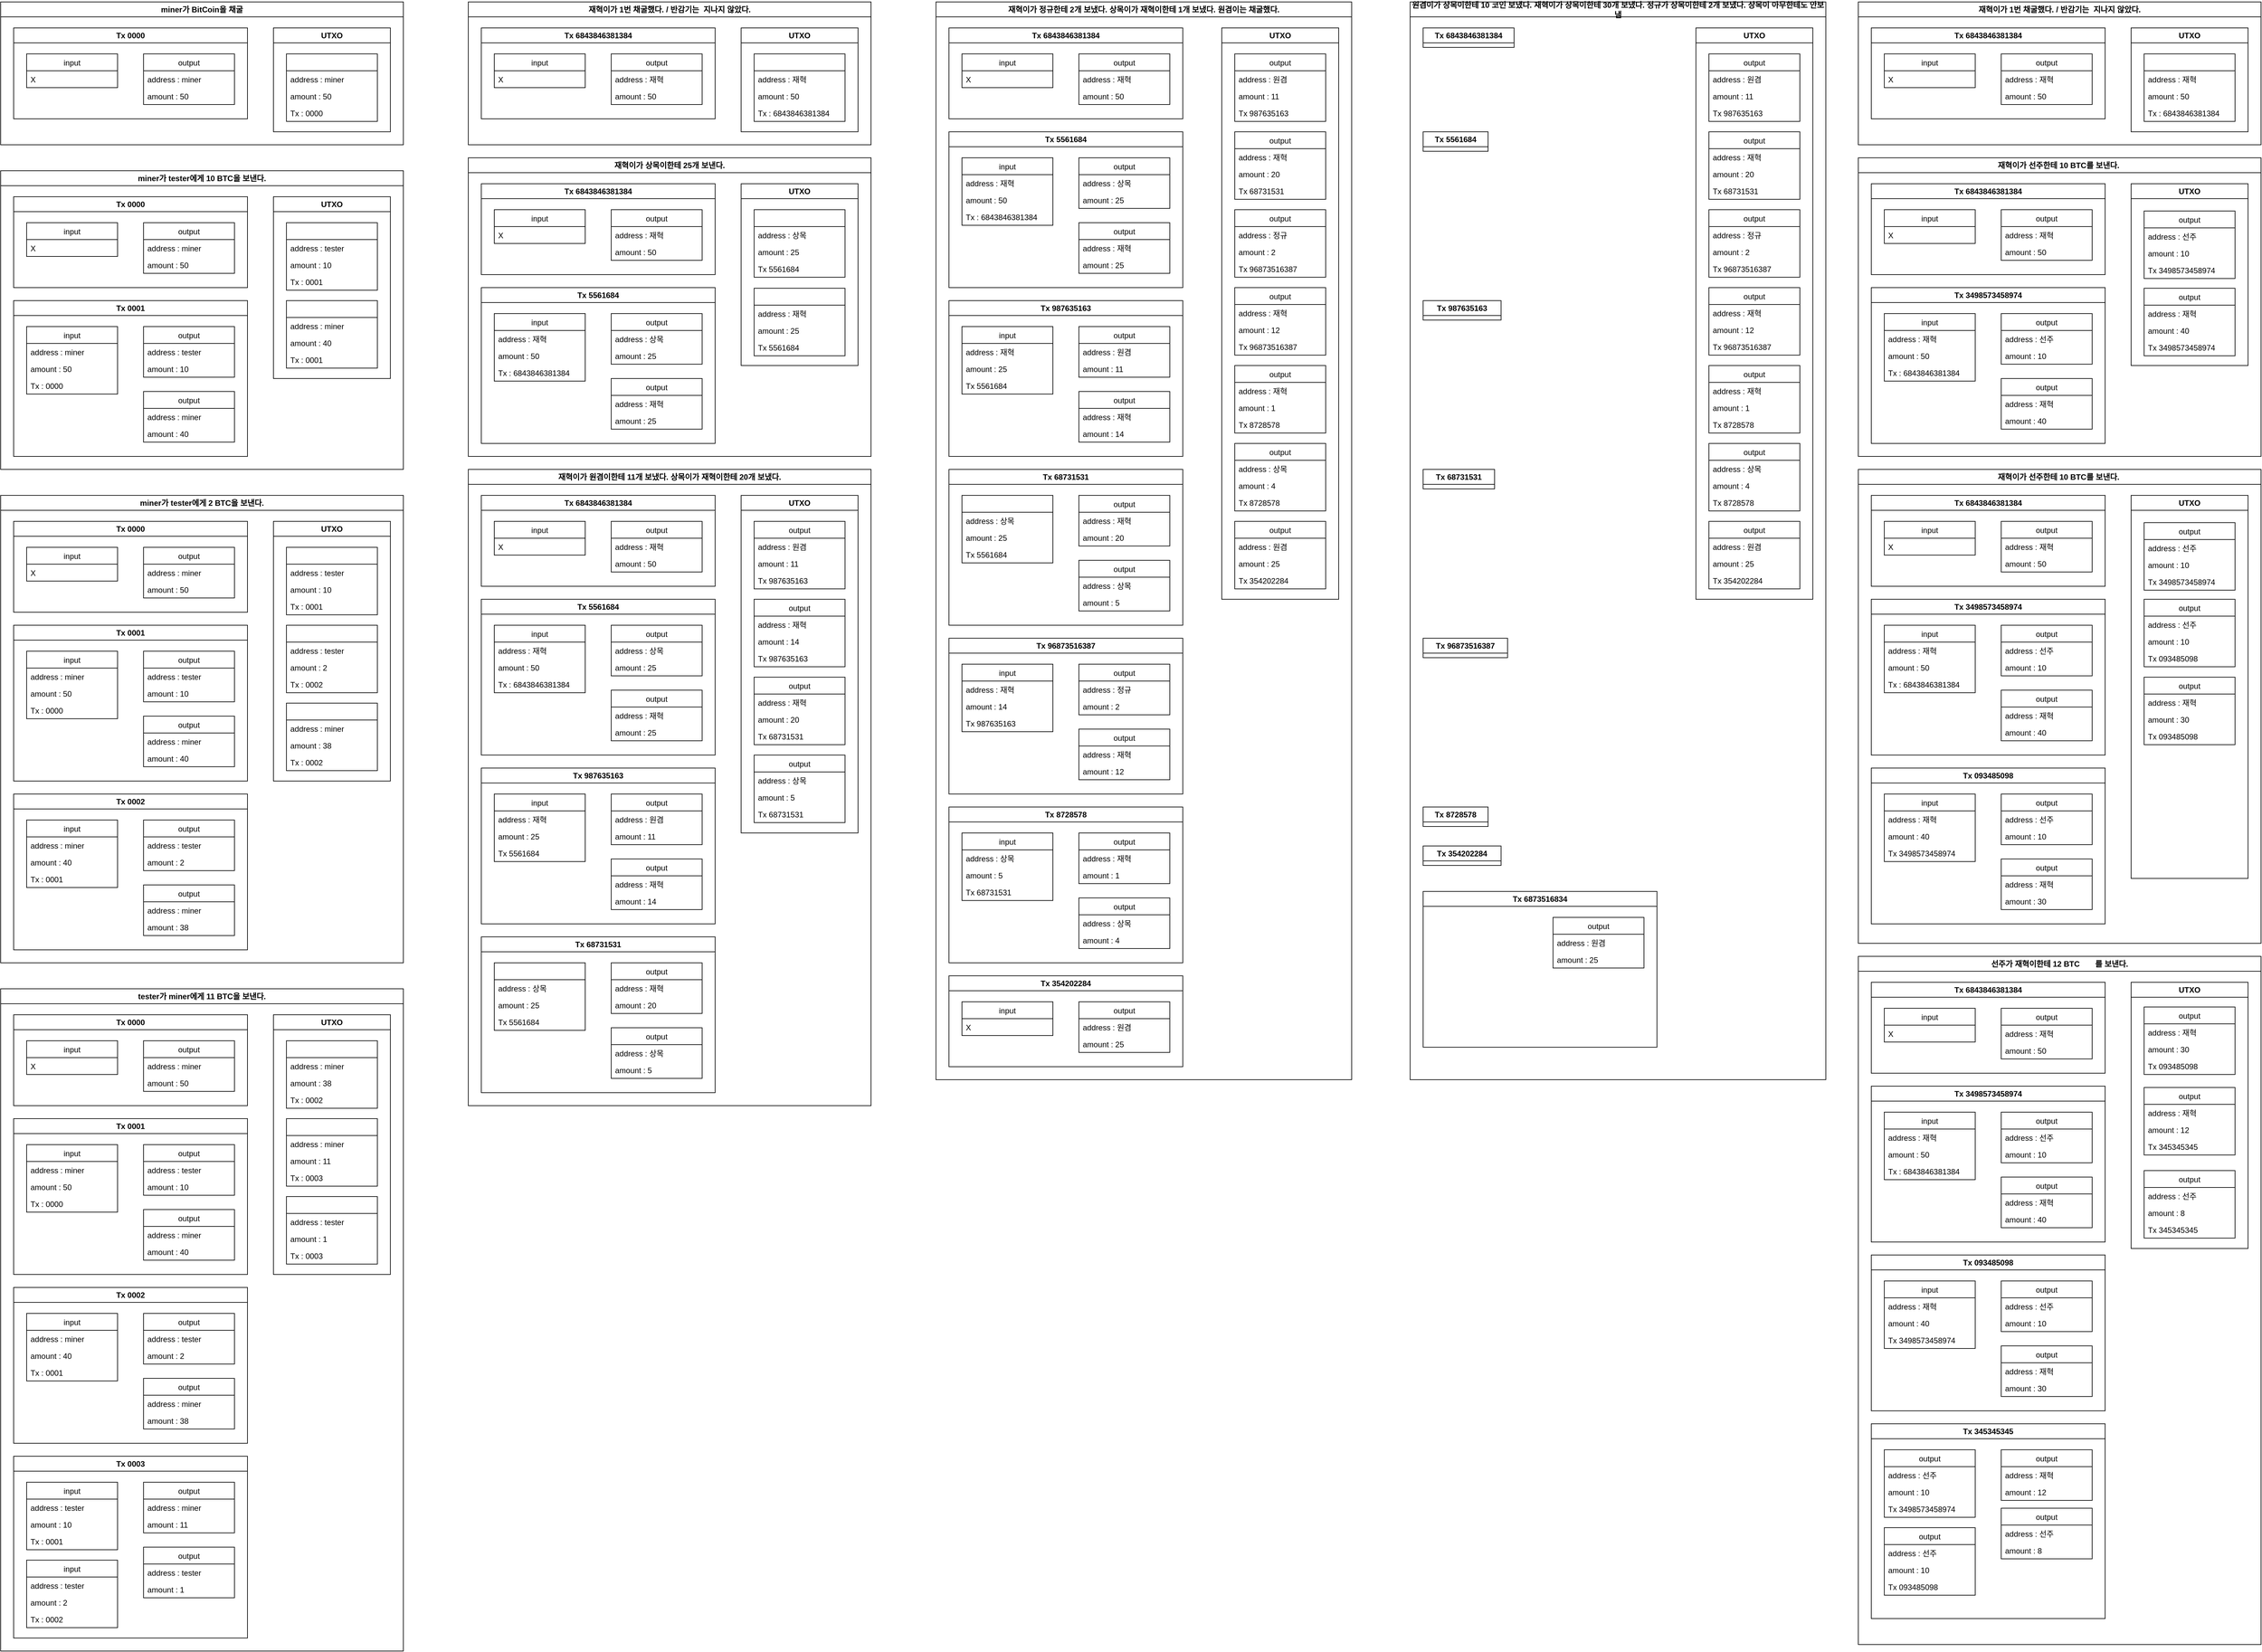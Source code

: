 <mxfile version="20.8.15" type="device"><diagram name="페이지-1" id="bECiqOnp19PxFy0f1OLx"><mxGraphModel dx="1434" dy="803" grid="1" gridSize="10" guides="1" tooltips="1" connect="1" arrows="1" fold="1" page="1" pageScale="1" pageWidth="827" pageHeight="1169" math="0" shadow="0"><root><mxCell id="0"/><mxCell id="1" parent="0"/><mxCell id="Dd5iodx8a4I44ChmHp-f-1" value="miner가 BitCoin을 채굴" style="swimlane;whiteSpace=wrap;html=1;" parent="1" vertex="1"><mxGeometry x="60" y="40" width="620" height="220" as="geometry"/></mxCell><mxCell id="Dd5iodx8a4I44ChmHp-f-2" value="Tx 0000" style="swimlane;whiteSpace=wrap;html=1;" parent="Dd5iodx8a4I44ChmHp-f-1" vertex="1"><mxGeometry x="20" y="40" width="360" height="140" as="geometry"/></mxCell><mxCell id="Dd5iodx8a4I44ChmHp-f-3" value="input" style="swimlane;fontStyle=0;childLayout=stackLayout;horizontal=1;startSize=26;fillColor=none;horizontalStack=0;resizeParent=1;resizeParentMax=0;resizeLast=0;collapsible=1;marginBottom=0;" parent="Dd5iodx8a4I44ChmHp-f-2" vertex="1"><mxGeometry x="20" y="40" width="140" height="52" as="geometry"/></mxCell><mxCell id="Dd5iodx8a4I44ChmHp-f-4" value="X" style="text;strokeColor=none;fillColor=none;align=left;verticalAlign=top;spacingLeft=4;spacingRight=4;overflow=hidden;rotatable=0;points=[[0,0.5],[1,0.5]];portConstraint=eastwest;" parent="Dd5iodx8a4I44ChmHp-f-3" vertex="1"><mxGeometry y="26" width="140" height="26" as="geometry"/></mxCell><mxCell id="Dd5iodx8a4I44ChmHp-f-7" value="output" style="swimlane;fontStyle=0;childLayout=stackLayout;horizontal=1;startSize=26;fillColor=none;horizontalStack=0;resizeParent=1;resizeParentMax=0;resizeLast=0;collapsible=1;marginBottom=0;" parent="Dd5iodx8a4I44ChmHp-f-2" vertex="1"><mxGeometry x="200" y="40" width="140" height="78" as="geometry"/></mxCell><mxCell id="Dd5iodx8a4I44ChmHp-f-8" value="address : miner" style="text;strokeColor=none;fillColor=none;align=left;verticalAlign=top;spacingLeft=4;spacingRight=4;overflow=hidden;rotatable=0;points=[[0,0.5],[1,0.5]];portConstraint=eastwest;" parent="Dd5iodx8a4I44ChmHp-f-7" vertex="1"><mxGeometry y="26" width="140" height="26" as="geometry"/></mxCell><mxCell id="Dd5iodx8a4I44ChmHp-f-9" value="amount : 50" style="text;strokeColor=none;fillColor=none;align=left;verticalAlign=top;spacingLeft=4;spacingRight=4;overflow=hidden;rotatable=0;points=[[0,0.5],[1,0.5]];portConstraint=eastwest;" parent="Dd5iodx8a4I44ChmHp-f-7" vertex="1"><mxGeometry y="52" width="140" height="26" as="geometry"/></mxCell><mxCell id="Dd5iodx8a4I44ChmHp-f-11" value="UTXO" style="swimlane;whiteSpace=wrap;html=1;" parent="Dd5iodx8a4I44ChmHp-f-1" vertex="1"><mxGeometry x="420" y="40" width="180" height="160" as="geometry"/></mxCell><mxCell id="Dd5iodx8a4I44ChmHp-f-14" value="" style="swimlane;fontStyle=0;childLayout=stackLayout;horizontal=1;startSize=26;fillColor=none;horizontalStack=0;resizeParent=1;resizeParentMax=0;resizeLast=0;collapsible=1;marginBottom=0;" parent="Dd5iodx8a4I44ChmHp-f-11" vertex="1"><mxGeometry x="20" y="40" width="140" height="104" as="geometry"/></mxCell><mxCell id="Dd5iodx8a4I44ChmHp-f-15" value="address : miner" style="text;strokeColor=none;fillColor=none;align=left;verticalAlign=top;spacingLeft=4;spacingRight=4;overflow=hidden;rotatable=0;points=[[0,0.5],[1,0.5]];portConstraint=eastwest;" parent="Dd5iodx8a4I44ChmHp-f-14" vertex="1"><mxGeometry y="26" width="140" height="26" as="geometry"/></mxCell><mxCell id="Dd5iodx8a4I44ChmHp-f-17" value="amount : 50" style="text;strokeColor=none;fillColor=none;align=left;verticalAlign=top;spacingLeft=4;spacingRight=4;overflow=hidden;rotatable=0;points=[[0,0.5],[1,0.5]];portConstraint=eastwest;" parent="Dd5iodx8a4I44ChmHp-f-14" vertex="1"><mxGeometry y="52" width="140" height="26" as="geometry"/></mxCell><mxCell id="Dd5iodx8a4I44ChmHp-f-16" value="Tx : 0000" style="text;strokeColor=none;fillColor=none;align=left;verticalAlign=top;spacingLeft=4;spacingRight=4;overflow=hidden;rotatable=0;points=[[0,0.5],[1,0.5]];portConstraint=eastwest;" parent="Dd5iodx8a4I44ChmHp-f-14" vertex="1"><mxGeometry y="78" width="140" height="26" as="geometry"/></mxCell><mxCell id="Dd5iodx8a4I44ChmHp-f-18" value="miner가 tester에게 10 BTC을 보낸다." style="swimlane;whiteSpace=wrap;html=1;" parent="1" vertex="1"><mxGeometry x="60" y="300" width="620" height="460" as="geometry"/></mxCell><mxCell id="Dd5iodx8a4I44ChmHp-f-19" value="Tx 0000" style="swimlane;whiteSpace=wrap;html=1;" parent="Dd5iodx8a4I44ChmHp-f-18" vertex="1"><mxGeometry x="20" y="40" width="360" height="140" as="geometry"/></mxCell><mxCell id="Dd5iodx8a4I44ChmHp-f-20" value="input" style="swimlane;fontStyle=0;childLayout=stackLayout;horizontal=1;startSize=26;fillColor=none;horizontalStack=0;resizeParent=1;resizeParentMax=0;resizeLast=0;collapsible=1;marginBottom=0;" parent="Dd5iodx8a4I44ChmHp-f-19" vertex="1"><mxGeometry x="20" y="40" width="140" height="52" as="geometry"/></mxCell><mxCell id="Dd5iodx8a4I44ChmHp-f-21" value="X" style="text;strokeColor=none;fillColor=none;align=left;verticalAlign=top;spacingLeft=4;spacingRight=4;overflow=hidden;rotatable=0;points=[[0,0.5],[1,0.5]];portConstraint=eastwest;" parent="Dd5iodx8a4I44ChmHp-f-20" vertex="1"><mxGeometry y="26" width="140" height="26" as="geometry"/></mxCell><mxCell id="Dd5iodx8a4I44ChmHp-f-22" value="output" style="swimlane;fontStyle=0;childLayout=stackLayout;horizontal=1;startSize=26;fillColor=none;horizontalStack=0;resizeParent=1;resizeParentMax=0;resizeLast=0;collapsible=1;marginBottom=0;" parent="Dd5iodx8a4I44ChmHp-f-19" vertex="1"><mxGeometry x="200" y="40" width="140" height="78" as="geometry"/></mxCell><mxCell id="Dd5iodx8a4I44ChmHp-f-23" value="address : miner" style="text;strokeColor=none;fillColor=none;align=left;verticalAlign=top;spacingLeft=4;spacingRight=4;overflow=hidden;rotatable=0;points=[[0,0.5],[1,0.5]];portConstraint=eastwest;" parent="Dd5iodx8a4I44ChmHp-f-22" vertex="1"><mxGeometry y="26" width="140" height="26" as="geometry"/></mxCell><mxCell id="Dd5iodx8a4I44ChmHp-f-24" value="amount : 50" style="text;strokeColor=none;fillColor=none;align=left;verticalAlign=top;spacingLeft=4;spacingRight=4;overflow=hidden;rotatable=0;points=[[0,0.5],[1,0.5]];portConstraint=eastwest;" parent="Dd5iodx8a4I44ChmHp-f-22" vertex="1"><mxGeometry y="52" width="140" height="26" as="geometry"/></mxCell><mxCell id="Dd5iodx8a4I44ChmHp-f-25" value="UTXO" style="swimlane;whiteSpace=wrap;html=1;" parent="Dd5iodx8a4I44ChmHp-f-18" vertex="1"><mxGeometry x="420" y="40" width="180" height="280" as="geometry"/></mxCell><mxCell id="Dd5iodx8a4I44ChmHp-f-39" value="" style="swimlane;fontStyle=0;childLayout=stackLayout;horizontal=1;startSize=26;fillColor=none;horizontalStack=0;resizeParent=1;resizeParentMax=0;resizeLast=0;collapsible=1;marginBottom=0;" parent="Dd5iodx8a4I44ChmHp-f-25" vertex="1"><mxGeometry x="20" y="40" width="140" height="104" as="geometry"/></mxCell><mxCell id="Dd5iodx8a4I44ChmHp-f-40" value="address : tester" style="text;strokeColor=none;fillColor=none;align=left;verticalAlign=top;spacingLeft=4;spacingRight=4;overflow=hidden;rotatable=0;points=[[0,0.5],[1,0.5]];portConstraint=eastwest;" parent="Dd5iodx8a4I44ChmHp-f-39" vertex="1"><mxGeometry y="26" width="140" height="26" as="geometry"/></mxCell><mxCell id="Dd5iodx8a4I44ChmHp-f-45" value="amount : 10" style="text;strokeColor=none;fillColor=none;align=left;verticalAlign=top;spacingLeft=4;spacingRight=4;overflow=hidden;rotatable=0;points=[[0,0.5],[1,0.5]];portConstraint=eastwest;" parent="Dd5iodx8a4I44ChmHp-f-39" vertex="1"><mxGeometry y="52" width="140" height="26" as="geometry"/></mxCell><mxCell id="Dd5iodx8a4I44ChmHp-f-41" value="Tx : 0001" style="text;strokeColor=none;fillColor=none;align=left;verticalAlign=top;spacingLeft=4;spacingRight=4;overflow=hidden;rotatable=0;points=[[0,0.5],[1,0.5]];portConstraint=eastwest;" parent="Dd5iodx8a4I44ChmHp-f-39" vertex="1"><mxGeometry y="78" width="140" height="26" as="geometry"/></mxCell><mxCell id="Dd5iodx8a4I44ChmHp-f-42" value="" style="swimlane;fontStyle=0;childLayout=stackLayout;horizontal=1;startSize=26;fillColor=none;horizontalStack=0;resizeParent=1;resizeParentMax=0;resizeLast=0;collapsible=1;marginBottom=0;" parent="Dd5iodx8a4I44ChmHp-f-25" vertex="1"><mxGeometry x="20" y="160" width="140" height="104" as="geometry"/></mxCell><mxCell id="Dd5iodx8a4I44ChmHp-f-43" value="address : miner" style="text;strokeColor=none;fillColor=none;align=left;verticalAlign=top;spacingLeft=4;spacingRight=4;overflow=hidden;rotatable=0;points=[[0,0.5],[1,0.5]];portConstraint=eastwest;" parent="Dd5iodx8a4I44ChmHp-f-42" vertex="1"><mxGeometry y="26" width="140" height="26" as="geometry"/></mxCell><mxCell id="Dd5iodx8a4I44ChmHp-f-46" value="amount : 40" style="text;strokeColor=none;fillColor=none;align=left;verticalAlign=top;spacingLeft=4;spacingRight=4;overflow=hidden;rotatable=0;points=[[0,0.5],[1,0.5]];portConstraint=eastwest;" parent="Dd5iodx8a4I44ChmHp-f-42" vertex="1"><mxGeometry y="52" width="140" height="26" as="geometry"/></mxCell><mxCell id="Dd5iodx8a4I44ChmHp-f-44" value="Tx : 0001" style="text;strokeColor=none;fillColor=none;align=left;verticalAlign=top;spacingLeft=4;spacingRight=4;overflow=hidden;rotatable=0;points=[[0,0.5],[1,0.5]];portConstraint=eastwest;" parent="Dd5iodx8a4I44ChmHp-f-42" vertex="1"><mxGeometry y="78" width="140" height="26" as="geometry"/></mxCell><mxCell id="Dd5iodx8a4I44ChmHp-f-30" value="Tx 0001" style="swimlane;whiteSpace=wrap;html=1;" parent="Dd5iodx8a4I44ChmHp-f-18" vertex="1"><mxGeometry x="20" y="200" width="360" height="240" as="geometry"/></mxCell><mxCell id="Dd5iodx8a4I44ChmHp-f-33" value="output" style="swimlane;fontStyle=0;childLayout=stackLayout;horizontal=1;startSize=26;fillColor=none;horizontalStack=0;resizeParent=1;resizeParentMax=0;resizeLast=0;collapsible=1;marginBottom=0;" parent="Dd5iodx8a4I44ChmHp-f-30" vertex="1"><mxGeometry x="200" y="40" width="140" height="78" as="geometry"/></mxCell><mxCell id="Dd5iodx8a4I44ChmHp-f-34" value="address : tester" style="text;strokeColor=none;fillColor=none;align=left;verticalAlign=top;spacingLeft=4;spacingRight=4;overflow=hidden;rotatable=0;points=[[0,0.5],[1,0.5]];portConstraint=eastwest;" parent="Dd5iodx8a4I44ChmHp-f-33" vertex="1"><mxGeometry y="26" width="140" height="26" as="geometry"/></mxCell><mxCell id="Dd5iodx8a4I44ChmHp-f-35" value="amount : 10" style="text;strokeColor=none;fillColor=none;align=left;verticalAlign=top;spacingLeft=4;spacingRight=4;overflow=hidden;rotatable=0;points=[[0,0.5],[1,0.5]];portConstraint=eastwest;" parent="Dd5iodx8a4I44ChmHp-f-33" vertex="1"><mxGeometry y="52" width="140" height="26" as="geometry"/></mxCell><mxCell id="Dd5iodx8a4I44ChmHp-f-26" value="input" style="swimlane;fontStyle=0;childLayout=stackLayout;horizontal=1;startSize=26;fillColor=none;horizontalStack=0;resizeParent=1;resizeParentMax=0;resizeLast=0;collapsible=1;marginBottom=0;" parent="Dd5iodx8a4I44ChmHp-f-30" vertex="1"><mxGeometry x="20" y="40" width="140" height="104" as="geometry"/></mxCell><mxCell id="Dd5iodx8a4I44ChmHp-f-27" value="address : miner" style="text;strokeColor=none;fillColor=none;align=left;verticalAlign=top;spacingLeft=4;spacingRight=4;overflow=hidden;rotatable=0;points=[[0,0.5],[1,0.5]];portConstraint=eastwest;" parent="Dd5iodx8a4I44ChmHp-f-26" vertex="1"><mxGeometry y="26" width="140" height="26" as="geometry"/></mxCell><mxCell id="Dd5iodx8a4I44ChmHp-f-28" value="amount : 50" style="text;strokeColor=none;fillColor=none;align=left;verticalAlign=top;spacingLeft=4;spacingRight=4;overflow=hidden;rotatable=0;points=[[0,0.5],[1,0.5]];portConstraint=eastwest;" parent="Dd5iodx8a4I44ChmHp-f-26" vertex="1"><mxGeometry y="52" width="140" height="26" as="geometry"/></mxCell><mxCell id="Dd5iodx8a4I44ChmHp-f-29" value="Tx : 0000" style="text;strokeColor=none;fillColor=none;align=left;verticalAlign=top;spacingLeft=4;spacingRight=4;overflow=hidden;rotatable=0;points=[[0,0.5],[1,0.5]];portConstraint=eastwest;" parent="Dd5iodx8a4I44ChmHp-f-26" vertex="1"><mxGeometry y="78" width="140" height="26" as="geometry"/></mxCell><mxCell id="Dd5iodx8a4I44ChmHp-f-36" value="output" style="swimlane;fontStyle=0;childLayout=stackLayout;horizontal=1;startSize=26;fillColor=none;horizontalStack=0;resizeParent=1;resizeParentMax=0;resizeLast=0;collapsible=1;marginBottom=0;" parent="Dd5iodx8a4I44ChmHp-f-30" vertex="1"><mxGeometry x="200" y="140" width="140" height="78" as="geometry"/></mxCell><mxCell id="Dd5iodx8a4I44ChmHp-f-37" value="address : miner" style="text;strokeColor=none;fillColor=none;align=left;verticalAlign=top;spacingLeft=4;spacingRight=4;overflow=hidden;rotatable=0;points=[[0,0.5],[1,0.5]];portConstraint=eastwest;" parent="Dd5iodx8a4I44ChmHp-f-36" vertex="1"><mxGeometry y="26" width="140" height="26" as="geometry"/></mxCell><mxCell id="Dd5iodx8a4I44ChmHp-f-38" value="amount : 40" style="text;strokeColor=none;fillColor=none;align=left;verticalAlign=top;spacingLeft=4;spacingRight=4;overflow=hidden;rotatable=0;points=[[0,0.5],[1,0.5]];portConstraint=eastwest;" parent="Dd5iodx8a4I44ChmHp-f-36" vertex="1"><mxGeometry y="52" width="140" height="26" as="geometry"/></mxCell><mxCell id="Dd5iodx8a4I44ChmHp-f-47" value="miner가 tester에게 2 BTC을 보낸다." style="swimlane;whiteSpace=wrap;html=1;" parent="1" vertex="1"><mxGeometry x="60" y="800" width="620" height="720" as="geometry"/></mxCell><mxCell id="Dd5iodx8a4I44ChmHp-f-48" value="Tx 0000" style="swimlane;whiteSpace=wrap;html=1;" parent="Dd5iodx8a4I44ChmHp-f-47" vertex="1"><mxGeometry x="20" y="40" width="360" height="140" as="geometry"/></mxCell><mxCell id="Dd5iodx8a4I44ChmHp-f-49" value="input" style="swimlane;fontStyle=0;childLayout=stackLayout;horizontal=1;startSize=26;fillColor=none;horizontalStack=0;resizeParent=1;resizeParentMax=0;resizeLast=0;collapsible=1;marginBottom=0;" parent="Dd5iodx8a4I44ChmHp-f-48" vertex="1"><mxGeometry x="20" y="40" width="140" height="52" as="geometry"/></mxCell><mxCell id="Dd5iodx8a4I44ChmHp-f-50" value="X" style="text;strokeColor=none;fillColor=none;align=left;verticalAlign=top;spacingLeft=4;spacingRight=4;overflow=hidden;rotatable=0;points=[[0,0.5],[1,0.5]];portConstraint=eastwest;" parent="Dd5iodx8a4I44ChmHp-f-49" vertex="1"><mxGeometry y="26" width="140" height="26" as="geometry"/></mxCell><mxCell id="Dd5iodx8a4I44ChmHp-f-51" value="output" style="swimlane;fontStyle=0;childLayout=stackLayout;horizontal=1;startSize=26;fillColor=none;horizontalStack=0;resizeParent=1;resizeParentMax=0;resizeLast=0;collapsible=1;marginBottom=0;" parent="Dd5iodx8a4I44ChmHp-f-48" vertex="1"><mxGeometry x="200" y="40" width="140" height="78" as="geometry"/></mxCell><mxCell id="Dd5iodx8a4I44ChmHp-f-52" value="address : miner" style="text;strokeColor=none;fillColor=none;align=left;verticalAlign=top;spacingLeft=4;spacingRight=4;overflow=hidden;rotatable=0;points=[[0,0.5],[1,0.5]];portConstraint=eastwest;" parent="Dd5iodx8a4I44ChmHp-f-51" vertex="1"><mxGeometry y="26" width="140" height="26" as="geometry"/></mxCell><mxCell id="Dd5iodx8a4I44ChmHp-f-53" value="amount : 50" style="text;strokeColor=none;fillColor=none;align=left;verticalAlign=top;spacingLeft=4;spacingRight=4;overflow=hidden;rotatable=0;points=[[0,0.5],[1,0.5]];portConstraint=eastwest;" parent="Dd5iodx8a4I44ChmHp-f-51" vertex="1"><mxGeometry y="52" width="140" height="26" as="geometry"/></mxCell><mxCell id="Dd5iodx8a4I44ChmHp-f-54" value="UTXO" style="swimlane;whiteSpace=wrap;html=1;" parent="Dd5iodx8a4I44ChmHp-f-47" vertex="1"><mxGeometry x="420" y="40" width="180" height="400" as="geometry"/></mxCell><mxCell id="Dd5iodx8a4I44ChmHp-f-55" value="" style="swimlane;fontStyle=0;childLayout=stackLayout;horizontal=1;startSize=26;fillColor=none;horizontalStack=0;resizeParent=1;resizeParentMax=0;resizeLast=0;collapsible=1;marginBottom=0;" parent="Dd5iodx8a4I44ChmHp-f-54" vertex="1"><mxGeometry x="20" y="40" width="140" height="104" as="geometry"/></mxCell><mxCell id="Dd5iodx8a4I44ChmHp-f-56" value="address : tester" style="text;strokeColor=none;fillColor=none;align=left;verticalAlign=top;spacingLeft=4;spacingRight=4;overflow=hidden;rotatable=0;points=[[0,0.5],[1,0.5]];portConstraint=eastwest;" parent="Dd5iodx8a4I44ChmHp-f-55" vertex="1"><mxGeometry y="26" width="140" height="26" as="geometry"/></mxCell><mxCell id="Dd5iodx8a4I44ChmHp-f-57" value="amount : 10" style="text;strokeColor=none;fillColor=none;align=left;verticalAlign=top;spacingLeft=4;spacingRight=4;overflow=hidden;rotatable=0;points=[[0,0.5],[1,0.5]];portConstraint=eastwest;" parent="Dd5iodx8a4I44ChmHp-f-55" vertex="1"><mxGeometry y="52" width="140" height="26" as="geometry"/></mxCell><mxCell id="Dd5iodx8a4I44ChmHp-f-58" value="Tx : 0001" style="text;strokeColor=none;fillColor=none;align=left;verticalAlign=top;spacingLeft=4;spacingRight=4;overflow=hidden;rotatable=0;points=[[0,0.5],[1,0.5]];portConstraint=eastwest;" parent="Dd5iodx8a4I44ChmHp-f-55" vertex="1"><mxGeometry y="78" width="140" height="26" as="geometry"/></mxCell><mxCell id="Dd5iodx8a4I44ChmHp-f-85" value="" style="swimlane;fontStyle=0;childLayout=stackLayout;horizontal=1;startSize=26;fillColor=none;horizontalStack=0;resizeParent=1;resizeParentMax=0;resizeLast=0;collapsible=1;marginBottom=0;" parent="Dd5iodx8a4I44ChmHp-f-54" vertex="1"><mxGeometry x="20" y="160" width="140" height="104" as="geometry"/></mxCell><mxCell id="Dd5iodx8a4I44ChmHp-f-86" value="address : tester" style="text;strokeColor=none;fillColor=none;align=left;verticalAlign=top;spacingLeft=4;spacingRight=4;overflow=hidden;rotatable=0;points=[[0,0.5],[1,0.5]];portConstraint=eastwest;" parent="Dd5iodx8a4I44ChmHp-f-85" vertex="1"><mxGeometry y="26" width="140" height="26" as="geometry"/></mxCell><mxCell id="Dd5iodx8a4I44ChmHp-f-87" value="amount : 2" style="text;strokeColor=none;fillColor=none;align=left;verticalAlign=top;spacingLeft=4;spacingRight=4;overflow=hidden;rotatable=0;points=[[0,0.5],[1,0.5]];portConstraint=eastwest;" parent="Dd5iodx8a4I44ChmHp-f-85" vertex="1"><mxGeometry y="52" width="140" height="26" as="geometry"/></mxCell><mxCell id="Dd5iodx8a4I44ChmHp-f-88" value="Tx : 0002" style="text;strokeColor=none;fillColor=none;align=left;verticalAlign=top;spacingLeft=4;spacingRight=4;overflow=hidden;rotatable=0;points=[[0,0.5],[1,0.5]];portConstraint=eastwest;" parent="Dd5iodx8a4I44ChmHp-f-85" vertex="1"><mxGeometry y="78" width="140" height="26" as="geometry"/></mxCell><mxCell id="Dd5iodx8a4I44ChmHp-f-89" value="" style="swimlane;fontStyle=0;childLayout=stackLayout;horizontal=1;startSize=26;fillColor=none;horizontalStack=0;resizeParent=1;resizeParentMax=0;resizeLast=0;collapsible=1;marginBottom=0;" parent="Dd5iodx8a4I44ChmHp-f-54" vertex="1"><mxGeometry x="20" y="280" width="140" height="104" as="geometry"/></mxCell><mxCell id="Dd5iodx8a4I44ChmHp-f-90" value="address : miner" style="text;strokeColor=none;fillColor=none;align=left;verticalAlign=top;spacingLeft=4;spacingRight=4;overflow=hidden;rotatable=0;points=[[0,0.5],[1,0.5]];portConstraint=eastwest;" parent="Dd5iodx8a4I44ChmHp-f-89" vertex="1"><mxGeometry y="26" width="140" height="26" as="geometry"/></mxCell><mxCell id="Dd5iodx8a4I44ChmHp-f-91" value="amount : 38" style="text;strokeColor=none;fillColor=none;align=left;verticalAlign=top;spacingLeft=4;spacingRight=4;overflow=hidden;rotatable=0;points=[[0,0.5],[1,0.5]];portConstraint=eastwest;" parent="Dd5iodx8a4I44ChmHp-f-89" vertex="1"><mxGeometry y="52" width="140" height="26" as="geometry"/></mxCell><mxCell id="Dd5iodx8a4I44ChmHp-f-92" value="Tx : 0002" style="text;strokeColor=none;fillColor=none;align=left;verticalAlign=top;spacingLeft=4;spacingRight=4;overflow=hidden;rotatable=0;points=[[0,0.5],[1,0.5]];portConstraint=eastwest;" parent="Dd5iodx8a4I44ChmHp-f-89" vertex="1"><mxGeometry y="78" width="140" height="26" as="geometry"/></mxCell><mxCell id="Dd5iodx8a4I44ChmHp-f-63" value="Tx 0001" style="swimlane;whiteSpace=wrap;html=1;" parent="Dd5iodx8a4I44ChmHp-f-47" vertex="1"><mxGeometry x="20" y="200" width="360" height="240" as="geometry"/></mxCell><mxCell id="Dd5iodx8a4I44ChmHp-f-64" value="output" style="swimlane;fontStyle=0;childLayout=stackLayout;horizontal=1;startSize=26;fillColor=none;horizontalStack=0;resizeParent=1;resizeParentMax=0;resizeLast=0;collapsible=1;marginBottom=0;" parent="Dd5iodx8a4I44ChmHp-f-63" vertex="1"><mxGeometry x="200" y="40" width="140" height="78" as="geometry"><mxRectangle x="200" y="40" width="70" height="30" as="alternateBounds"/></mxGeometry></mxCell><mxCell id="Dd5iodx8a4I44ChmHp-f-65" value="address : tester" style="text;strokeColor=none;fillColor=none;align=left;verticalAlign=top;spacingLeft=4;spacingRight=4;overflow=hidden;rotatable=0;points=[[0,0.5],[1,0.5]];portConstraint=eastwest;" parent="Dd5iodx8a4I44ChmHp-f-64" vertex="1"><mxGeometry y="26" width="140" height="26" as="geometry"/></mxCell><mxCell id="Dd5iodx8a4I44ChmHp-f-66" value="amount : 10" style="text;strokeColor=none;fillColor=none;align=left;verticalAlign=top;spacingLeft=4;spacingRight=4;overflow=hidden;rotatable=0;points=[[0,0.5],[1,0.5]];portConstraint=eastwest;" parent="Dd5iodx8a4I44ChmHp-f-64" vertex="1"><mxGeometry y="52" width="140" height="26" as="geometry"/></mxCell><mxCell id="Dd5iodx8a4I44ChmHp-f-67" value="input" style="swimlane;fontStyle=0;childLayout=stackLayout;horizontal=1;startSize=26;fillColor=none;horizontalStack=0;resizeParent=1;resizeParentMax=0;resizeLast=0;collapsible=1;marginBottom=0;" parent="Dd5iodx8a4I44ChmHp-f-63" vertex="1"><mxGeometry x="20" y="40" width="140" height="104" as="geometry"><mxRectangle x="20" y="40" width="70" height="30" as="alternateBounds"/></mxGeometry></mxCell><mxCell id="Dd5iodx8a4I44ChmHp-f-68" value="address : miner" style="text;strokeColor=none;fillColor=none;align=left;verticalAlign=top;spacingLeft=4;spacingRight=4;overflow=hidden;rotatable=0;points=[[0,0.5],[1,0.5]];portConstraint=eastwest;" parent="Dd5iodx8a4I44ChmHp-f-67" vertex="1"><mxGeometry y="26" width="140" height="26" as="geometry"/></mxCell><mxCell id="Dd5iodx8a4I44ChmHp-f-69" value="amount : 50" style="text;strokeColor=none;fillColor=none;align=left;verticalAlign=top;spacingLeft=4;spacingRight=4;overflow=hidden;rotatable=0;points=[[0,0.5],[1,0.5]];portConstraint=eastwest;" parent="Dd5iodx8a4I44ChmHp-f-67" vertex="1"><mxGeometry y="52" width="140" height="26" as="geometry"/></mxCell><mxCell id="Dd5iodx8a4I44ChmHp-f-70" value="Tx : 0000" style="text;strokeColor=none;fillColor=none;align=left;verticalAlign=top;spacingLeft=4;spacingRight=4;overflow=hidden;rotatable=0;points=[[0,0.5],[1,0.5]];portConstraint=eastwest;" parent="Dd5iodx8a4I44ChmHp-f-67" vertex="1"><mxGeometry y="78" width="140" height="26" as="geometry"/></mxCell><mxCell id="Dd5iodx8a4I44ChmHp-f-71" value="output" style="swimlane;fontStyle=0;childLayout=stackLayout;horizontal=1;startSize=26;fillColor=none;horizontalStack=0;resizeParent=1;resizeParentMax=0;resizeLast=0;collapsible=1;marginBottom=0;" parent="Dd5iodx8a4I44ChmHp-f-63" vertex="1"><mxGeometry x="200" y="140" width="140" height="78" as="geometry"/></mxCell><mxCell id="Dd5iodx8a4I44ChmHp-f-72" value="address : miner" style="text;strokeColor=none;fillColor=none;align=left;verticalAlign=top;spacingLeft=4;spacingRight=4;overflow=hidden;rotatable=0;points=[[0,0.5],[1,0.5]];portConstraint=eastwest;" parent="Dd5iodx8a4I44ChmHp-f-71" vertex="1"><mxGeometry y="26" width="140" height="26" as="geometry"/></mxCell><mxCell id="Dd5iodx8a4I44ChmHp-f-73" value="amount : 40" style="text;strokeColor=none;fillColor=none;align=left;verticalAlign=top;spacingLeft=4;spacingRight=4;overflow=hidden;rotatable=0;points=[[0,0.5],[1,0.5]];portConstraint=eastwest;" parent="Dd5iodx8a4I44ChmHp-f-71" vertex="1"><mxGeometry y="52" width="140" height="26" as="geometry"/></mxCell><mxCell id="Dd5iodx8a4I44ChmHp-f-74" value="Tx 0002" style="swimlane;whiteSpace=wrap;html=1;" parent="Dd5iodx8a4I44ChmHp-f-47" vertex="1"><mxGeometry x="20" y="460" width="360" height="240" as="geometry"/></mxCell><mxCell id="Dd5iodx8a4I44ChmHp-f-75" value="output" style="swimlane;fontStyle=0;childLayout=stackLayout;horizontal=1;startSize=26;fillColor=none;horizontalStack=0;resizeParent=1;resizeParentMax=0;resizeLast=0;collapsible=1;marginBottom=0;" parent="Dd5iodx8a4I44ChmHp-f-74" vertex="1"><mxGeometry x="200" y="40" width="140" height="78" as="geometry"/></mxCell><mxCell id="Dd5iodx8a4I44ChmHp-f-76" value="address : tester" style="text;strokeColor=none;fillColor=none;align=left;verticalAlign=top;spacingLeft=4;spacingRight=4;overflow=hidden;rotatable=0;points=[[0,0.5],[1,0.5]];portConstraint=eastwest;" parent="Dd5iodx8a4I44ChmHp-f-75" vertex="1"><mxGeometry y="26" width="140" height="26" as="geometry"/></mxCell><mxCell id="Dd5iodx8a4I44ChmHp-f-77" value="amount : 2" style="text;strokeColor=none;fillColor=none;align=left;verticalAlign=top;spacingLeft=4;spacingRight=4;overflow=hidden;rotatable=0;points=[[0,0.5],[1,0.5]];portConstraint=eastwest;" parent="Dd5iodx8a4I44ChmHp-f-75" vertex="1"><mxGeometry y="52" width="140" height="26" as="geometry"/></mxCell><mxCell id="Dd5iodx8a4I44ChmHp-f-78" value="input" style="swimlane;fontStyle=0;childLayout=stackLayout;horizontal=1;startSize=26;fillColor=none;horizontalStack=0;resizeParent=1;resizeParentMax=0;resizeLast=0;collapsible=1;marginBottom=0;" parent="Dd5iodx8a4I44ChmHp-f-74" vertex="1"><mxGeometry x="20" y="40" width="140" height="104" as="geometry"/></mxCell><mxCell id="Dd5iodx8a4I44ChmHp-f-79" value="address : miner" style="text;strokeColor=none;fillColor=none;align=left;verticalAlign=top;spacingLeft=4;spacingRight=4;overflow=hidden;rotatable=0;points=[[0,0.5],[1,0.5]];portConstraint=eastwest;" parent="Dd5iodx8a4I44ChmHp-f-78" vertex="1"><mxGeometry y="26" width="140" height="26" as="geometry"/></mxCell><mxCell id="Dd5iodx8a4I44ChmHp-f-80" value="amount : 40" style="text;strokeColor=none;fillColor=none;align=left;verticalAlign=top;spacingLeft=4;spacingRight=4;overflow=hidden;rotatable=0;points=[[0,0.5],[1,0.5]];portConstraint=eastwest;" parent="Dd5iodx8a4I44ChmHp-f-78" vertex="1"><mxGeometry y="52" width="140" height="26" as="geometry"/></mxCell><mxCell id="Dd5iodx8a4I44ChmHp-f-81" value="Tx : 0001" style="text;strokeColor=none;fillColor=none;align=left;verticalAlign=top;spacingLeft=4;spacingRight=4;overflow=hidden;rotatable=0;points=[[0,0.5],[1,0.5]];portConstraint=eastwest;" parent="Dd5iodx8a4I44ChmHp-f-78" vertex="1"><mxGeometry y="78" width="140" height="26" as="geometry"/></mxCell><mxCell id="Dd5iodx8a4I44ChmHp-f-82" value="output" style="swimlane;fontStyle=0;childLayout=stackLayout;horizontal=1;startSize=26;fillColor=none;horizontalStack=0;resizeParent=1;resizeParentMax=0;resizeLast=0;collapsible=1;marginBottom=0;" parent="Dd5iodx8a4I44ChmHp-f-74" vertex="1"><mxGeometry x="200" y="140" width="140" height="78" as="geometry"/></mxCell><mxCell id="Dd5iodx8a4I44ChmHp-f-83" value="address : miner" style="text;strokeColor=none;fillColor=none;align=left;verticalAlign=top;spacingLeft=4;spacingRight=4;overflow=hidden;rotatable=0;points=[[0,0.5],[1,0.5]];portConstraint=eastwest;" parent="Dd5iodx8a4I44ChmHp-f-82" vertex="1"><mxGeometry y="26" width="140" height="26" as="geometry"/></mxCell><mxCell id="Dd5iodx8a4I44ChmHp-f-84" value="amount : 38" style="text;strokeColor=none;fillColor=none;align=left;verticalAlign=top;spacingLeft=4;spacingRight=4;overflow=hidden;rotatable=0;points=[[0,0.5],[1,0.5]];portConstraint=eastwest;" parent="Dd5iodx8a4I44ChmHp-f-82" vertex="1"><mxGeometry y="52" width="140" height="26" as="geometry"/></mxCell><mxCell id="Dd5iodx8a4I44ChmHp-f-93" value="tester가 miner에게 11 BTC을 보낸다." style="swimlane;whiteSpace=wrap;html=1;" parent="1" vertex="1"><mxGeometry x="60" y="1560" width="620" height="1020" as="geometry"/></mxCell><mxCell id="Dd5iodx8a4I44ChmHp-f-94" value="Tx 0000" style="swimlane;whiteSpace=wrap;html=1;" parent="Dd5iodx8a4I44ChmHp-f-93" vertex="1"><mxGeometry x="20" y="40" width="360" height="140" as="geometry"/></mxCell><mxCell id="Dd5iodx8a4I44ChmHp-f-95" value="input" style="swimlane;fontStyle=0;childLayout=stackLayout;horizontal=1;startSize=26;fillColor=none;horizontalStack=0;resizeParent=1;resizeParentMax=0;resizeLast=0;collapsible=1;marginBottom=0;" parent="Dd5iodx8a4I44ChmHp-f-94" vertex="1"><mxGeometry x="20" y="40" width="140" height="52" as="geometry"/></mxCell><mxCell id="Dd5iodx8a4I44ChmHp-f-96" value="X" style="text;strokeColor=none;fillColor=none;align=left;verticalAlign=top;spacingLeft=4;spacingRight=4;overflow=hidden;rotatable=0;points=[[0,0.5],[1,0.5]];portConstraint=eastwest;" parent="Dd5iodx8a4I44ChmHp-f-95" vertex="1"><mxGeometry y="26" width="140" height="26" as="geometry"/></mxCell><mxCell id="Dd5iodx8a4I44ChmHp-f-97" value="output" style="swimlane;fontStyle=0;childLayout=stackLayout;horizontal=1;startSize=26;fillColor=none;horizontalStack=0;resizeParent=1;resizeParentMax=0;resizeLast=0;collapsible=1;marginBottom=0;" parent="Dd5iodx8a4I44ChmHp-f-94" vertex="1"><mxGeometry x="200" y="40" width="140" height="78" as="geometry"/></mxCell><mxCell id="Dd5iodx8a4I44ChmHp-f-98" value="address : miner" style="text;strokeColor=none;fillColor=none;align=left;verticalAlign=top;spacingLeft=4;spacingRight=4;overflow=hidden;rotatable=0;points=[[0,0.5],[1,0.5]];portConstraint=eastwest;" parent="Dd5iodx8a4I44ChmHp-f-97" vertex="1"><mxGeometry y="26" width="140" height="26" as="geometry"/></mxCell><mxCell id="Dd5iodx8a4I44ChmHp-f-99" value="amount : 50" style="text;strokeColor=none;fillColor=none;align=left;verticalAlign=top;spacingLeft=4;spacingRight=4;overflow=hidden;rotatable=0;points=[[0,0.5],[1,0.5]];portConstraint=eastwest;" parent="Dd5iodx8a4I44ChmHp-f-97" vertex="1"><mxGeometry y="52" width="140" height="26" as="geometry"/></mxCell><mxCell id="Dd5iodx8a4I44ChmHp-f-100" value="UTXO" style="swimlane;whiteSpace=wrap;html=1;" parent="Dd5iodx8a4I44ChmHp-f-93" vertex="1"><mxGeometry x="420" y="40" width="180" height="400" as="geometry"/></mxCell><mxCell id="Dd5iodx8a4I44ChmHp-f-109" value="" style="swimlane;fontStyle=0;childLayout=stackLayout;horizontal=1;startSize=26;fillColor=none;horizontalStack=0;resizeParent=1;resizeParentMax=0;resizeLast=0;collapsible=1;marginBottom=0;" parent="Dd5iodx8a4I44ChmHp-f-100" vertex="1"><mxGeometry x="20" y="40" width="140" height="104" as="geometry"/></mxCell><mxCell id="Dd5iodx8a4I44ChmHp-f-110" value="address : miner" style="text;strokeColor=none;fillColor=none;align=left;verticalAlign=top;spacingLeft=4;spacingRight=4;overflow=hidden;rotatable=0;points=[[0,0.5],[1,0.5]];portConstraint=eastwest;" parent="Dd5iodx8a4I44ChmHp-f-109" vertex="1"><mxGeometry y="26" width="140" height="26" as="geometry"/></mxCell><mxCell id="Dd5iodx8a4I44ChmHp-f-111" value="amount : 38" style="text;strokeColor=none;fillColor=none;align=left;verticalAlign=top;spacingLeft=4;spacingRight=4;overflow=hidden;rotatable=0;points=[[0,0.5],[1,0.5]];portConstraint=eastwest;" parent="Dd5iodx8a4I44ChmHp-f-109" vertex="1"><mxGeometry y="52" width="140" height="26" as="geometry"/></mxCell><mxCell id="Dd5iodx8a4I44ChmHp-f-112" value="Tx : 0002" style="text;strokeColor=none;fillColor=none;align=left;verticalAlign=top;spacingLeft=4;spacingRight=4;overflow=hidden;rotatable=0;points=[[0,0.5],[1,0.5]];portConstraint=eastwest;" parent="Dd5iodx8a4I44ChmHp-f-109" vertex="1"><mxGeometry y="78" width="140" height="26" as="geometry"/></mxCell><mxCell id="Dd5iodx8a4I44ChmHp-f-146" value="" style="swimlane;fontStyle=0;childLayout=stackLayout;horizontal=1;startSize=26;fillColor=none;horizontalStack=0;resizeParent=1;resizeParentMax=0;resizeLast=0;collapsible=1;marginBottom=0;" parent="Dd5iodx8a4I44ChmHp-f-100" vertex="1"><mxGeometry x="20" y="160" width="140" height="104" as="geometry"/></mxCell><mxCell id="Dd5iodx8a4I44ChmHp-f-147" value="address : miner" style="text;strokeColor=none;fillColor=none;align=left;verticalAlign=top;spacingLeft=4;spacingRight=4;overflow=hidden;rotatable=0;points=[[0,0.5],[1,0.5]];portConstraint=eastwest;" parent="Dd5iodx8a4I44ChmHp-f-146" vertex="1"><mxGeometry y="26" width="140" height="26" as="geometry"/></mxCell><mxCell id="Dd5iodx8a4I44ChmHp-f-152" value="amount : 11" style="text;strokeColor=none;fillColor=none;align=left;verticalAlign=top;spacingLeft=4;spacingRight=4;overflow=hidden;rotatable=0;points=[[0,0.5],[1,0.5]];portConstraint=eastwest;" parent="Dd5iodx8a4I44ChmHp-f-146" vertex="1"><mxGeometry y="52" width="140" height="26" as="geometry"/></mxCell><mxCell id="Dd5iodx8a4I44ChmHp-f-148" value="Tx : 0003" style="text;strokeColor=none;fillColor=none;align=left;verticalAlign=top;spacingLeft=4;spacingRight=4;overflow=hidden;rotatable=0;points=[[0,0.5],[1,0.5]];portConstraint=eastwest;" parent="Dd5iodx8a4I44ChmHp-f-146" vertex="1"><mxGeometry y="78" width="140" height="26" as="geometry"/></mxCell><mxCell id="Dd5iodx8a4I44ChmHp-f-149" value="" style="swimlane;fontStyle=0;childLayout=stackLayout;horizontal=1;startSize=26;fillColor=none;horizontalStack=0;resizeParent=1;resizeParentMax=0;resizeLast=0;collapsible=1;marginBottom=0;" parent="Dd5iodx8a4I44ChmHp-f-100" vertex="1"><mxGeometry x="20" y="280" width="140" height="104" as="geometry"/></mxCell><mxCell id="Dd5iodx8a4I44ChmHp-f-150" value="address : tester" style="text;strokeColor=none;fillColor=none;align=left;verticalAlign=top;spacingLeft=4;spacingRight=4;overflow=hidden;rotatable=0;points=[[0,0.5],[1,0.5]];portConstraint=eastwest;" parent="Dd5iodx8a4I44ChmHp-f-149" vertex="1"><mxGeometry y="26" width="140" height="26" as="geometry"/></mxCell><mxCell id="Dd5iodx8a4I44ChmHp-f-153" value="amount : 1" style="text;strokeColor=none;fillColor=none;align=left;verticalAlign=top;spacingLeft=4;spacingRight=4;overflow=hidden;rotatable=0;points=[[0,0.5],[1,0.5]];portConstraint=eastwest;" parent="Dd5iodx8a4I44ChmHp-f-149" vertex="1"><mxGeometry y="52" width="140" height="26" as="geometry"/></mxCell><mxCell id="Dd5iodx8a4I44ChmHp-f-151" value="Tx : 0003" style="text;strokeColor=none;fillColor=none;align=left;verticalAlign=top;spacingLeft=4;spacingRight=4;overflow=hidden;rotatable=0;points=[[0,0.5],[1,0.5]];portConstraint=eastwest;" parent="Dd5iodx8a4I44ChmHp-f-149" vertex="1"><mxGeometry y="78" width="140" height="26" as="geometry"/></mxCell><mxCell id="Dd5iodx8a4I44ChmHp-f-113" value="Tx 0001" style="swimlane;whiteSpace=wrap;html=1;" parent="Dd5iodx8a4I44ChmHp-f-93" vertex="1"><mxGeometry x="20" y="200" width="360" height="240" as="geometry"/></mxCell><mxCell id="Dd5iodx8a4I44ChmHp-f-114" value="output" style="swimlane;fontStyle=0;childLayout=stackLayout;horizontal=1;startSize=26;fillColor=none;horizontalStack=0;resizeParent=1;resizeParentMax=0;resizeLast=0;collapsible=1;marginBottom=0;" parent="Dd5iodx8a4I44ChmHp-f-113" vertex="1"><mxGeometry x="200" y="40" width="140" height="78" as="geometry"/></mxCell><mxCell id="Dd5iodx8a4I44ChmHp-f-115" value="address : tester" style="text;strokeColor=none;fillColor=none;align=left;verticalAlign=top;spacingLeft=4;spacingRight=4;overflow=hidden;rotatable=0;points=[[0,0.5],[1,0.5]];portConstraint=eastwest;" parent="Dd5iodx8a4I44ChmHp-f-114" vertex="1"><mxGeometry y="26" width="140" height="26" as="geometry"/></mxCell><mxCell id="Dd5iodx8a4I44ChmHp-f-116" value="amount : 10" style="text;strokeColor=none;fillColor=none;align=left;verticalAlign=top;spacingLeft=4;spacingRight=4;overflow=hidden;rotatable=0;points=[[0,0.5],[1,0.5]];portConstraint=eastwest;" parent="Dd5iodx8a4I44ChmHp-f-114" vertex="1"><mxGeometry y="52" width="140" height="26" as="geometry"/></mxCell><mxCell id="Dd5iodx8a4I44ChmHp-f-117" value="input" style="swimlane;fontStyle=0;childLayout=stackLayout;horizontal=1;startSize=26;fillColor=none;horizontalStack=0;resizeParent=1;resizeParentMax=0;resizeLast=0;collapsible=1;marginBottom=0;" parent="Dd5iodx8a4I44ChmHp-f-113" vertex="1"><mxGeometry x="20" y="40" width="140" height="104" as="geometry"/></mxCell><mxCell id="Dd5iodx8a4I44ChmHp-f-118" value="address : miner" style="text;strokeColor=none;fillColor=none;align=left;verticalAlign=top;spacingLeft=4;spacingRight=4;overflow=hidden;rotatable=0;points=[[0,0.5],[1,0.5]];portConstraint=eastwest;" parent="Dd5iodx8a4I44ChmHp-f-117" vertex="1"><mxGeometry y="26" width="140" height="26" as="geometry"/></mxCell><mxCell id="Dd5iodx8a4I44ChmHp-f-119" value="amount : 50" style="text;strokeColor=none;fillColor=none;align=left;verticalAlign=top;spacingLeft=4;spacingRight=4;overflow=hidden;rotatable=0;points=[[0,0.5],[1,0.5]];portConstraint=eastwest;" parent="Dd5iodx8a4I44ChmHp-f-117" vertex="1"><mxGeometry y="52" width="140" height="26" as="geometry"/></mxCell><mxCell id="Dd5iodx8a4I44ChmHp-f-120" value="Tx : 0000" style="text;strokeColor=none;fillColor=none;align=left;verticalAlign=top;spacingLeft=4;spacingRight=4;overflow=hidden;rotatable=0;points=[[0,0.5],[1,0.5]];portConstraint=eastwest;" parent="Dd5iodx8a4I44ChmHp-f-117" vertex="1"><mxGeometry y="78" width="140" height="26" as="geometry"/></mxCell><mxCell id="Dd5iodx8a4I44ChmHp-f-121" value="output" style="swimlane;fontStyle=0;childLayout=stackLayout;horizontal=1;startSize=26;fillColor=none;horizontalStack=0;resizeParent=1;resizeParentMax=0;resizeLast=0;collapsible=1;marginBottom=0;" parent="Dd5iodx8a4I44ChmHp-f-113" vertex="1"><mxGeometry x="200" y="140" width="140" height="78" as="geometry"/></mxCell><mxCell id="Dd5iodx8a4I44ChmHp-f-122" value="address : miner" style="text;strokeColor=none;fillColor=none;align=left;verticalAlign=top;spacingLeft=4;spacingRight=4;overflow=hidden;rotatable=0;points=[[0,0.5],[1,0.5]];portConstraint=eastwest;" parent="Dd5iodx8a4I44ChmHp-f-121" vertex="1"><mxGeometry y="26" width="140" height="26" as="geometry"/></mxCell><mxCell id="Dd5iodx8a4I44ChmHp-f-123" value="amount : 40" style="text;strokeColor=none;fillColor=none;align=left;verticalAlign=top;spacingLeft=4;spacingRight=4;overflow=hidden;rotatable=0;points=[[0,0.5],[1,0.5]];portConstraint=eastwest;" parent="Dd5iodx8a4I44ChmHp-f-121" vertex="1"><mxGeometry y="52" width="140" height="26" as="geometry"/></mxCell><mxCell id="Dd5iodx8a4I44ChmHp-f-124" value="Tx 0002" style="swimlane;whiteSpace=wrap;html=1;" parent="Dd5iodx8a4I44ChmHp-f-93" vertex="1"><mxGeometry x="20" y="460" width="360" height="240" as="geometry"/></mxCell><mxCell id="Dd5iodx8a4I44ChmHp-f-125" value="output" style="swimlane;fontStyle=0;childLayout=stackLayout;horizontal=1;startSize=26;fillColor=none;horizontalStack=0;resizeParent=1;resizeParentMax=0;resizeLast=0;collapsible=1;marginBottom=0;" parent="Dd5iodx8a4I44ChmHp-f-124" vertex="1"><mxGeometry x="200" y="40" width="140" height="78" as="geometry"/></mxCell><mxCell id="Dd5iodx8a4I44ChmHp-f-126" value="address : tester" style="text;strokeColor=none;fillColor=none;align=left;verticalAlign=top;spacingLeft=4;spacingRight=4;overflow=hidden;rotatable=0;points=[[0,0.5],[1,0.5]];portConstraint=eastwest;" parent="Dd5iodx8a4I44ChmHp-f-125" vertex="1"><mxGeometry y="26" width="140" height="26" as="geometry"/></mxCell><mxCell id="Dd5iodx8a4I44ChmHp-f-127" value="amount : 2" style="text;strokeColor=none;fillColor=none;align=left;verticalAlign=top;spacingLeft=4;spacingRight=4;overflow=hidden;rotatable=0;points=[[0,0.5],[1,0.5]];portConstraint=eastwest;" parent="Dd5iodx8a4I44ChmHp-f-125" vertex="1"><mxGeometry y="52" width="140" height="26" as="geometry"/></mxCell><mxCell id="Dd5iodx8a4I44ChmHp-f-128" value="input" style="swimlane;fontStyle=0;childLayout=stackLayout;horizontal=1;startSize=26;fillColor=none;horizontalStack=0;resizeParent=1;resizeParentMax=0;resizeLast=0;collapsible=1;marginBottom=0;" parent="Dd5iodx8a4I44ChmHp-f-124" vertex="1"><mxGeometry x="20" y="40" width="140" height="104" as="geometry"/></mxCell><mxCell id="Dd5iodx8a4I44ChmHp-f-129" value="address : miner" style="text;strokeColor=none;fillColor=none;align=left;verticalAlign=top;spacingLeft=4;spacingRight=4;overflow=hidden;rotatable=0;points=[[0,0.5],[1,0.5]];portConstraint=eastwest;" parent="Dd5iodx8a4I44ChmHp-f-128" vertex="1"><mxGeometry y="26" width="140" height="26" as="geometry"/></mxCell><mxCell id="Dd5iodx8a4I44ChmHp-f-130" value="amount : 40" style="text;strokeColor=none;fillColor=none;align=left;verticalAlign=top;spacingLeft=4;spacingRight=4;overflow=hidden;rotatable=0;points=[[0,0.5],[1,0.5]];portConstraint=eastwest;" parent="Dd5iodx8a4I44ChmHp-f-128" vertex="1"><mxGeometry y="52" width="140" height="26" as="geometry"/></mxCell><mxCell id="Dd5iodx8a4I44ChmHp-f-131" value="Tx : 0001" style="text;strokeColor=none;fillColor=none;align=left;verticalAlign=top;spacingLeft=4;spacingRight=4;overflow=hidden;rotatable=0;points=[[0,0.5],[1,0.5]];portConstraint=eastwest;" parent="Dd5iodx8a4I44ChmHp-f-128" vertex="1"><mxGeometry y="78" width="140" height="26" as="geometry"/></mxCell><mxCell id="Dd5iodx8a4I44ChmHp-f-132" value="output" style="swimlane;fontStyle=0;childLayout=stackLayout;horizontal=1;startSize=26;fillColor=none;horizontalStack=0;resizeParent=1;resizeParentMax=0;resizeLast=0;collapsible=1;marginBottom=0;" parent="Dd5iodx8a4I44ChmHp-f-124" vertex="1"><mxGeometry x="200" y="140" width="140" height="78" as="geometry"/></mxCell><mxCell id="Dd5iodx8a4I44ChmHp-f-133" value="address : miner" style="text;strokeColor=none;fillColor=none;align=left;verticalAlign=top;spacingLeft=4;spacingRight=4;overflow=hidden;rotatable=0;points=[[0,0.5],[1,0.5]];portConstraint=eastwest;" parent="Dd5iodx8a4I44ChmHp-f-132" vertex="1"><mxGeometry y="26" width="140" height="26" as="geometry"/></mxCell><mxCell id="Dd5iodx8a4I44ChmHp-f-134" value="amount : 38" style="text;strokeColor=none;fillColor=none;align=left;verticalAlign=top;spacingLeft=4;spacingRight=4;overflow=hidden;rotatable=0;points=[[0,0.5],[1,0.5]];portConstraint=eastwest;" parent="Dd5iodx8a4I44ChmHp-f-132" vertex="1"><mxGeometry y="52" width="140" height="26" as="geometry"/></mxCell><mxCell id="Dd5iodx8a4I44ChmHp-f-135" value="Tx 0003" style="swimlane;whiteSpace=wrap;html=1;" parent="Dd5iodx8a4I44ChmHp-f-93" vertex="1"><mxGeometry x="20" y="720" width="360" height="280" as="geometry"/></mxCell><mxCell id="Dd5iodx8a4I44ChmHp-f-136" value="output" style="swimlane;fontStyle=0;childLayout=stackLayout;horizontal=1;startSize=26;fillColor=none;horizontalStack=0;resizeParent=1;resizeParentMax=0;resizeLast=0;collapsible=1;marginBottom=0;" parent="Dd5iodx8a4I44ChmHp-f-135" vertex="1"><mxGeometry x="200" y="40" width="140" height="78" as="geometry"/></mxCell><mxCell id="Dd5iodx8a4I44ChmHp-f-137" value="address : miner" style="text;strokeColor=none;fillColor=none;align=left;verticalAlign=top;spacingLeft=4;spacingRight=4;overflow=hidden;rotatable=0;points=[[0,0.5],[1,0.5]];portConstraint=eastwest;" parent="Dd5iodx8a4I44ChmHp-f-136" vertex="1"><mxGeometry y="26" width="140" height="26" as="geometry"/></mxCell><mxCell id="Dd5iodx8a4I44ChmHp-f-138" value="amount : 11" style="text;strokeColor=none;fillColor=none;align=left;verticalAlign=top;spacingLeft=4;spacingRight=4;overflow=hidden;rotatable=0;points=[[0,0.5],[1,0.5]];portConstraint=eastwest;" parent="Dd5iodx8a4I44ChmHp-f-136" vertex="1"><mxGeometry y="52" width="140" height="26" as="geometry"/></mxCell><mxCell id="Dd5iodx8a4I44ChmHp-f-143" value="output" style="swimlane;fontStyle=0;childLayout=stackLayout;horizontal=1;startSize=26;fillColor=none;horizontalStack=0;resizeParent=1;resizeParentMax=0;resizeLast=0;collapsible=1;marginBottom=0;" parent="Dd5iodx8a4I44ChmHp-f-135" vertex="1"><mxGeometry x="200" y="140" width="140" height="78" as="geometry"/></mxCell><mxCell id="Dd5iodx8a4I44ChmHp-f-144" value="address : tester" style="text;strokeColor=none;fillColor=none;align=left;verticalAlign=top;spacingLeft=4;spacingRight=4;overflow=hidden;rotatable=0;points=[[0,0.5],[1,0.5]];portConstraint=eastwest;" parent="Dd5iodx8a4I44ChmHp-f-143" vertex="1"><mxGeometry y="26" width="140" height="26" as="geometry"/></mxCell><mxCell id="Dd5iodx8a4I44ChmHp-f-145" value="amount : 1" style="text;strokeColor=none;fillColor=none;align=left;verticalAlign=top;spacingLeft=4;spacingRight=4;overflow=hidden;rotatable=0;points=[[0,0.5],[1,0.5]];portConstraint=eastwest;" parent="Dd5iodx8a4I44ChmHp-f-143" vertex="1"><mxGeometry y="52" width="140" height="26" as="geometry"/></mxCell><mxCell id="Dd5iodx8a4I44ChmHp-f-101" value="input" style="swimlane;fontStyle=0;childLayout=stackLayout;horizontal=1;startSize=26;fillColor=none;horizontalStack=0;resizeParent=1;resizeParentMax=0;resizeLast=0;collapsible=1;marginBottom=0;" parent="Dd5iodx8a4I44ChmHp-f-135" vertex="1"><mxGeometry x="20" y="40" width="140" height="104" as="geometry"/></mxCell><mxCell id="Dd5iodx8a4I44ChmHp-f-102" value="address : tester" style="text;strokeColor=none;fillColor=none;align=left;verticalAlign=top;spacingLeft=4;spacingRight=4;overflow=hidden;rotatable=0;points=[[0,0.5],[1,0.5]];portConstraint=eastwest;" parent="Dd5iodx8a4I44ChmHp-f-101" vertex="1"><mxGeometry y="26" width="140" height="26" as="geometry"/></mxCell><mxCell id="Dd5iodx8a4I44ChmHp-f-103" value="amount : 10" style="text;strokeColor=none;fillColor=none;align=left;verticalAlign=top;spacingLeft=4;spacingRight=4;overflow=hidden;rotatable=0;points=[[0,0.5],[1,0.5]];portConstraint=eastwest;" parent="Dd5iodx8a4I44ChmHp-f-101" vertex="1"><mxGeometry y="52" width="140" height="26" as="geometry"/></mxCell><mxCell id="Dd5iodx8a4I44ChmHp-f-104" value="Tx : 0001" style="text;strokeColor=none;fillColor=none;align=left;verticalAlign=top;spacingLeft=4;spacingRight=4;overflow=hidden;rotatable=0;points=[[0,0.5],[1,0.5]];portConstraint=eastwest;" parent="Dd5iodx8a4I44ChmHp-f-101" vertex="1"><mxGeometry y="78" width="140" height="26" as="geometry"/></mxCell><mxCell id="Dd5iodx8a4I44ChmHp-f-105" value="input" style="swimlane;fontStyle=0;childLayout=stackLayout;horizontal=1;startSize=26;fillColor=none;horizontalStack=0;resizeParent=1;resizeParentMax=0;resizeLast=0;collapsible=1;marginBottom=0;" parent="Dd5iodx8a4I44ChmHp-f-135" vertex="1"><mxGeometry x="20" y="160" width="140" height="104" as="geometry"/></mxCell><mxCell id="Dd5iodx8a4I44ChmHp-f-106" value="address : tester" style="text;strokeColor=none;fillColor=none;align=left;verticalAlign=top;spacingLeft=4;spacingRight=4;overflow=hidden;rotatable=0;points=[[0,0.5],[1,0.5]];portConstraint=eastwest;" parent="Dd5iodx8a4I44ChmHp-f-105" vertex="1"><mxGeometry y="26" width="140" height="26" as="geometry"/></mxCell><mxCell id="Dd5iodx8a4I44ChmHp-f-107" value="amount : 2" style="text;strokeColor=none;fillColor=none;align=left;verticalAlign=top;spacingLeft=4;spacingRight=4;overflow=hidden;rotatable=0;points=[[0,0.5],[1,0.5]];portConstraint=eastwest;" parent="Dd5iodx8a4I44ChmHp-f-105" vertex="1"><mxGeometry y="52" width="140" height="26" as="geometry"/></mxCell><mxCell id="Dd5iodx8a4I44ChmHp-f-108" value="Tx : 0002" style="text;strokeColor=none;fillColor=none;align=left;verticalAlign=top;spacingLeft=4;spacingRight=4;overflow=hidden;rotatable=0;points=[[0,0.5],[1,0.5]];portConstraint=eastwest;" parent="Dd5iodx8a4I44ChmHp-f-105" vertex="1"><mxGeometry y="78" width="140" height="26" as="geometry"/></mxCell><mxCell id="JzKH-8VownRYCe4NZPBF-2" value="재혁이가 1번 채굴했다. / 반감기는&amp;nbsp; 지나지 않았다." style="swimlane;whiteSpace=wrap;html=1;" parent="1" vertex="1"><mxGeometry x="780" y="40" width="620" height="220" as="geometry"/></mxCell><mxCell id="JzKH-8VownRYCe4NZPBF-3" value="Tx 6843846381384" style="swimlane;whiteSpace=wrap;html=1;" parent="JzKH-8VownRYCe4NZPBF-2" vertex="1"><mxGeometry x="20" y="40" width="360" height="140" as="geometry"/></mxCell><mxCell id="JzKH-8VownRYCe4NZPBF-4" value="input" style="swimlane;fontStyle=0;childLayout=stackLayout;horizontal=1;startSize=26;fillColor=none;horizontalStack=0;resizeParent=1;resizeParentMax=0;resizeLast=0;collapsible=1;marginBottom=0;" parent="JzKH-8VownRYCe4NZPBF-3" vertex="1"><mxGeometry x="20" y="40" width="140" height="52" as="geometry"/></mxCell><mxCell id="JzKH-8VownRYCe4NZPBF-5" value="X" style="text;strokeColor=none;fillColor=none;align=left;verticalAlign=top;spacingLeft=4;spacingRight=4;overflow=hidden;rotatable=0;points=[[0,0.5],[1,0.5]];portConstraint=eastwest;" parent="JzKH-8VownRYCe4NZPBF-4" vertex="1"><mxGeometry y="26" width="140" height="26" as="geometry"/></mxCell><mxCell id="JzKH-8VownRYCe4NZPBF-6" value="output" style="swimlane;fontStyle=0;childLayout=stackLayout;horizontal=1;startSize=26;fillColor=none;horizontalStack=0;resizeParent=1;resizeParentMax=0;resizeLast=0;collapsible=1;marginBottom=0;" parent="JzKH-8VownRYCe4NZPBF-3" vertex="1"><mxGeometry x="200" y="40" width="140" height="78" as="geometry"/></mxCell><mxCell id="JzKH-8VownRYCe4NZPBF-7" value="address : 재혁" style="text;strokeColor=none;fillColor=none;align=left;verticalAlign=top;spacingLeft=4;spacingRight=4;overflow=hidden;rotatable=0;points=[[0,0.5],[1,0.5]];portConstraint=eastwest;" parent="JzKH-8VownRYCe4NZPBF-6" vertex="1"><mxGeometry y="26" width="140" height="26" as="geometry"/></mxCell><mxCell id="JzKH-8VownRYCe4NZPBF-8" value="amount : 50" style="text;strokeColor=none;fillColor=none;align=left;verticalAlign=top;spacingLeft=4;spacingRight=4;overflow=hidden;rotatable=0;points=[[0,0.5],[1,0.5]];portConstraint=eastwest;" parent="JzKH-8VownRYCe4NZPBF-6" vertex="1"><mxGeometry y="52" width="140" height="26" as="geometry"/></mxCell><mxCell id="JzKH-8VownRYCe4NZPBF-9" value="UTXO" style="swimlane;whiteSpace=wrap;html=1;" parent="JzKH-8VownRYCe4NZPBF-2" vertex="1"><mxGeometry x="420" y="40" width="180" height="160" as="geometry"/></mxCell><mxCell id="JzKH-8VownRYCe4NZPBF-10" value="" style="swimlane;fontStyle=0;childLayout=stackLayout;horizontal=1;startSize=26;fillColor=none;horizontalStack=0;resizeParent=1;resizeParentMax=0;resizeLast=0;collapsible=1;marginBottom=0;" parent="JzKH-8VownRYCe4NZPBF-9" vertex="1"><mxGeometry x="20" y="40" width="140" height="104" as="geometry"/></mxCell><mxCell id="JzKH-8VownRYCe4NZPBF-11" value="address : 재혁" style="text;strokeColor=none;fillColor=none;align=left;verticalAlign=top;spacingLeft=4;spacingRight=4;overflow=hidden;rotatable=0;points=[[0,0.5],[1,0.5]];portConstraint=eastwest;" parent="JzKH-8VownRYCe4NZPBF-10" vertex="1"><mxGeometry y="26" width="140" height="26" as="geometry"/></mxCell><mxCell id="JzKH-8VownRYCe4NZPBF-12" value="amount : 50" style="text;strokeColor=none;fillColor=none;align=left;verticalAlign=top;spacingLeft=4;spacingRight=4;overflow=hidden;rotatable=0;points=[[0,0.5],[1,0.5]];portConstraint=eastwest;" parent="JzKH-8VownRYCe4NZPBF-10" vertex="1"><mxGeometry y="52" width="140" height="26" as="geometry"/></mxCell><mxCell id="JzKH-8VownRYCe4NZPBF-13" value="Tx : 6843846381384" style="text;strokeColor=none;fillColor=none;align=left;verticalAlign=top;spacingLeft=4;spacingRight=4;overflow=hidden;rotatable=0;points=[[0,0.5],[1,0.5]];portConstraint=eastwest;" parent="JzKH-8VownRYCe4NZPBF-10" vertex="1"><mxGeometry y="78" width="140" height="26" as="geometry"/></mxCell><mxCell id="JzKH-8VownRYCe4NZPBF-14" value="재혁이가 상목이한테 25개 보낸다." style="swimlane;whiteSpace=wrap;html=1;" parent="1" vertex="1"><mxGeometry x="780" y="280" width="620" height="460" as="geometry"/></mxCell><mxCell id="JzKH-8VownRYCe4NZPBF-15" value="Tx 6843846381384" style="swimlane;whiteSpace=wrap;html=1;" parent="JzKH-8VownRYCe4NZPBF-14" vertex="1"><mxGeometry x="20" y="40" width="360" height="140" as="geometry"/></mxCell><mxCell id="JzKH-8VownRYCe4NZPBF-16" value="input" style="swimlane;fontStyle=0;childLayout=stackLayout;horizontal=1;startSize=26;fillColor=none;horizontalStack=0;resizeParent=1;resizeParentMax=0;resizeLast=0;collapsible=1;marginBottom=0;" parent="JzKH-8VownRYCe4NZPBF-15" vertex="1"><mxGeometry x="20" y="40" width="140" height="52" as="geometry"/></mxCell><mxCell id="JzKH-8VownRYCe4NZPBF-17" value="X" style="text;strokeColor=none;fillColor=none;align=left;verticalAlign=top;spacingLeft=4;spacingRight=4;overflow=hidden;rotatable=0;points=[[0,0.5],[1,0.5]];portConstraint=eastwest;" parent="JzKH-8VownRYCe4NZPBF-16" vertex="1"><mxGeometry y="26" width="140" height="26" as="geometry"/></mxCell><mxCell id="JzKH-8VownRYCe4NZPBF-18" value="output" style="swimlane;fontStyle=0;childLayout=stackLayout;horizontal=1;startSize=26;fillColor=none;horizontalStack=0;resizeParent=1;resizeParentMax=0;resizeLast=0;collapsible=1;marginBottom=0;" parent="JzKH-8VownRYCe4NZPBF-15" vertex="1"><mxGeometry x="200" y="40" width="140" height="78" as="geometry"/></mxCell><mxCell id="JzKH-8VownRYCe4NZPBF-19" value="address : 재혁" style="text;strokeColor=none;fillColor=none;align=left;verticalAlign=top;spacingLeft=4;spacingRight=4;overflow=hidden;rotatable=0;points=[[0,0.5],[1,0.5]];portConstraint=eastwest;" parent="JzKH-8VownRYCe4NZPBF-18" vertex="1"><mxGeometry y="26" width="140" height="26" as="geometry"/></mxCell><mxCell id="JzKH-8VownRYCe4NZPBF-20" value="amount : 50" style="text;strokeColor=none;fillColor=none;align=left;verticalAlign=top;spacingLeft=4;spacingRight=4;overflow=hidden;rotatable=0;points=[[0,0.5],[1,0.5]];portConstraint=eastwest;" parent="JzKH-8VownRYCe4NZPBF-18" vertex="1"><mxGeometry y="52" width="140" height="26" as="geometry"/></mxCell><mxCell id="JzKH-8VownRYCe4NZPBF-21" value="UTXO" style="swimlane;whiteSpace=wrap;html=1;" parent="JzKH-8VownRYCe4NZPBF-14" vertex="1"><mxGeometry x="420" y="40" width="180" height="280" as="geometry"/></mxCell><mxCell id="JzKH-8VownRYCe4NZPBF-35" value="" style="swimlane;fontStyle=0;childLayout=stackLayout;horizontal=1;startSize=26;fillColor=none;horizontalStack=0;resizeParent=1;resizeParentMax=0;resizeLast=0;collapsible=1;marginBottom=0;" parent="JzKH-8VownRYCe4NZPBF-21" vertex="1"><mxGeometry x="20" y="40" width="140" height="104" as="geometry"/></mxCell><mxCell id="JzKH-8VownRYCe4NZPBF-36" value="address : 상목" style="text;strokeColor=none;fillColor=none;align=left;verticalAlign=top;spacingLeft=4;spacingRight=4;overflow=hidden;rotatable=0;points=[[0,0.5],[1,0.5]];portConstraint=eastwest;" parent="JzKH-8VownRYCe4NZPBF-35" vertex="1"><mxGeometry y="26" width="140" height="26" as="geometry"/></mxCell><mxCell id="JzKH-8VownRYCe4NZPBF-41" value="amount : 25" style="text;strokeColor=none;fillColor=none;align=left;verticalAlign=top;spacingLeft=4;spacingRight=4;overflow=hidden;rotatable=0;points=[[0,0.5],[1,0.5]];portConstraint=eastwest;" parent="JzKH-8VownRYCe4NZPBF-35" vertex="1"><mxGeometry y="52" width="140" height="26" as="geometry"/></mxCell><mxCell id="JzKH-8VownRYCe4NZPBF-37" value="Tx 5561684" style="text;strokeColor=none;fillColor=none;align=left;verticalAlign=top;spacingLeft=4;spacingRight=4;overflow=hidden;rotatable=0;points=[[0,0.5],[1,0.5]];portConstraint=eastwest;" parent="JzKH-8VownRYCe4NZPBF-35" vertex="1"><mxGeometry y="78" width="140" height="26" as="geometry"/></mxCell><mxCell id="JzKH-8VownRYCe4NZPBF-38" value="" style="swimlane;fontStyle=0;childLayout=stackLayout;horizontal=1;startSize=26;fillColor=none;horizontalStack=0;resizeParent=1;resizeParentMax=0;resizeLast=0;collapsible=1;marginBottom=0;" parent="JzKH-8VownRYCe4NZPBF-21" vertex="1"><mxGeometry x="20" y="161" width="140" height="104" as="geometry"/></mxCell><mxCell id="JzKH-8VownRYCe4NZPBF-39" value="address : 재혁" style="text;strokeColor=none;fillColor=none;align=left;verticalAlign=top;spacingLeft=4;spacingRight=4;overflow=hidden;rotatable=0;points=[[0,0.5],[1,0.5]];portConstraint=eastwest;" parent="JzKH-8VownRYCe4NZPBF-38" vertex="1"><mxGeometry y="26" width="140" height="26" as="geometry"/></mxCell><mxCell id="JzKH-8VownRYCe4NZPBF-42" value="amount : 25" style="text;strokeColor=none;fillColor=none;align=left;verticalAlign=top;spacingLeft=4;spacingRight=4;overflow=hidden;rotatable=0;points=[[0,0.5],[1,0.5]];portConstraint=eastwest;" parent="JzKH-8VownRYCe4NZPBF-38" vertex="1"><mxGeometry y="52" width="140" height="26" as="geometry"/></mxCell><mxCell id="JzKH-8VownRYCe4NZPBF-40" value="Tx 5561684" style="text;strokeColor=none;fillColor=none;align=left;verticalAlign=top;spacingLeft=4;spacingRight=4;overflow=hidden;rotatable=0;points=[[0,0.5],[1,0.5]];portConstraint=eastwest;" parent="JzKH-8VownRYCe4NZPBF-38" vertex="1"><mxGeometry y="78" width="140" height="26" as="geometry"/></mxCell><mxCell id="JzKH-8VownRYCe4NZPBF-26" value="Tx 5561684" style="swimlane;whiteSpace=wrap;html=1;" parent="JzKH-8VownRYCe4NZPBF-14" vertex="1"><mxGeometry x="20" y="200" width="360" height="240" as="geometry"/></mxCell><mxCell id="JzKH-8VownRYCe4NZPBF-29" value="output" style="swimlane;fontStyle=0;childLayout=stackLayout;horizontal=1;startSize=26;fillColor=none;horizontalStack=0;resizeParent=1;resizeParentMax=0;resizeLast=0;collapsible=1;marginBottom=0;" parent="JzKH-8VownRYCe4NZPBF-26" vertex="1"><mxGeometry x="200" y="40" width="140" height="78" as="geometry"/></mxCell><mxCell id="JzKH-8VownRYCe4NZPBF-30" value="address : 상목" style="text;strokeColor=none;fillColor=none;align=left;verticalAlign=top;spacingLeft=4;spacingRight=4;overflow=hidden;rotatable=0;points=[[0,0.5],[1,0.5]];portConstraint=eastwest;" parent="JzKH-8VownRYCe4NZPBF-29" vertex="1"><mxGeometry y="26" width="140" height="26" as="geometry"/></mxCell><mxCell id="JzKH-8VownRYCe4NZPBF-31" value="amount : 25" style="text;strokeColor=none;fillColor=none;align=left;verticalAlign=top;spacingLeft=4;spacingRight=4;overflow=hidden;rotatable=0;points=[[0,0.5],[1,0.5]];portConstraint=eastwest;" parent="JzKH-8VownRYCe4NZPBF-29" vertex="1"><mxGeometry y="52" width="140" height="26" as="geometry"/></mxCell><mxCell id="JzKH-8VownRYCe4NZPBF-22" value="input" style="swimlane;fontStyle=0;childLayout=stackLayout;horizontal=1;startSize=26;fillColor=none;horizontalStack=0;resizeParent=1;resizeParentMax=0;resizeLast=0;collapsible=1;marginBottom=0;" parent="JzKH-8VownRYCe4NZPBF-26" vertex="1"><mxGeometry x="20" y="40" width="140" height="104" as="geometry"/></mxCell><mxCell id="JzKH-8VownRYCe4NZPBF-23" value="address : 재혁" style="text;strokeColor=none;fillColor=none;align=left;verticalAlign=top;spacingLeft=4;spacingRight=4;overflow=hidden;rotatable=0;points=[[0,0.5],[1,0.5]];portConstraint=eastwest;" parent="JzKH-8VownRYCe4NZPBF-22" vertex="1"><mxGeometry y="26" width="140" height="26" as="geometry"/></mxCell><mxCell id="JzKH-8VownRYCe4NZPBF-24" value="amount : 50" style="text;strokeColor=none;fillColor=none;align=left;verticalAlign=top;spacingLeft=4;spacingRight=4;overflow=hidden;rotatable=0;points=[[0,0.5],[1,0.5]];portConstraint=eastwest;" parent="JzKH-8VownRYCe4NZPBF-22" vertex="1"><mxGeometry y="52" width="140" height="26" as="geometry"/></mxCell><mxCell id="JzKH-8VownRYCe4NZPBF-25" value="Tx : 6843846381384" style="text;strokeColor=none;fillColor=none;align=left;verticalAlign=top;spacingLeft=4;spacingRight=4;overflow=hidden;rotatable=0;points=[[0,0.5],[1,0.5]];portConstraint=eastwest;" parent="JzKH-8VownRYCe4NZPBF-22" vertex="1"><mxGeometry y="78" width="140" height="26" as="geometry"/></mxCell><mxCell id="JzKH-8VownRYCe4NZPBF-32" value="output" style="swimlane;fontStyle=0;childLayout=stackLayout;horizontal=1;startSize=26;fillColor=none;horizontalStack=0;resizeParent=1;resizeParentMax=0;resizeLast=0;collapsible=1;marginBottom=0;" parent="JzKH-8VownRYCe4NZPBF-26" vertex="1"><mxGeometry x="200" y="140" width="140" height="78" as="geometry"/></mxCell><mxCell id="JzKH-8VownRYCe4NZPBF-33" value="address : 재혁" style="text;strokeColor=none;fillColor=none;align=left;verticalAlign=top;spacingLeft=4;spacingRight=4;overflow=hidden;rotatable=0;points=[[0,0.5],[1,0.5]];portConstraint=eastwest;" parent="JzKH-8VownRYCe4NZPBF-32" vertex="1"><mxGeometry y="26" width="140" height="26" as="geometry"/></mxCell><mxCell id="JzKH-8VownRYCe4NZPBF-34" value="amount : 25" style="text;strokeColor=none;fillColor=none;align=left;verticalAlign=top;spacingLeft=4;spacingRight=4;overflow=hidden;rotatable=0;points=[[0,0.5],[1,0.5]];portConstraint=eastwest;" parent="JzKH-8VownRYCe4NZPBF-32" vertex="1"><mxGeometry y="52" width="140" height="26" as="geometry"/></mxCell><mxCell id="JzKH-8VownRYCe4NZPBF-43" value="재혁이가 원겸이한테 11개 보냈다. 상목이가 재혁이한테 20개 보냈다." style="swimlane;whiteSpace=wrap;html=1;" parent="1" vertex="1"><mxGeometry x="780" y="760" width="620" height="980" as="geometry"/></mxCell><mxCell id="JzKH-8VownRYCe4NZPBF-44" value="Tx 6843846381384" style="swimlane;whiteSpace=wrap;html=1;" parent="JzKH-8VownRYCe4NZPBF-43" vertex="1"><mxGeometry x="20" y="40" width="360" height="140" as="geometry"/></mxCell><mxCell id="JzKH-8VownRYCe4NZPBF-45" value="input" style="swimlane;fontStyle=0;childLayout=stackLayout;horizontal=1;startSize=26;fillColor=none;horizontalStack=0;resizeParent=1;resizeParentMax=0;resizeLast=0;collapsible=1;marginBottom=0;" parent="JzKH-8VownRYCe4NZPBF-44" vertex="1"><mxGeometry x="20" y="40" width="140" height="52" as="geometry"/></mxCell><mxCell id="JzKH-8VownRYCe4NZPBF-46" value="X" style="text;strokeColor=none;fillColor=none;align=left;verticalAlign=top;spacingLeft=4;spacingRight=4;overflow=hidden;rotatable=0;points=[[0,0.5],[1,0.5]];portConstraint=eastwest;" parent="JzKH-8VownRYCe4NZPBF-45" vertex="1"><mxGeometry y="26" width="140" height="26" as="geometry"/></mxCell><mxCell id="JzKH-8VownRYCe4NZPBF-47" value="output" style="swimlane;fontStyle=0;childLayout=stackLayout;horizontal=1;startSize=26;fillColor=none;horizontalStack=0;resizeParent=1;resizeParentMax=0;resizeLast=0;collapsible=1;marginBottom=0;" parent="JzKH-8VownRYCe4NZPBF-44" vertex="1"><mxGeometry x="200" y="40" width="140" height="78" as="geometry"/></mxCell><mxCell id="JzKH-8VownRYCe4NZPBF-48" value="address : 재혁" style="text;strokeColor=none;fillColor=none;align=left;verticalAlign=top;spacingLeft=4;spacingRight=4;overflow=hidden;rotatable=0;points=[[0,0.5],[1,0.5]];portConstraint=eastwest;" parent="JzKH-8VownRYCe4NZPBF-47" vertex="1"><mxGeometry y="26" width="140" height="26" as="geometry"/></mxCell><mxCell id="JzKH-8VownRYCe4NZPBF-49" value="amount : 50" style="text;strokeColor=none;fillColor=none;align=left;verticalAlign=top;spacingLeft=4;spacingRight=4;overflow=hidden;rotatable=0;points=[[0,0.5],[1,0.5]];portConstraint=eastwest;" parent="JzKH-8VownRYCe4NZPBF-47" vertex="1"><mxGeometry y="52" width="140" height="26" as="geometry"/></mxCell><mxCell id="JzKH-8VownRYCe4NZPBF-50" value="UTXO" style="swimlane;whiteSpace=wrap;html=1;" parent="JzKH-8VownRYCe4NZPBF-43" vertex="1"><mxGeometry x="420" y="40" width="180" height="520" as="geometry"/></mxCell><mxCell id="JzKH-8VownRYCe4NZPBF-92" value="output" style="swimlane;fontStyle=0;childLayout=stackLayout;horizontal=1;startSize=26;fillColor=none;horizontalStack=0;resizeParent=1;resizeParentMax=0;resizeLast=0;collapsible=1;marginBottom=0;" parent="JzKH-8VownRYCe4NZPBF-50" vertex="1"><mxGeometry x="20" y="40" width="140" height="104" as="geometry"/></mxCell><mxCell id="JzKH-8VownRYCe4NZPBF-93" value="address : 원겸" style="text;strokeColor=none;fillColor=none;align=left;verticalAlign=top;spacingLeft=4;spacingRight=4;overflow=hidden;rotatable=0;points=[[0,0.5],[1,0.5]];portConstraint=eastwest;" parent="JzKH-8VownRYCe4NZPBF-92" vertex="1"><mxGeometry y="26" width="140" height="26" as="geometry"/></mxCell><mxCell id="JzKH-8VownRYCe4NZPBF-94" value="amount : 11" style="text;strokeColor=none;fillColor=none;align=left;verticalAlign=top;spacingLeft=4;spacingRight=4;overflow=hidden;rotatable=0;points=[[0,0.5],[1,0.5]];portConstraint=eastwest;" parent="JzKH-8VownRYCe4NZPBF-92" vertex="1"><mxGeometry y="52" width="140" height="26" as="geometry"/></mxCell><mxCell id="JzKH-8VownRYCe4NZPBF-104" value="Tx 987635163" style="text;strokeColor=none;fillColor=none;align=left;verticalAlign=top;spacingLeft=4;spacingRight=4;overflow=hidden;rotatable=0;points=[[0,0.5],[1,0.5]];portConstraint=eastwest;" parent="JzKH-8VownRYCe4NZPBF-92" vertex="1"><mxGeometry y="78" width="140" height="26" as="geometry"/></mxCell><mxCell id="JzKH-8VownRYCe4NZPBF-95" value="output" style="swimlane;fontStyle=0;childLayout=stackLayout;horizontal=1;startSize=26;fillColor=none;horizontalStack=0;resizeParent=1;resizeParentMax=0;resizeLast=0;collapsible=1;marginBottom=0;" parent="JzKH-8VownRYCe4NZPBF-50" vertex="1"><mxGeometry x="20" y="160" width="140" height="104" as="geometry"/></mxCell><mxCell id="JzKH-8VownRYCe4NZPBF-96" value="address : 재혁" style="text;strokeColor=none;fillColor=none;align=left;verticalAlign=top;spacingLeft=4;spacingRight=4;overflow=hidden;rotatable=0;points=[[0,0.5],[1,0.5]];portConstraint=eastwest;" parent="JzKH-8VownRYCe4NZPBF-95" vertex="1"><mxGeometry y="26" width="140" height="26" as="geometry"/></mxCell><mxCell id="JzKH-8VownRYCe4NZPBF-97" value="amount : 14" style="text;strokeColor=none;fillColor=none;align=left;verticalAlign=top;spacingLeft=4;spacingRight=4;overflow=hidden;rotatable=0;points=[[0,0.5],[1,0.5]];portConstraint=eastwest;" parent="JzKH-8VownRYCe4NZPBF-95" vertex="1"><mxGeometry y="52" width="140" height="26" as="geometry"/></mxCell><mxCell id="JzKH-8VownRYCe4NZPBF-105" value="Tx 987635163" style="text;strokeColor=none;fillColor=none;align=left;verticalAlign=top;spacingLeft=4;spacingRight=4;overflow=hidden;rotatable=0;points=[[0,0.5],[1,0.5]];portConstraint=eastwest;" parent="JzKH-8VownRYCe4NZPBF-95" vertex="1"><mxGeometry y="78" width="140" height="26" as="geometry"/></mxCell><mxCell id="JzKH-8VownRYCe4NZPBF-98" value="output" style="swimlane;fontStyle=0;childLayout=stackLayout;horizontal=1;startSize=26;fillColor=none;horizontalStack=0;resizeParent=1;resizeParentMax=0;resizeLast=0;collapsible=1;marginBottom=0;" parent="JzKH-8VownRYCe4NZPBF-50" vertex="1"><mxGeometry x="20" y="280" width="140" height="104" as="geometry"/></mxCell><mxCell id="JzKH-8VownRYCe4NZPBF-99" value="address : 재혁" style="text;strokeColor=none;fillColor=none;align=left;verticalAlign=top;spacingLeft=4;spacingRight=4;overflow=hidden;rotatable=0;points=[[0,0.5],[1,0.5]];portConstraint=eastwest;" parent="JzKH-8VownRYCe4NZPBF-98" vertex="1"><mxGeometry y="26" width="140" height="26" as="geometry"/></mxCell><mxCell id="JzKH-8VownRYCe4NZPBF-106" value="amount : 20" style="text;strokeColor=none;fillColor=none;align=left;verticalAlign=top;spacingLeft=4;spacingRight=4;overflow=hidden;rotatable=0;points=[[0,0.5],[1,0.5]];portConstraint=eastwest;" parent="JzKH-8VownRYCe4NZPBF-98" vertex="1"><mxGeometry y="52" width="140" height="26" as="geometry"/></mxCell><mxCell id="JzKH-8VownRYCe4NZPBF-100" value="Tx 68731531" style="text;strokeColor=none;fillColor=none;align=left;verticalAlign=top;spacingLeft=4;spacingRight=4;overflow=hidden;rotatable=0;points=[[0,0.5],[1,0.5]];portConstraint=eastwest;" parent="JzKH-8VownRYCe4NZPBF-98" vertex="1"><mxGeometry y="78" width="140" height="26" as="geometry"/></mxCell><mxCell id="JzKH-8VownRYCe4NZPBF-101" value="output" style="swimlane;fontStyle=0;childLayout=stackLayout;horizontal=1;startSize=26;fillColor=none;horizontalStack=0;resizeParent=1;resizeParentMax=0;resizeLast=0;collapsible=1;marginBottom=0;" parent="JzKH-8VownRYCe4NZPBF-50" vertex="1"><mxGeometry x="20" y="400" width="140" height="104" as="geometry"/></mxCell><mxCell id="JzKH-8VownRYCe4NZPBF-102" value="address : 상목" style="text;strokeColor=none;fillColor=none;align=left;verticalAlign=top;spacingLeft=4;spacingRight=4;overflow=hidden;rotatable=0;points=[[0,0.5],[1,0.5]];portConstraint=eastwest;" parent="JzKH-8VownRYCe4NZPBF-101" vertex="1"><mxGeometry y="26" width="140" height="26" as="geometry"/></mxCell><mxCell id="JzKH-8VownRYCe4NZPBF-103" value="amount : 5" style="text;strokeColor=none;fillColor=none;align=left;verticalAlign=top;spacingLeft=4;spacingRight=4;overflow=hidden;rotatable=0;points=[[0,0.5],[1,0.5]];portConstraint=eastwest;" parent="JzKH-8VownRYCe4NZPBF-101" vertex="1"><mxGeometry y="52" width="140" height="26" as="geometry"/></mxCell><mxCell id="JzKH-8VownRYCe4NZPBF-107" value="Tx 68731531" style="text;strokeColor=none;fillColor=none;align=left;verticalAlign=top;spacingLeft=4;spacingRight=4;overflow=hidden;rotatable=0;points=[[0,0.5],[1,0.5]];portConstraint=eastwest;" parent="JzKH-8VownRYCe4NZPBF-101" vertex="1"><mxGeometry y="78" width="140" height="26" as="geometry"/></mxCell><mxCell id="JzKH-8VownRYCe4NZPBF-59" value="Tx 5561684" style="swimlane;whiteSpace=wrap;html=1;" parent="JzKH-8VownRYCe4NZPBF-43" vertex="1"><mxGeometry x="20" y="200" width="360" height="240" as="geometry"/></mxCell><mxCell id="JzKH-8VownRYCe4NZPBF-60" value="output" style="swimlane;fontStyle=0;childLayout=stackLayout;horizontal=1;startSize=26;fillColor=none;horizontalStack=0;resizeParent=1;resizeParentMax=0;resizeLast=0;collapsible=1;marginBottom=0;" parent="JzKH-8VownRYCe4NZPBF-59" vertex="1"><mxGeometry x="200" y="40" width="140" height="78" as="geometry"/></mxCell><mxCell id="JzKH-8VownRYCe4NZPBF-61" value="address : 상목" style="text;strokeColor=none;fillColor=none;align=left;verticalAlign=top;spacingLeft=4;spacingRight=4;overflow=hidden;rotatable=0;points=[[0,0.5],[1,0.5]];portConstraint=eastwest;" parent="JzKH-8VownRYCe4NZPBF-60" vertex="1"><mxGeometry y="26" width="140" height="26" as="geometry"/></mxCell><mxCell id="JzKH-8VownRYCe4NZPBF-62" value="amount : 25" style="text;strokeColor=none;fillColor=none;align=left;verticalAlign=top;spacingLeft=4;spacingRight=4;overflow=hidden;rotatable=0;points=[[0,0.5],[1,0.5]];portConstraint=eastwest;" parent="JzKH-8VownRYCe4NZPBF-60" vertex="1"><mxGeometry y="52" width="140" height="26" as="geometry"/></mxCell><mxCell id="JzKH-8VownRYCe4NZPBF-63" value="input" style="swimlane;fontStyle=0;childLayout=stackLayout;horizontal=1;startSize=26;fillColor=none;horizontalStack=0;resizeParent=1;resizeParentMax=0;resizeLast=0;collapsible=1;marginBottom=0;" parent="JzKH-8VownRYCe4NZPBF-59" vertex="1"><mxGeometry x="20" y="40" width="140" height="104" as="geometry"/></mxCell><mxCell id="JzKH-8VownRYCe4NZPBF-64" value="address : 재혁" style="text;strokeColor=none;fillColor=none;align=left;verticalAlign=top;spacingLeft=4;spacingRight=4;overflow=hidden;rotatable=0;points=[[0,0.5],[1,0.5]];portConstraint=eastwest;" parent="JzKH-8VownRYCe4NZPBF-63" vertex="1"><mxGeometry y="26" width="140" height="26" as="geometry"/></mxCell><mxCell id="JzKH-8VownRYCe4NZPBF-65" value="amount : 50" style="text;strokeColor=none;fillColor=none;align=left;verticalAlign=top;spacingLeft=4;spacingRight=4;overflow=hidden;rotatable=0;points=[[0,0.5],[1,0.5]];portConstraint=eastwest;" parent="JzKH-8VownRYCe4NZPBF-63" vertex="1"><mxGeometry y="52" width="140" height="26" as="geometry"/></mxCell><mxCell id="JzKH-8VownRYCe4NZPBF-66" value="Tx : 6843846381384" style="text;strokeColor=none;fillColor=none;align=left;verticalAlign=top;spacingLeft=4;spacingRight=4;overflow=hidden;rotatable=0;points=[[0,0.5],[1,0.5]];portConstraint=eastwest;" parent="JzKH-8VownRYCe4NZPBF-63" vertex="1"><mxGeometry y="78" width="140" height="26" as="geometry"/></mxCell><mxCell id="JzKH-8VownRYCe4NZPBF-67" value="output" style="swimlane;fontStyle=0;childLayout=stackLayout;horizontal=1;startSize=26;fillColor=none;horizontalStack=0;resizeParent=1;resizeParentMax=0;resizeLast=0;collapsible=1;marginBottom=0;" parent="JzKH-8VownRYCe4NZPBF-59" vertex="1"><mxGeometry x="200" y="140" width="140" height="78" as="geometry"/></mxCell><mxCell id="JzKH-8VownRYCe4NZPBF-68" value="address : 재혁" style="text;strokeColor=none;fillColor=none;align=left;verticalAlign=top;spacingLeft=4;spacingRight=4;overflow=hidden;rotatable=0;points=[[0,0.5],[1,0.5]];portConstraint=eastwest;" parent="JzKH-8VownRYCe4NZPBF-67" vertex="1"><mxGeometry y="26" width="140" height="26" as="geometry"/></mxCell><mxCell id="JzKH-8VownRYCe4NZPBF-69" value="amount : 25" style="text;strokeColor=none;fillColor=none;align=left;verticalAlign=top;spacingLeft=4;spacingRight=4;overflow=hidden;rotatable=0;points=[[0,0.5],[1,0.5]];portConstraint=eastwest;" parent="JzKH-8VownRYCe4NZPBF-67" vertex="1"><mxGeometry y="52" width="140" height="26" as="geometry"/></mxCell><mxCell id="JzKH-8VownRYCe4NZPBF-70" value="Tx 987635163" style="swimlane;whiteSpace=wrap;html=1;" parent="JzKH-8VownRYCe4NZPBF-43" vertex="1"><mxGeometry x="20" y="460" width="360" height="240" as="geometry"/></mxCell><mxCell id="JzKH-8VownRYCe4NZPBF-71" value="output" style="swimlane;fontStyle=0;childLayout=stackLayout;horizontal=1;startSize=26;fillColor=none;horizontalStack=0;resizeParent=1;resizeParentMax=0;resizeLast=0;collapsible=1;marginBottom=0;" parent="JzKH-8VownRYCe4NZPBF-70" vertex="1"><mxGeometry x="200" y="40" width="140" height="78" as="geometry"/></mxCell><mxCell id="JzKH-8VownRYCe4NZPBF-72" value="address : 원겸" style="text;strokeColor=none;fillColor=none;align=left;verticalAlign=top;spacingLeft=4;spacingRight=4;overflow=hidden;rotatable=0;points=[[0,0.5],[1,0.5]];portConstraint=eastwest;" parent="JzKH-8VownRYCe4NZPBF-71" vertex="1"><mxGeometry y="26" width="140" height="26" as="geometry"/></mxCell><mxCell id="JzKH-8VownRYCe4NZPBF-73" value="amount : 11" style="text;strokeColor=none;fillColor=none;align=left;verticalAlign=top;spacingLeft=4;spacingRight=4;overflow=hidden;rotatable=0;points=[[0,0.5],[1,0.5]];portConstraint=eastwest;" parent="JzKH-8VownRYCe4NZPBF-71" vertex="1"><mxGeometry y="52" width="140" height="26" as="geometry"/></mxCell><mxCell id="JzKH-8VownRYCe4NZPBF-78" value="output" style="swimlane;fontStyle=0;childLayout=stackLayout;horizontal=1;startSize=26;fillColor=none;horizontalStack=0;resizeParent=1;resizeParentMax=0;resizeLast=0;collapsible=1;marginBottom=0;" parent="JzKH-8VownRYCe4NZPBF-70" vertex="1"><mxGeometry x="200" y="140" width="140" height="78" as="geometry"/></mxCell><mxCell id="JzKH-8VownRYCe4NZPBF-79" value="address : 재혁" style="text;strokeColor=none;fillColor=none;align=left;verticalAlign=top;spacingLeft=4;spacingRight=4;overflow=hidden;rotatable=0;points=[[0,0.5],[1,0.5]];portConstraint=eastwest;" parent="JzKH-8VownRYCe4NZPBF-78" vertex="1"><mxGeometry y="26" width="140" height="26" as="geometry"/></mxCell><mxCell id="JzKH-8VownRYCe4NZPBF-80" value="amount : 14" style="text;strokeColor=none;fillColor=none;align=left;verticalAlign=top;spacingLeft=4;spacingRight=4;overflow=hidden;rotatable=0;points=[[0,0.5],[1,0.5]];portConstraint=eastwest;" parent="JzKH-8VownRYCe4NZPBF-78" vertex="1"><mxGeometry y="52" width="140" height="26" as="geometry"/></mxCell><mxCell id="JzKH-8VownRYCe4NZPBF-55" value="input" style="swimlane;fontStyle=0;childLayout=stackLayout;horizontal=1;startSize=26;fillColor=none;horizontalStack=0;resizeParent=1;resizeParentMax=0;resizeLast=0;collapsible=1;marginBottom=0;" parent="JzKH-8VownRYCe4NZPBF-70" vertex="1"><mxGeometry x="20" y="40" width="140" height="104" as="geometry"/></mxCell><mxCell id="JzKH-8VownRYCe4NZPBF-56" value="address : 재혁" style="text;strokeColor=none;fillColor=none;align=left;verticalAlign=top;spacingLeft=4;spacingRight=4;overflow=hidden;rotatable=0;points=[[0,0.5],[1,0.5]];portConstraint=eastwest;" parent="JzKH-8VownRYCe4NZPBF-55" vertex="1"><mxGeometry y="26" width="140" height="26" as="geometry"/></mxCell><mxCell id="JzKH-8VownRYCe4NZPBF-57" value="amount : 25" style="text;strokeColor=none;fillColor=none;align=left;verticalAlign=top;spacingLeft=4;spacingRight=4;overflow=hidden;rotatable=0;points=[[0,0.5],[1,0.5]];portConstraint=eastwest;" parent="JzKH-8VownRYCe4NZPBF-55" vertex="1"><mxGeometry y="52" width="140" height="26" as="geometry"/></mxCell><mxCell id="JzKH-8VownRYCe4NZPBF-58" value="Tx 5561684" style="text;strokeColor=none;fillColor=none;align=left;verticalAlign=top;spacingLeft=4;spacingRight=4;overflow=hidden;rotatable=0;points=[[0,0.5],[1,0.5]];portConstraint=eastwest;" parent="JzKH-8VownRYCe4NZPBF-55" vertex="1"><mxGeometry y="78" width="140" height="26" as="geometry"/></mxCell><mxCell id="JzKH-8VownRYCe4NZPBF-81" value="Tx 68731531" style="swimlane;whiteSpace=wrap;html=1;" parent="JzKH-8VownRYCe4NZPBF-43" vertex="1"><mxGeometry x="20" y="720" width="360" height="240" as="geometry"/></mxCell><mxCell id="JzKH-8VownRYCe4NZPBF-82" value="output" style="swimlane;fontStyle=0;childLayout=stackLayout;horizontal=1;startSize=26;fillColor=none;horizontalStack=0;resizeParent=1;resizeParentMax=0;resizeLast=0;collapsible=1;marginBottom=0;" parent="JzKH-8VownRYCe4NZPBF-81" vertex="1"><mxGeometry x="200" y="40" width="140" height="78" as="geometry"/></mxCell><mxCell id="JzKH-8VownRYCe4NZPBF-83" value="address : 재혁" style="text;strokeColor=none;fillColor=none;align=left;verticalAlign=top;spacingLeft=4;spacingRight=4;overflow=hidden;rotatable=0;points=[[0,0.5],[1,0.5]];portConstraint=eastwest;" parent="JzKH-8VownRYCe4NZPBF-82" vertex="1"><mxGeometry y="26" width="140" height="26" as="geometry"/></mxCell><mxCell id="JzKH-8VownRYCe4NZPBF-84" value="amount : 20" style="text;strokeColor=none;fillColor=none;align=left;verticalAlign=top;spacingLeft=4;spacingRight=4;overflow=hidden;rotatable=0;points=[[0,0.5],[1,0.5]];portConstraint=eastwest;" parent="JzKH-8VownRYCe4NZPBF-82" vertex="1"><mxGeometry y="52" width="140" height="26" as="geometry"/></mxCell><mxCell id="JzKH-8VownRYCe4NZPBF-89" value="output" style="swimlane;fontStyle=0;childLayout=stackLayout;horizontal=1;startSize=26;fillColor=none;horizontalStack=0;resizeParent=1;resizeParentMax=0;resizeLast=0;collapsible=1;marginBottom=0;" parent="JzKH-8VownRYCe4NZPBF-81" vertex="1"><mxGeometry x="200" y="140" width="140" height="78" as="geometry"/></mxCell><mxCell id="JzKH-8VownRYCe4NZPBF-90" value="address : 상목" style="text;strokeColor=none;fillColor=none;align=left;verticalAlign=top;spacingLeft=4;spacingRight=4;overflow=hidden;rotatable=0;points=[[0,0.5],[1,0.5]];portConstraint=eastwest;" parent="JzKH-8VownRYCe4NZPBF-89" vertex="1"><mxGeometry y="26" width="140" height="26" as="geometry"/></mxCell><mxCell id="JzKH-8VownRYCe4NZPBF-91" value="amount : 5" style="text;strokeColor=none;fillColor=none;align=left;verticalAlign=top;spacingLeft=4;spacingRight=4;overflow=hidden;rotatable=0;points=[[0,0.5],[1,0.5]];portConstraint=eastwest;" parent="JzKH-8VownRYCe4NZPBF-89" vertex="1"><mxGeometry y="52" width="140" height="26" as="geometry"/></mxCell><mxCell id="JzKH-8VownRYCe4NZPBF-51" value="" style="swimlane;fontStyle=0;childLayout=stackLayout;horizontal=1;startSize=26;fillColor=none;horizontalStack=0;resizeParent=1;resizeParentMax=0;resizeLast=0;collapsible=1;marginBottom=0;" parent="JzKH-8VownRYCe4NZPBF-81" vertex="1"><mxGeometry x="20" y="40" width="140" height="104" as="geometry"/></mxCell><mxCell id="JzKH-8VownRYCe4NZPBF-52" value="address : 상목" style="text;strokeColor=none;fillColor=none;align=left;verticalAlign=top;spacingLeft=4;spacingRight=4;overflow=hidden;rotatable=0;points=[[0,0.5],[1,0.5]];portConstraint=eastwest;" parent="JzKH-8VownRYCe4NZPBF-51" vertex="1"><mxGeometry y="26" width="140" height="26" as="geometry"/></mxCell><mxCell id="JzKH-8VownRYCe4NZPBF-53" value="amount : 25" style="text;strokeColor=none;fillColor=none;align=left;verticalAlign=top;spacingLeft=4;spacingRight=4;overflow=hidden;rotatable=0;points=[[0,0.5],[1,0.5]];portConstraint=eastwest;" parent="JzKH-8VownRYCe4NZPBF-51" vertex="1"><mxGeometry y="52" width="140" height="26" as="geometry"/></mxCell><mxCell id="JzKH-8VownRYCe4NZPBF-54" value="Tx 5561684" style="text;strokeColor=none;fillColor=none;align=left;verticalAlign=top;spacingLeft=4;spacingRight=4;overflow=hidden;rotatable=0;points=[[0,0.5],[1,0.5]];portConstraint=eastwest;" parent="JzKH-8VownRYCe4NZPBF-51" vertex="1"><mxGeometry y="78" width="140" height="26" as="geometry"/></mxCell><mxCell id="JzKH-8VownRYCe4NZPBF-108" value="재혁이가 정규한테 2개 보냈다. 상목이가 재혁이한테 1개 보냈다. 원겸이는 채굴했다." style="swimlane;whiteSpace=wrap;html=1;" parent="1" vertex="1"><mxGeometry x="1500" y="40" width="640" height="1660" as="geometry"/></mxCell><mxCell id="JzKH-8VownRYCe4NZPBF-109" value="Tx 6843846381384" style="swimlane;whiteSpace=wrap;html=1;" parent="JzKH-8VownRYCe4NZPBF-108" vertex="1"><mxGeometry x="20" y="40" width="360" height="140" as="geometry"/></mxCell><mxCell id="JzKH-8VownRYCe4NZPBF-110" value="input" style="swimlane;fontStyle=0;childLayout=stackLayout;horizontal=1;startSize=26;fillColor=none;horizontalStack=0;resizeParent=1;resizeParentMax=0;resizeLast=0;collapsible=1;marginBottom=0;" parent="JzKH-8VownRYCe4NZPBF-109" vertex="1"><mxGeometry x="20" y="40" width="140" height="52" as="geometry"/></mxCell><mxCell id="JzKH-8VownRYCe4NZPBF-111" value="X" style="text;strokeColor=none;fillColor=none;align=left;verticalAlign=top;spacingLeft=4;spacingRight=4;overflow=hidden;rotatable=0;points=[[0,0.5],[1,0.5]];portConstraint=eastwest;" parent="JzKH-8VownRYCe4NZPBF-110" vertex="1"><mxGeometry y="26" width="140" height="26" as="geometry"/></mxCell><mxCell id="JzKH-8VownRYCe4NZPBF-112" value="output" style="swimlane;fontStyle=0;childLayout=stackLayout;horizontal=1;startSize=26;fillColor=none;horizontalStack=0;resizeParent=1;resizeParentMax=0;resizeLast=0;collapsible=1;marginBottom=0;" parent="JzKH-8VownRYCe4NZPBF-109" vertex="1"><mxGeometry x="200" y="40" width="140" height="78" as="geometry"/></mxCell><mxCell id="JzKH-8VownRYCe4NZPBF-113" value="address : 재혁" style="text;strokeColor=none;fillColor=none;align=left;verticalAlign=top;spacingLeft=4;spacingRight=4;overflow=hidden;rotatable=0;points=[[0,0.5],[1,0.5]];portConstraint=eastwest;" parent="JzKH-8VownRYCe4NZPBF-112" vertex="1"><mxGeometry y="26" width="140" height="26" as="geometry"/></mxCell><mxCell id="JzKH-8VownRYCe4NZPBF-114" value="amount : 50" style="text;strokeColor=none;fillColor=none;align=left;verticalAlign=top;spacingLeft=4;spacingRight=4;overflow=hidden;rotatable=0;points=[[0,0.5],[1,0.5]];portConstraint=eastwest;" parent="JzKH-8VownRYCe4NZPBF-112" vertex="1"><mxGeometry y="52" width="140" height="26" as="geometry"/></mxCell><mxCell id="JzKH-8VownRYCe4NZPBF-115" value="UTXO" style="swimlane;whiteSpace=wrap;html=1;" parent="JzKH-8VownRYCe4NZPBF-108" vertex="1"><mxGeometry x="440" y="40" width="180" height="880" as="geometry"/></mxCell><mxCell id="JzKH-8VownRYCe4NZPBF-116" value="output" style="swimlane;fontStyle=0;childLayout=stackLayout;horizontal=1;startSize=26;fillColor=none;horizontalStack=0;resizeParent=1;resizeParentMax=0;resizeLast=0;collapsible=1;marginBottom=0;" parent="JzKH-8VownRYCe4NZPBF-115" vertex="1"><mxGeometry x="20" y="40" width="140" height="104" as="geometry"/></mxCell><mxCell id="JzKH-8VownRYCe4NZPBF-117" value="address : 원겸" style="text;strokeColor=none;fillColor=none;align=left;verticalAlign=top;spacingLeft=4;spacingRight=4;overflow=hidden;rotatable=0;points=[[0,0.5],[1,0.5]];portConstraint=eastwest;" parent="JzKH-8VownRYCe4NZPBF-116" vertex="1"><mxGeometry y="26" width="140" height="26" as="geometry"/></mxCell><mxCell id="JzKH-8VownRYCe4NZPBF-118" value="amount : 11" style="text;strokeColor=none;fillColor=none;align=left;verticalAlign=top;spacingLeft=4;spacingRight=4;overflow=hidden;rotatable=0;points=[[0,0.5],[1,0.5]];portConstraint=eastwest;" parent="JzKH-8VownRYCe4NZPBF-116" vertex="1"><mxGeometry y="52" width="140" height="26" as="geometry"/></mxCell><mxCell id="JzKH-8VownRYCe4NZPBF-119" value="Tx 987635163" style="text;strokeColor=none;fillColor=none;align=left;verticalAlign=top;spacingLeft=4;spacingRight=4;overflow=hidden;rotatable=0;points=[[0,0.5],[1,0.5]];portConstraint=eastwest;" parent="JzKH-8VownRYCe4NZPBF-116" vertex="1"><mxGeometry y="78" width="140" height="26" as="geometry"/></mxCell><mxCell id="JzKH-8VownRYCe4NZPBF-124" value="output" style="swimlane;fontStyle=0;childLayout=stackLayout;horizontal=1;startSize=26;fillColor=none;horizontalStack=0;resizeParent=1;resizeParentMax=0;resizeLast=0;collapsible=1;marginBottom=0;" parent="JzKH-8VownRYCe4NZPBF-115" vertex="1"><mxGeometry x="20" y="160" width="140" height="104" as="geometry"/></mxCell><mxCell id="JzKH-8VownRYCe4NZPBF-125" value="address : 재혁" style="text;strokeColor=none;fillColor=none;align=left;verticalAlign=top;spacingLeft=4;spacingRight=4;overflow=hidden;rotatable=0;points=[[0,0.5],[1,0.5]];portConstraint=eastwest;" parent="JzKH-8VownRYCe4NZPBF-124" vertex="1"><mxGeometry y="26" width="140" height="26" as="geometry"/></mxCell><mxCell id="JzKH-8VownRYCe4NZPBF-126" value="amount : 20" style="text;strokeColor=none;fillColor=none;align=left;verticalAlign=top;spacingLeft=4;spacingRight=4;overflow=hidden;rotatable=0;points=[[0,0.5],[1,0.5]];portConstraint=eastwest;" parent="JzKH-8VownRYCe4NZPBF-124" vertex="1"><mxGeometry y="52" width="140" height="26" as="geometry"/></mxCell><mxCell id="JzKH-8VownRYCe4NZPBF-127" value="Tx 68731531" style="text;strokeColor=none;fillColor=none;align=left;verticalAlign=top;spacingLeft=4;spacingRight=4;overflow=hidden;rotatable=0;points=[[0,0.5],[1,0.5]];portConstraint=eastwest;" parent="JzKH-8VownRYCe4NZPBF-124" vertex="1"><mxGeometry y="78" width="140" height="26" as="geometry"/></mxCell><mxCell id="JzKH-8VownRYCe4NZPBF-176" value="output" style="swimlane;fontStyle=0;childLayout=stackLayout;horizontal=1;startSize=26;fillColor=none;horizontalStack=0;resizeParent=1;resizeParentMax=0;resizeLast=0;collapsible=1;marginBottom=0;" parent="JzKH-8VownRYCe4NZPBF-115" vertex="1"><mxGeometry x="20" y="280" width="140" height="104" as="geometry"/></mxCell><mxCell id="JzKH-8VownRYCe4NZPBF-177" value="address : 정규" style="text;strokeColor=none;fillColor=none;align=left;verticalAlign=top;spacingLeft=4;spacingRight=4;overflow=hidden;rotatable=0;points=[[0,0.5],[1,0.5]];portConstraint=eastwest;" parent="JzKH-8VownRYCe4NZPBF-176" vertex="1"><mxGeometry y="26" width="140" height="26" as="geometry"/></mxCell><mxCell id="JzKH-8VownRYCe4NZPBF-200" value="amount : 2" style="text;strokeColor=none;fillColor=none;align=left;verticalAlign=top;spacingLeft=4;spacingRight=4;overflow=hidden;rotatable=0;points=[[0,0.5],[1,0.5]];portConstraint=eastwest;" parent="JzKH-8VownRYCe4NZPBF-176" vertex="1"><mxGeometry y="52" width="140" height="26" as="geometry"/></mxCell><mxCell id="JzKH-8VownRYCe4NZPBF-178" value="Tx 96873516387" style="text;strokeColor=none;fillColor=none;align=left;verticalAlign=top;spacingLeft=4;spacingRight=4;overflow=hidden;rotatable=0;points=[[0,0.5],[1,0.5]];portConstraint=eastwest;" parent="JzKH-8VownRYCe4NZPBF-176" vertex="1"><mxGeometry y="78" width="140" height="26" as="geometry"/></mxCell><mxCell id="JzKH-8VownRYCe4NZPBF-179" value="output" style="swimlane;fontStyle=0;childLayout=stackLayout;horizontal=1;startSize=26;fillColor=none;horizontalStack=0;resizeParent=1;resizeParentMax=0;resizeLast=0;collapsible=1;marginBottom=0;" parent="JzKH-8VownRYCe4NZPBF-115" vertex="1"><mxGeometry x="20" y="400" width="140" height="104" as="geometry"/></mxCell><mxCell id="JzKH-8VownRYCe4NZPBF-180" value="address : 재혁" style="text;strokeColor=none;fillColor=none;align=left;verticalAlign=top;spacingLeft=4;spacingRight=4;overflow=hidden;rotatable=0;points=[[0,0.5],[1,0.5]];portConstraint=eastwest;" parent="JzKH-8VownRYCe4NZPBF-179" vertex="1"><mxGeometry y="26" width="140" height="26" as="geometry"/></mxCell><mxCell id="JzKH-8VownRYCe4NZPBF-201" value="amount : 12" style="text;strokeColor=none;fillColor=none;align=left;verticalAlign=top;spacingLeft=4;spacingRight=4;overflow=hidden;rotatable=0;points=[[0,0.5],[1,0.5]];portConstraint=eastwest;" parent="JzKH-8VownRYCe4NZPBF-179" vertex="1"><mxGeometry y="52" width="140" height="26" as="geometry"/></mxCell><mxCell id="JzKH-8VownRYCe4NZPBF-181" value="Tx 96873516387" style="text;strokeColor=none;fillColor=none;align=left;verticalAlign=top;spacingLeft=4;spacingRight=4;overflow=hidden;rotatable=0;points=[[0,0.5],[1,0.5]];portConstraint=eastwest;" parent="JzKH-8VownRYCe4NZPBF-179" vertex="1"><mxGeometry y="78" width="140" height="26" as="geometry"/></mxCell><mxCell id="JzKH-8VownRYCe4NZPBF-194" value="output" style="swimlane;fontStyle=0;childLayout=stackLayout;horizontal=1;startSize=26;fillColor=none;horizontalStack=0;resizeParent=1;resizeParentMax=0;resizeLast=0;collapsible=1;marginBottom=0;" parent="JzKH-8VownRYCe4NZPBF-115" vertex="1"><mxGeometry x="20" y="520" width="140" height="104" as="geometry"/></mxCell><mxCell id="JzKH-8VownRYCe4NZPBF-195" value="address : 재혁" style="text;strokeColor=none;fillColor=none;align=left;verticalAlign=top;spacingLeft=4;spacingRight=4;overflow=hidden;rotatable=0;points=[[0,0.5],[1,0.5]];portConstraint=eastwest;" parent="JzKH-8VownRYCe4NZPBF-194" vertex="1"><mxGeometry y="26" width="140" height="26" as="geometry"/></mxCell><mxCell id="JzKH-8VownRYCe4NZPBF-196" value="amount : 1" style="text;strokeColor=none;fillColor=none;align=left;verticalAlign=top;spacingLeft=4;spacingRight=4;overflow=hidden;rotatable=0;points=[[0,0.5],[1,0.5]];portConstraint=eastwest;" parent="JzKH-8VownRYCe4NZPBF-194" vertex="1"><mxGeometry y="52" width="140" height="26" as="geometry"/></mxCell><mxCell id="JzKH-8VownRYCe4NZPBF-202" value="Tx 8728578" style="text;strokeColor=none;fillColor=none;align=left;verticalAlign=top;spacingLeft=4;spacingRight=4;overflow=hidden;rotatable=0;points=[[0,0.5],[1,0.5]];portConstraint=eastwest;" parent="JzKH-8VownRYCe4NZPBF-194" vertex="1"><mxGeometry y="78" width="140" height="26" as="geometry"/></mxCell><mxCell id="JzKH-8VownRYCe4NZPBF-197" value="output" style="swimlane;fontStyle=0;childLayout=stackLayout;horizontal=1;startSize=26;fillColor=none;horizontalStack=0;resizeParent=1;resizeParentMax=0;resizeLast=0;collapsible=1;marginBottom=0;" parent="JzKH-8VownRYCe4NZPBF-115" vertex="1"><mxGeometry x="20" y="640" width="140" height="104" as="geometry"/></mxCell><mxCell id="JzKH-8VownRYCe4NZPBF-198" value="address : 상목" style="text;strokeColor=none;fillColor=none;align=left;verticalAlign=top;spacingLeft=4;spacingRight=4;overflow=hidden;rotatable=0;points=[[0,0.5],[1,0.5]];portConstraint=eastwest;" parent="JzKH-8VownRYCe4NZPBF-197" vertex="1"><mxGeometry y="26" width="140" height="26" as="geometry"/></mxCell><mxCell id="JzKH-8VownRYCe4NZPBF-199" value="amount : 4" style="text;strokeColor=none;fillColor=none;align=left;verticalAlign=top;spacingLeft=4;spacingRight=4;overflow=hidden;rotatable=0;points=[[0,0.5],[1,0.5]];portConstraint=eastwest;" parent="JzKH-8VownRYCe4NZPBF-197" vertex="1"><mxGeometry y="52" width="140" height="26" as="geometry"/></mxCell><mxCell id="JzKH-8VownRYCe4NZPBF-203" value="Tx 8728578" style="text;strokeColor=none;fillColor=none;align=left;verticalAlign=top;spacingLeft=4;spacingRight=4;overflow=hidden;rotatable=0;points=[[0,0.5],[1,0.5]];portConstraint=eastwest;" parent="JzKH-8VownRYCe4NZPBF-197" vertex="1"><mxGeometry y="78" width="140" height="26" as="geometry"/></mxCell><mxCell id="JzKH-8VownRYCe4NZPBF-220" value="output" style="swimlane;fontStyle=0;childLayout=stackLayout;horizontal=1;startSize=26;fillColor=none;horizontalStack=0;resizeParent=1;resizeParentMax=0;resizeLast=0;collapsible=1;marginBottom=0;" parent="JzKH-8VownRYCe4NZPBF-115" vertex="1"><mxGeometry x="20" y="760" width="140" height="104" as="geometry"/></mxCell><mxCell id="JzKH-8VownRYCe4NZPBF-221" value="address : 원겸" style="text;strokeColor=none;fillColor=none;align=left;verticalAlign=top;spacingLeft=4;spacingRight=4;overflow=hidden;rotatable=0;points=[[0,0.5],[1,0.5]];portConstraint=eastwest;" parent="JzKH-8VownRYCe4NZPBF-220" vertex="1"><mxGeometry y="26" width="140" height="26" as="geometry"/></mxCell><mxCell id="JzKH-8VownRYCe4NZPBF-222" value="amount : 25" style="text;strokeColor=none;fillColor=none;align=left;verticalAlign=top;spacingLeft=4;spacingRight=4;overflow=hidden;rotatable=0;points=[[0,0.5],[1,0.5]];portConstraint=eastwest;" parent="JzKH-8VownRYCe4NZPBF-220" vertex="1"><mxGeometry y="52" width="140" height="26" as="geometry"/></mxCell><mxCell id="JzKH-8VownRYCe4NZPBF-223" value="Tx 354202284" style="text;strokeColor=none;fillColor=none;align=left;verticalAlign=top;spacingLeft=4;spacingRight=4;overflow=hidden;rotatable=0;points=[[0,0.5],[1,0.5]];portConstraint=eastwest;" parent="JzKH-8VownRYCe4NZPBF-220" vertex="1"><mxGeometry y="78" width="140" height="26" as="geometry"/></mxCell><mxCell id="JzKH-8VownRYCe4NZPBF-132" value="Tx 5561684" style="swimlane;whiteSpace=wrap;html=1;" parent="JzKH-8VownRYCe4NZPBF-108" vertex="1"><mxGeometry x="20" y="200" width="360" height="240" as="geometry"/></mxCell><mxCell id="JzKH-8VownRYCe4NZPBF-133" value="output" style="swimlane;fontStyle=0;childLayout=stackLayout;horizontal=1;startSize=26;fillColor=none;horizontalStack=0;resizeParent=1;resizeParentMax=0;resizeLast=0;collapsible=1;marginBottom=0;" parent="JzKH-8VownRYCe4NZPBF-132" vertex="1"><mxGeometry x="200" y="40" width="140" height="78" as="geometry"/></mxCell><mxCell id="JzKH-8VownRYCe4NZPBF-134" value="address : 상목" style="text;strokeColor=none;fillColor=none;align=left;verticalAlign=top;spacingLeft=4;spacingRight=4;overflow=hidden;rotatable=0;points=[[0,0.5],[1,0.5]];portConstraint=eastwest;" parent="JzKH-8VownRYCe4NZPBF-133" vertex="1"><mxGeometry y="26" width="140" height="26" as="geometry"/></mxCell><mxCell id="JzKH-8VownRYCe4NZPBF-135" value="amount : 25" style="text;strokeColor=none;fillColor=none;align=left;verticalAlign=top;spacingLeft=4;spacingRight=4;overflow=hidden;rotatable=0;points=[[0,0.5],[1,0.5]];portConstraint=eastwest;" parent="JzKH-8VownRYCe4NZPBF-133" vertex="1"><mxGeometry y="52" width="140" height="26" as="geometry"/></mxCell><mxCell id="JzKH-8VownRYCe4NZPBF-136" value="input" style="swimlane;fontStyle=0;childLayout=stackLayout;horizontal=1;startSize=26;fillColor=none;horizontalStack=0;resizeParent=1;resizeParentMax=0;resizeLast=0;collapsible=1;marginBottom=0;" parent="JzKH-8VownRYCe4NZPBF-132" vertex="1"><mxGeometry x="20" y="40" width="140" height="104" as="geometry"/></mxCell><mxCell id="JzKH-8VownRYCe4NZPBF-137" value="address : 재혁" style="text;strokeColor=none;fillColor=none;align=left;verticalAlign=top;spacingLeft=4;spacingRight=4;overflow=hidden;rotatable=0;points=[[0,0.5],[1,0.5]];portConstraint=eastwest;" parent="JzKH-8VownRYCe4NZPBF-136" vertex="1"><mxGeometry y="26" width="140" height="26" as="geometry"/></mxCell><mxCell id="JzKH-8VownRYCe4NZPBF-138" value="amount : 50" style="text;strokeColor=none;fillColor=none;align=left;verticalAlign=top;spacingLeft=4;spacingRight=4;overflow=hidden;rotatable=0;points=[[0,0.5],[1,0.5]];portConstraint=eastwest;" parent="JzKH-8VownRYCe4NZPBF-136" vertex="1"><mxGeometry y="52" width="140" height="26" as="geometry"/></mxCell><mxCell id="JzKH-8VownRYCe4NZPBF-139" value="Tx : 6843846381384" style="text;strokeColor=none;fillColor=none;align=left;verticalAlign=top;spacingLeft=4;spacingRight=4;overflow=hidden;rotatable=0;points=[[0,0.5],[1,0.5]];portConstraint=eastwest;" parent="JzKH-8VownRYCe4NZPBF-136" vertex="1"><mxGeometry y="78" width="140" height="26" as="geometry"/></mxCell><mxCell id="JzKH-8VownRYCe4NZPBF-140" value="output" style="swimlane;fontStyle=0;childLayout=stackLayout;horizontal=1;startSize=26;fillColor=none;horizontalStack=0;resizeParent=1;resizeParentMax=0;resizeLast=0;collapsible=1;marginBottom=0;" parent="JzKH-8VownRYCe4NZPBF-132" vertex="1"><mxGeometry x="200" y="140" width="140" height="78" as="geometry"/></mxCell><mxCell id="JzKH-8VownRYCe4NZPBF-141" value="address : 재혁" style="text;strokeColor=none;fillColor=none;align=left;verticalAlign=top;spacingLeft=4;spacingRight=4;overflow=hidden;rotatable=0;points=[[0,0.5],[1,0.5]];portConstraint=eastwest;" parent="JzKH-8VownRYCe4NZPBF-140" vertex="1"><mxGeometry y="26" width="140" height="26" as="geometry"/></mxCell><mxCell id="JzKH-8VownRYCe4NZPBF-142" value="amount : 25" style="text;strokeColor=none;fillColor=none;align=left;verticalAlign=top;spacingLeft=4;spacingRight=4;overflow=hidden;rotatable=0;points=[[0,0.5],[1,0.5]];portConstraint=eastwest;" parent="JzKH-8VownRYCe4NZPBF-140" vertex="1"><mxGeometry y="52" width="140" height="26" as="geometry"/></mxCell><mxCell id="JzKH-8VownRYCe4NZPBF-143" value="Tx 987635163" style="swimlane;whiteSpace=wrap;html=1;" parent="JzKH-8VownRYCe4NZPBF-108" vertex="1"><mxGeometry x="20" y="460" width="360" height="240" as="geometry"/></mxCell><mxCell id="JzKH-8VownRYCe4NZPBF-144" value="output" style="swimlane;fontStyle=0;childLayout=stackLayout;horizontal=1;startSize=26;fillColor=none;horizontalStack=0;resizeParent=1;resizeParentMax=0;resizeLast=0;collapsible=1;marginBottom=0;" parent="JzKH-8VownRYCe4NZPBF-143" vertex="1"><mxGeometry x="200" y="40" width="140" height="78" as="geometry"/></mxCell><mxCell id="JzKH-8VownRYCe4NZPBF-145" value="address : 원겸" style="text;strokeColor=none;fillColor=none;align=left;verticalAlign=top;spacingLeft=4;spacingRight=4;overflow=hidden;rotatable=0;points=[[0,0.5],[1,0.5]];portConstraint=eastwest;" parent="JzKH-8VownRYCe4NZPBF-144" vertex="1"><mxGeometry y="26" width="140" height="26" as="geometry"/></mxCell><mxCell id="JzKH-8VownRYCe4NZPBF-146" value="amount : 11" style="text;strokeColor=none;fillColor=none;align=left;verticalAlign=top;spacingLeft=4;spacingRight=4;overflow=hidden;rotatable=0;points=[[0,0.5],[1,0.5]];portConstraint=eastwest;" parent="JzKH-8VownRYCe4NZPBF-144" vertex="1"><mxGeometry y="52" width="140" height="26" as="geometry"/></mxCell><mxCell id="JzKH-8VownRYCe4NZPBF-147" value="output" style="swimlane;fontStyle=0;childLayout=stackLayout;horizontal=1;startSize=26;fillColor=none;horizontalStack=0;resizeParent=1;resizeParentMax=0;resizeLast=0;collapsible=1;marginBottom=0;" parent="JzKH-8VownRYCe4NZPBF-143" vertex="1"><mxGeometry x="200" y="140" width="140" height="78" as="geometry"/></mxCell><mxCell id="JzKH-8VownRYCe4NZPBF-148" value="address : 재혁" style="text;strokeColor=none;fillColor=none;align=left;verticalAlign=top;spacingLeft=4;spacingRight=4;overflow=hidden;rotatable=0;points=[[0,0.5],[1,0.5]];portConstraint=eastwest;" parent="JzKH-8VownRYCe4NZPBF-147" vertex="1"><mxGeometry y="26" width="140" height="26" as="geometry"/></mxCell><mxCell id="JzKH-8VownRYCe4NZPBF-149" value="amount : 14" style="text;strokeColor=none;fillColor=none;align=left;verticalAlign=top;spacingLeft=4;spacingRight=4;overflow=hidden;rotatable=0;points=[[0,0.5],[1,0.5]];portConstraint=eastwest;" parent="JzKH-8VownRYCe4NZPBF-147" vertex="1"><mxGeometry y="52" width="140" height="26" as="geometry"/></mxCell><mxCell id="JzKH-8VownRYCe4NZPBF-150" value="input" style="swimlane;fontStyle=0;childLayout=stackLayout;horizontal=1;startSize=26;fillColor=none;horizontalStack=0;resizeParent=1;resizeParentMax=0;resizeLast=0;collapsible=1;marginBottom=0;" parent="JzKH-8VownRYCe4NZPBF-143" vertex="1"><mxGeometry x="20" y="40" width="140" height="104" as="geometry"/></mxCell><mxCell id="JzKH-8VownRYCe4NZPBF-151" value="address : 재혁" style="text;strokeColor=none;fillColor=none;align=left;verticalAlign=top;spacingLeft=4;spacingRight=4;overflow=hidden;rotatable=0;points=[[0,0.5],[1,0.5]];portConstraint=eastwest;" parent="JzKH-8VownRYCe4NZPBF-150" vertex="1"><mxGeometry y="26" width="140" height="26" as="geometry"/></mxCell><mxCell id="JzKH-8VownRYCe4NZPBF-152" value="amount : 25" style="text;strokeColor=none;fillColor=none;align=left;verticalAlign=top;spacingLeft=4;spacingRight=4;overflow=hidden;rotatable=0;points=[[0,0.5],[1,0.5]];portConstraint=eastwest;" parent="JzKH-8VownRYCe4NZPBF-150" vertex="1"><mxGeometry y="52" width="140" height="26" as="geometry"/></mxCell><mxCell id="JzKH-8VownRYCe4NZPBF-153" value="Tx 5561684" style="text;strokeColor=none;fillColor=none;align=left;verticalAlign=top;spacingLeft=4;spacingRight=4;overflow=hidden;rotatable=0;points=[[0,0.5],[1,0.5]];portConstraint=eastwest;" parent="JzKH-8VownRYCe4NZPBF-150" vertex="1"><mxGeometry y="78" width="140" height="26" as="geometry"/></mxCell><mxCell id="JzKH-8VownRYCe4NZPBF-154" value="Tx 68731531" style="swimlane;whiteSpace=wrap;html=1;" parent="JzKH-8VownRYCe4NZPBF-108" vertex="1"><mxGeometry x="20" y="720" width="360" height="240" as="geometry"/></mxCell><mxCell id="JzKH-8VownRYCe4NZPBF-155" value="output" style="swimlane;fontStyle=0;childLayout=stackLayout;horizontal=1;startSize=26;fillColor=none;horizontalStack=0;resizeParent=1;resizeParentMax=0;resizeLast=0;collapsible=1;marginBottom=0;" parent="JzKH-8VownRYCe4NZPBF-154" vertex="1"><mxGeometry x="200" y="40" width="140" height="78" as="geometry"/></mxCell><mxCell id="JzKH-8VownRYCe4NZPBF-156" value="address : 재혁" style="text;strokeColor=none;fillColor=none;align=left;verticalAlign=top;spacingLeft=4;spacingRight=4;overflow=hidden;rotatable=0;points=[[0,0.5],[1,0.5]];portConstraint=eastwest;" parent="JzKH-8VownRYCe4NZPBF-155" vertex="1"><mxGeometry y="26" width="140" height="26" as="geometry"/></mxCell><mxCell id="JzKH-8VownRYCe4NZPBF-157" value="amount : 20" style="text;strokeColor=none;fillColor=none;align=left;verticalAlign=top;spacingLeft=4;spacingRight=4;overflow=hidden;rotatable=0;points=[[0,0.5],[1,0.5]];portConstraint=eastwest;" parent="JzKH-8VownRYCe4NZPBF-155" vertex="1"><mxGeometry y="52" width="140" height="26" as="geometry"/></mxCell><mxCell id="JzKH-8VownRYCe4NZPBF-158" value="output" style="swimlane;fontStyle=0;childLayout=stackLayout;horizontal=1;startSize=26;fillColor=none;horizontalStack=0;resizeParent=1;resizeParentMax=0;resizeLast=0;collapsible=1;marginBottom=0;" parent="JzKH-8VownRYCe4NZPBF-154" vertex="1"><mxGeometry x="200" y="140" width="140" height="78" as="geometry"/></mxCell><mxCell id="JzKH-8VownRYCe4NZPBF-159" value="address : 상목" style="text;strokeColor=none;fillColor=none;align=left;verticalAlign=top;spacingLeft=4;spacingRight=4;overflow=hidden;rotatable=0;points=[[0,0.5],[1,0.5]];portConstraint=eastwest;" parent="JzKH-8VownRYCe4NZPBF-158" vertex="1"><mxGeometry y="26" width="140" height="26" as="geometry"/></mxCell><mxCell id="JzKH-8VownRYCe4NZPBF-160" value="amount : 5" style="text;strokeColor=none;fillColor=none;align=left;verticalAlign=top;spacingLeft=4;spacingRight=4;overflow=hidden;rotatable=0;points=[[0,0.5],[1,0.5]];portConstraint=eastwest;" parent="JzKH-8VownRYCe4NZPBF-158" vertex="1"><mxGeometry y="52" width="140" height="26" as="geometry"/></mxCell><mxCell id="JzKH-8VownRYCe4NZPBF-161" value="" style="swimlane;fontStyle=0;childLayout=stackLayout;horizontal=1;startSize=26;fillColor=none;horizontalStack=0;resizeParent=1;resizeParentMax=0;resizeLast=0;collapsible=1;marginBottom=0;" parent="JzKH-8VownRYCe4NZPBF-154" vertex="1"><mxGeometry x="20" y="40" width="140" height="104" as="geometry"/></mxCell><mxCell id="JzKH-8VownRYCe4NZPBF-162" value="address : 상목" style="text;strokeColor=none;fillColor=none;align=left;verticalAlign=top;spacingLeft=4;spacingRight=4;overflow=hidden;rotatable=0;points=[[0,0.5],[1,0.5]];portConstraint=eastwest;" parent="JzKH-8VownRYCe4NZPBF-161" vertex="1"><mxGeometry y="26" width="140" height="26" as="geometry"/></mxCell><mxCell id="JzKH-8VownRYCe4NZPBF-163" value="amount : 25" style="text;strokeColor=none;fillColor=none;align=left;verticalAlign=top;spacingLeft=4;spacingRight=4;overflow=hidden;rotatable=0;points=[[0,0.5],[1,0.5]];portConstraint=eastwest;" parent="JzKH-8VownRYCe4NZPBF-161" vertex="1"><mxGeometry y="52" width="140" height="26" as="geometry"/></mxCell><mxCell id="JzKH-8VownRYCe4NZPBF-164" value="Tx 5561684" style="text;strokeColor=none;fillColor=none;align=left;verticalAlign=top;spacingLeft=4;spacingRight=4;overflow=hidden;rotatable=0;points=[[0,0.5],[1,0.5]];portConstraint=eastwest;" parent="JzKH-8VownRYCe4NZPBF-161" vertex="1"><mxGeometry y="78" width="140" height="26" as="geometry"/></mxCell><mxCell id="JzKH-8VownRYCe4NZPBF-165" value="Tx 96873516387" style="swimlane;whiteSpace=wrap;html=1;" parent="JzKH-8VownRYCe4NZPBF-108" vertex="1"><mxGeometry x="20" y="980" width="360" height="240" as="geometry"/></mxCell><mxCell id="JzKH-8VownRYCe4NZPBF-166" value="output" style="swimlane;fontStyle=0;childLayout=stackLayout;horizontal=1;startSize=26;fillColor=none;horizontalStack=0;resizeParent=1;resizeParentMax=0;resizeLast=0;collapsible=1;marginBottom=0;" parent="JzKH-8VownRYCe4NZPBF-165" vertex="1"><mxGeometry x="200" y="40" width="140" height="78" as="geometry"/></mxCell><mxCell id="JzKH-8VownRYCe4NZPBF-167" value="address : 정규" style="text;strokeColor=none;fillColor=none;align=left;verticalAlign=top;spacingLeft=4;spacingRight=4;overflow=hidden;rotatable=0;points=[[0,0.5],[1,0.5]];portConstraint=eastwest;" parent="JzKH-8VownRYCe4NZPBF-166" vertex="1"><mxGeometry y="26" width="140" height="26" as="geometry"/></mxCell><mxCell id="JzKH-8VownRYCe4NZPBF-168" value="amount : 2" style="text;strokeColor=none;fillColor=none;align=left;verticalAlign=top;spacingLeft=4;spacingRight=4;overflow=hidden;rotatable=0;points=[[0,0.5],[1,0.5]];portConstraint=eastwest;" parent="JzKH-8VownRYCe4NZPBF-166" vertex="1"><mxGeometry y="52" width="140" height="26" as="geometry"/></mxCell><mxCell id="JzKH-8VownRYCe4NZPBF-169" value="output" style="swimlane;fontStyle=0;childLayout=stackLayout;horizontal=1;startSize=26;fillColor=none;horizontalStack=0;resizeParent=1;resizeParentMax=0;resizeLast=0;collapsible=1;marginBottom=0;" parent="JzKH-8VownRYCe4NZPBF-165" vertex="1"><mxGeometry x="200" y="140" width="140" height="78" as="geometry"/></mxCell><mxCell id="JzKH-8VownRYCe4NZPBF-170" value="address : 재혁" style="text;strokeColor=none;fillColor=none;align=left;verticalAlign=top;spacingLeft=4;spacingRight=4;overflow=hidden;rotatable=0;points=[[0,0.5],[1,0.5]];portConstraint=eastwest;" parent="JzKH-8VownRYCe4NZPBF-169" vertex="1"><mxGeometry y="26" width="140" height="26" as="geometry"/></mxCell><mxCell id="JzKH-8VownRYCe4NZPBF-171" value="amount : 12" style="text;strokeColor=none;fillColor=none;align=left;verticalAlign=top;spacingLeft=4;spacingRight=4;overflow=hidden;rotatable=0;points=[[0,0.5],[1,0.5]];portConstraint=eastwest;" parent="JzKH-8VownRYCe4NZPBF-169" vertex="1"><mxGeometry y="52" width="140" height="26" as="geometry"/></mxCell><mxCell id="JzKH-8VownRYCe4NZPBF-120" value="input" style="swimlane;fontStyle=0;childLayout=stackLayout;horizontal=1;startSize=26;fillColor=none;horizontalStack=0;resizeParent=1;resizeParentMax=0;resizeLast=0;collapsible=1;marginBottom=0;" parent="JzKH-8VownRYCe4NZPBF-165" vertex="1"><mxGeometry x="20" y="40" width="140" height="104" as="geometry"/></mxCell><mxCell id="JzKH-8VownRYCe4NZPBF-121" value="address : 재혁" style="text;strokeColor=none;fillColor=none;align=left;verticalAlign=top;spacingLeft=4;spacingRight=4;overflow=hidden;rotatable=0;points=[[0,0.5],[1,0.5]];portConstraint=eastwest;" parent="JzKH-8VownRYCe4NZPBF-120" vertex="1"><mxGeometry y="26" width="140" height="26" as="geometry"/></mxCell><mxCell id="JzKH-8VownRYCe4NZPBF-122" value="amount : 14" style="text;strokeColor=none;fillColor=none;align=left;verticalAlign=top;spacingLeft=4;spacingRight=4;overflow=hidden;rotatable=0;points=[[0,0.5],[1,0.5]];portConstraint=eastwest;" parent="JzKH-8VownRYCe4NZPBF-120" vertex="1"><mxGeometry y="52" width="140" height="26" as="geometry"/></mxCell><mxCell id="JzKH-8VownRYCe4NZPBF-123" value="Tx 987635163" style="text;strokeColor=none;fillColor=none;align=left;verticalAlign=top;spacingLeft=4;spacingRight=4;overflow=hidden;rotatable=0;points=[[0,0.5],[1,0.5]];portConstraint=eastwest;" parent="JzKH-8VownRYCe4NZPBF-120" vertex="1"><mxGeometry y="78" width="140" height="26" as="geometry"/></mxCell><mxCell id="JzKH-8VownRYCe4NZPBF-182" value="Tx 8728578" style="swimlane;whiteSpace=wrap;html=1;" parent="JzKH-8VownRYCe4NZPBF-108" vertex="1"><mxGeometry x="20" y="1240" width="360" height="240" as="geometry"/></mxCell><mxCell id="JzKH-8VownRYCe4NZPBF-183" value="output" style="swimlane;fontStyle=0;childLayout=stackLayout;horizontal=1;startSize=26;fillColor=none;horizontalStack=0;resizeParent=1;resizeParentMax=0;resizeLast=0;collapsible=1;marginBottom=0;" parent="JzKH-8VownRYCe4NZPBF-182" vertex="1"><mxGeometry x="200" y="40" width="140" height="78" as="geometry"/></mxCell><mxCell id="JzKH-8VownRYCe4NZPBF-184" value="address : 재혁" style="text;strokeColor=none;fillColor=none;align=left;verticalAlign=top;spacingLeft=4;spacingRight=4;overflow=hidden;rotatable=0;points=[[0,0.5],[1,0.5]];portConstraint=eastwest;" parent="JzKH-8VownRYCe4NZPBF-183" vertex="1"><mxGeometry y="26" width="140" height="26" as="geometry"/></mxCell><mxCell id="JzKH-8VownRYCe4NZPBF-185" value="amount : 1" style="text;strokeColor=none;fillColor=none;align=left;verticalAlign=top;spacingLeft=4;spacingRight=4;overflow=hidden;rotatable=0;points=[[0,0.5],[1,0.5]];portConstraint=eastwest;" parent="JzKH-8VownRYCe4NZPBF-183" vertex="1"><mxGeometry y="52" width="140" height="26" as="geometry"/></mxCell><mxCell id="JzKH-8VownRYCe4NZPBF-186" value="output" style="swimlane;fontStyle=0;childLayout=stackLayout;horizontal=1;startSize=26;fillColor=none;horizontalStack=0;resizeParent=1;resizeParentMax=0;resizeLast=0;collapsible=1;marginBottom=0;" parent="JzKH-8VownRYCe4NZPBF-182" vertex="1"><mxGeometry x="200" y="140" width="140" height="78" as="geometry"/></mxCell><mxCell id="JzKH-8VownRYCe4NZPBF-187" value="address : 상목" style="text;strokeColor=none;fillColor=none;align=left;verticalAlign=top;spacingLeft=4;spacingRight=4;overflow=hidden;rotatable=0;points=[[0,0.5],[1,0.5]];portConstraint=eastwest;" parent="JzKH-8VownRYCe4NZPBF-186" vertex="1"><mxGeometry y="26" width="140" height="26" as="geometry"/></mxCell><mxCell id="JzKH-8VownRYCe4NZPBF-188" value="amount : 4" style="text;strokeColor=none;fillColor=none;align=left;verticalAlign=top;spacingLeft=4;spacingRight=4;overflow=hidden;rotatable=0;points=[[0,0.5],[1,0.5]];portConstraint=eastwest;" parent="JzKH-8VownRYCe4NZPBF-186" vertex="1"><mxGeometry y="52" width="140" height="26" as="geometry"/></mxCell><mxCell id="JzKH-8VownRYCe4NZPBF-128" value="input" style="swimlane;fontStyle=0;childLayout=stackLayout;horizontal=1;startSize=26;fillColor=none;horizontalStack=0;resizeParent=1;resizeParentMax=0;resizeLast=0;collapsible=1;marginBottom=0;" parent="JzKH-8VownRYCe4NZPBF-182" vertex="1"><mxGeometry x="20" y="40" width="140" height="104" as="geometry"/></mxCell><mxCell id="JzKH-8VownRYCe4NZPBF-129" value="address : 상목" style="text;strokeColor=none;fillColor=none;align=left;verticalAlign=top;spacingLeft=4;spacingRight=4;overflow=hidden;rotatable=0;points=[[0,0.5],[1,0.5]];portConstraint=eastwest;" parent="JzKH-8VownRYCe4NZPBF-128" vertex="1"><mxGeometry y="26" width="140" height="26" as="geometry"/></mxCell><mxCell id="JzKH-8VownRYCe4NZPBF-130" value="amount : 5" style="text;strokeColor=none;fillColor=none;align=left;verticalAlign=top;spacingLeft=4;spacingRight=4;overflow=hidden;rotatable=0;points=[[0,0.5],[1,0.5]];portConstraint=eastwest;" parent="JzKH-8VownRYCe4NZPBF-128" vertex="1"><mxGeometry y="52" width="140" height="26" as="geometry"/></mxCell><mxCell id="JzKH-8VownRYCe4NZPBF-131" value="Tx 68731531" style="text;strokeColor=none;fillColor=none;align=left;verticalAlign=top;spacingLeft=4;spacingRight=4;overflow=hidden;rotatable=0;points=[[0,0.5],[1,0.5]];portConstraint=eastwest;" parent="JzKH-8VownRYCe4NZPBF-128" vertex="1"><mxGeometry y="78" width="140" height="26" as="geometry"/></mxCell><mxCell id="JzKH-8VownRYCe4NZPBF-205" value="Tx 354202284" style="swimlane;whiteSpace=wrap;html=1;" parent="JzKH-8VownRYCe4NZPBF-108" vertex="1"><mxGeometry x="20" y="1500" width="360" height="140" as="geometry"/></mxCell><mxCell id="JzKH-8VownRYCe4NZPBF-206" value="input" style="swimlane;fontStyle=0;childLayout=stackLayout;horizontal=1;startSize=26;fillColor=none;horizontalStack=0;resizeParent=1;resizeParentMax=0;resizeLast=0;collapsible=1;marginBottom=0;" parent="JzKH-8VownRYCe4NZPBF-205" vertex="1"><mxGeometry x="20" y="40" width="140" height="52" as="geometry"/></mxCell><mxCell id="JzKH-8VownRYCe4NZPBF-207" value="X" style="text;strokeColor=none;fillColor=none;align=left;verticalAlign=top;spacingLeft=4;spacingRight=4;overflow=hidden;rotatable=0;points=[[0,0.5],[1,0.5]];portConstraint=eastwest;" parent="JzKH-8VownRYCe4NZPBF-206" vertex="1"><mxGeometry y="26" width="140" height="26" as="geometry"/></mxCell><mxCell id="JzKH-8VownRYCe4NZPBF-208" value="output" style="swimlane;fontStyle=0;childLayout=stackLayout;horizontal=1;startSize=26;fillColor=none;horizontalStack=0;resizeParent=1;resizeParentMax=0;resizeLast=0;collapsible=1;marginBottom=0;" parent="JzKH-8VownRYCe4NZPBF-205" vertex="1"><mxGeometry x="200" y="40" width="140" height="78" as="geometry"/></mxCell><mxCell id="JzKH-8VownRYCe4NZPBF-209" value="address : 원겸" style="text;strokeColor=none;fillColor=none;align=left;verticalAlign=top;spacingLeft=4;spacingRight=4;overflow=hidden;rotatable=0;points=[[0,0.5],[1,0.5]];portConstraint=eastwest;" parent="JzKH-8VownRYCe4NZPBF-208" vertex="1"><mxGeometry y="26" width="140" height="26" as="geometry"/></mxCell><mxCell id="JzKH-8VownRYCe4NZPBF-210" value="amount : 25" style="text;strokeColor=none;fillColor=none;align=left;verticalAlign=top;spacingLeft=4;spacingRight=4;overflow=hidden;rotatable=0;points=[[0,0.5],[1,0.5]];portConstraint=eastwest;" parent="JzKH-8VownRYCe4NZPBF-208" vertex="1"><mxGeometry y="52" width="140" height="26" as="geometry"/></mxCell><mxCell id="1s8cB9XpP1JrKszszZjw-1" value="원겸이가 상목이한테 10 코인 보냈다. 재혁이가 상목이한테 30개 보냈다. 정규가 상목이한테 2개 보냈다. 상목이 아무한테도 안보냄" style="swimlane;whiteSpace=wrap;html=1;" parent="1" vertex="1"><mxGeometry x="2230" y="40" width="640" height="1660" as="geometry"/></mxCell><mxCell id="1s8cB9XpP1JrKszszZjw-2" value="Tx 6843846381384" style="swimlane;whiteSpace=wrap;html=1;" parent="1s8cB9XpP1JrKszszZjw-1" vertex="1" collapsed="1"><mxGeometry x="20" y="40" width="140" height="30" as="geometry"><mxRectangle x="20" y="40" width="360" height="140" as="alternateBounds"/></mxGeometry></mxCell><mxCell id="1s8cB9XpP1JrKszszZjw-3" value="input" style="swimlane;fontStyle=0;childLayout=stackLayout;horizontal=1;startSize=26;fillColor=none;horizontalStack=0;resizeParent=1;resizeParentMax=0;resizeLast=0;collapsible=1;marginBottom=0;" parent="1s8cB9XpP1JrKszszZjw-2" vertex="1"><mxGeometry x="20" y="40" width="140" height="52" as="geometry"/></mxCell><mxCell id="1s8cB9XpP1JrKszszZjw-4" value="X" style="text;strokeColor=none;fillColor=none;align=left;verticalAlign=top;spacingLeft=4;spacingRight=4;overflow=hidden;rotatable=0;points=[[0,0.5],[1,0.5]];portConstraint=eastwest;" parent="1s8cB9XpP1JrKszszZjw-3" vertex="1"><mxGeometry y="26" width="140" height="26" as="geometry"/></mxCell><mxCell id="1s8cB9XpP1JrKszszZjw-5" value="output" style="swimlane;fontStyle=0;childLayout=stackLayout;horizontal=1;startSize=26;fillColor=none;horizontalStack=0;resizeParent=1;resizeParentMax=0;resizeLast=0;collapsible=1;marginBottom=0;" parent="1s8cB9XpP1JrKszszZjw-2" vertex="1"><mxGeometry x="200" y="40" width="140" height="78" as="geometry"/></mxCell><mxCell id="1s8cB9XpP1JrKszszZjw-6" value="address : 재혁" style="text;strokeColor=none;fillColor=none;align=left;verticalAlign=top;spacingLeft=4;spacingRight=4;overflow=hidden;rotatable=0;points=[[0,0.5],[1,0.5]];portConstraint=eastwest;" parent="1s8cB9XpP1JrKszszZjw-5" vertex="1"><mxGeometry y="26" width="140" height="26" as="geometry"/></mxCell><mxCell id="1s8cB9XpP1JrKszszZjw-7" value="amount : 50" style="text;strokeColor=none;fillColor=none;align=left;verticalAlign=top;spacingLeft=4;spacingRight=4;overflow=hidden;rotatable=0;points=[[0,0.5],[1,0.5]];portConstraint=eastwest;" parent="1s8cB9XpP1JrKszszZjw-5" vertex="1"><mxGeometry y="52" width="140" height="26" as="geometry"/></mxCell><mxCell id="1s8cB9XpP1JrKszszZjw-8" value="UTXO" style="swimlane;whiteSpace=wrap;html=1;" parent="1s8cB9XpP1JrKszszZjw-1" vertex="1"><mxGeometry x="440" y="40" width="180" height="880" as="geometry"/></mxCell><mxCell id="1s8cB9XpP1JrKszszZjw-9" value="output" style="swimlane;fontStyle=0;childLayout=stackLayout;horizontal=1;startSize=26;fillColor=none;horizontalStack=0;resizeParent=1;resizeParentMax=0;resizeLast=0;collapsible=1;marginBottom=0;" parent="1s8cB9XpP1JrKszszZjw-8" vertex="1"><mxGeometry x="20" y="40" width="140" height="104" as="geometry"/></mxCell><mxCell id="1s8cB9XpP1JrKszszZjw-10" value="address : 원겸" style="text;strokeColor=none;fillColor=none;align=left;verticalAlign=top;spacingLeft=4;spacingRight=4;overflow=hidden;rotatable=0;points=[[0,0.5],[1,0.5]];portConstraint=eastwest;" parent="1s8cB9XpP1JrKszszZjw-9" vertex="1"><mxGeometry y="26" width="140" height="26" as="geometry"/></mxCell><mxCell id="1s8cB9XpP1JrKszszZjw-11" value="amount : 11" style="text;strokeColor=none;fillColor=none;align=left;verticalAlign=top;spacingLeft=4;spacingRight=4;overflow=hidden;rotatable=0;points=[[0,0.5],[1,0.5]];portConstraint=eastwest;" parent="1s8cB9XpP1JrKszszZjw-9" vertex="1"><mxGeometry y="52" width="140" height="26" as="geometry"/></mxCell><mxCell id="1s8cB9XpP1JrKszszZjw-12" value="Tx 987635163" style="text;strokeColor=none;fillColor=none;align=left;verticalAlign=top;spacingLeft=4;spacingRight=4;overflow=hidden;rotatable=0;points=[[0,0.5],[1,0.5]];portConstraint=eastwest;" parent="1s8cB9XpP1JrKszszZjw-9" vertex="1"><mxGeometry y="78" width="140" height="26" as="geometry"/></mxCell><mxCell id="1s8cB9XpP1JrKszszZjw-13" value="output" style="swimlane;fontStyle=0;childLayout=stackLayout;horizontal=1;startSize=26;fillColor=none;horizontalStack=0;resizeParent=1;resizeParentMax=0;resizeLast=0;collapsible=1;marginBottom=0;" parent="1s8cB9XpP1JrKszszZjw-8" vertex="1"><mxGeometry x="20" y="160" width="140" height="104" as="geometry"/></mxCell><mxCell id="1s8cB9XpP1JrKszszZjw-14" value="address : 재혁" style="text;strokeColor=none;fillColor=none;align=left;verticalAlign=top;spacingLeft=4;spacingRight=4;overflow=hidden;rotatable=0;points=[[0,0.5],[1,0.5]];portConstraint=eastwest;" parent="1s8cB9XpP1JrKszszZjw-13" vertex="1"><mxGeometry y="26" width="140" height="26" as="geometry"/></mxCell><mxCell id="1s8cB9XpP1JrKszszZjw-15" value="amount : 20" style="text;strokeColor=none;fillColor=none;align=left;verticalAlign=top;spacingLeft=4;spacingRight=4;overflow=hidden;rotatable=0;points=[[0,0.5],[1,0.5]];portConstraint=eastwest;" parent="1s8cB9XpP1JrKszszZjw-13" vertex="1"><mxGeometry y="52" width="140" height="26" as="geometry"/></mxCell><mxCell id="1s8cB9XpP1JrKszszZjw-16" value="Tx 68731531" style="text;strokeColor=none;fillColor=none;align=left;verticalAlign=top;spacingLeft=4;spacingRight=4;overflow=hidden;rotatable=0;points=[[0,0.5],[1,0.5]];portConstraint=eastwest;" parent="1s8cB9XpP1JrKszszZjw-13" vertex="1"><mxGeometry y="78" width="140" height="26" as="geometry"/></mxCell><mxCell id="1s8cB9XpP1JrKszszZjw-17" value="output" style="swimlane;fontStyle=0;childLayout=stackLayout;horizontal=1;startSize=26;fillColor=none;horizontalStack=0;resizeParent=1;resizeParentMax=0;resizeLast=0;collapsible=1;marginBottom=0;" parent="1s8cB9XpP1JrKszszZjw-8" vertex="1"><mxGeometry x="20" y="280" width="140" height="104" as="geometry"/></mxCell><mxCell id="1s8cB9XpP1JrKszszZjw-18" value="address : 정규" style="text;strokeColor=none;fillColor=none;align=left;verticalAlign=top;spacingLeft=4;spacingRight=4;overflow=hidden;rotatable=0;points=[[0,0.5],[1,0.5]];portConstraint=eastwest;" parent="1s8cB9XpP1JrKszszZjw-17" vertex="1"><mxGeometry y="26" width="140" height="26" as="geometry"/></mxCell><mxCell id="1s8cB9XpP1JrKszszZjw-19" value="amount : 2" style="text;strokeColor=none;fillColor=none;align=left;verticalAlign=top;spacingLeft=4;spacingRight=4;overflow=hidden;rotatable=0;points=[[0,0.5],[1,0.5]];portConstraint=eastwest;" parent="1s8cB9XpP1JrKszszZjw-17" vertex="1"><mxGeometry y="52" width="140" height="26" as="geometry"/></mxCell><mxCell id="1s8cB9XpP1JrKszszZjw-20" value="Tx 96873516387" style="text;strokeColor=none;fillColor=none;align=left;verticalAlign=top;spacingLeft=4;spacingRight=4;overflow=hidden;rotatable=0;points=[[0,0.5],[1,0.5]];portConstraint=eastwest;" parent="1s8cB9XpP1JrKszszZjw-17" vertex="1"><mxGeometry y="78" width="140" height="26" as="geometry"/></mxCell><mxCell id="1s8cB9XpP1JrKszszZjw-21" value="output" style="swimlane;fontStyle=0;childLayout=stackLayout;horizontal=1;startSize=26;fillColor=none;horizontalStack=0;resizeParent=1;resizeParentMax=0;resizeLast=0;collapsible=1;marginBottom=0;" parent="1s8cB9XpP1JrKszszZjw-8" vertex="1"><mxGeometry x="20" y="400" width="140" height="104" as="geometry"/></mxCell><mxCell id="1s8cB9XpP1JrKszszZjw-22" value="address : 재혁" style="text;strokeColor=none;fillColor=none;align=left;verticalAlign=top;spacingLeft=4;spacingRight=4;overflow=hidden;rotatable=0;points=[[0,0.5],[1,0.5]];portConstraint=eastwest;" parent="1s8cB9XpP1JrKszszZjw-21" vertex="1"><mxGeometry y="26" width="140" height="26" as="geometry"/></mxCell><mxCell id="1s8cB9XpP1JrKszszZjw-23" value="amount : 12" style="text;strokeColor=none;fillColor=none;align=left;verticalAlign=top;spacingLeft=4;spacingRight=4;overflow=hidden;rotatable=0;points=[[0,0.5],[1,0.5]];portConstraint=eastwest;" parent="1s8cB9XpP1JrKszszZjw-21" vertex="1"><mxGeometry y="52" width="140" height="26" as="geometry"/></mxCell><mxCell id="1s8cB9XpP1JrKszszZjw-24" value="Tx 96873516387" style="text;strokeColor=none;fillColor=none;align=left;verticalAlign=top;spacingLeft=4;spacingRight=4;overflow=hidden;rotatable=0;points=[[0,0.5],[1,0.5]];portConstraint=eastwest;" parent="1s8cB9XpP1JrKszszZjw-21" vertex="1"><mxGeometry y="78" width="140" height="26" as="geometry"/></mxCell><mxCell id="1s8cB9XpP1JrKszszZjw-25" value="output" style="swimlane;fontStyle=0;childLayout=stackLayout;horizontal=1;startSize=26;fillColor=none;horizontalStack=0;resizeParent=1;resizeParentMax=0;resizeLast=0;collapsible=1;marginBottom=0;" parent="1s8cB9XpP1JrKszszZjw-8" vertex="1"><mxGeometry x="20" y="520" width="140" height="104" as="geometry"/></mxCell><mxCell id="1s8cB9XpP1JrKszszZjw-26" value="address : 재혁" style="text;strokeColor=none;fillColor=none;align=left;verticalAlign=top;spacingLeft=4;spacingRight=4;overflow=hidden;rotatable=0;points=[[0,0.5],[1,0.5]];portConstraint=eastwest;" parent="1s8cB9XpP1JrKszszZjw-25" vertex="1"><mxGeometry y="26" width="140" height="26" as="geometry"/></mxCell><mxCell id="1s8cB9XpP1JrKszszZjw-27" value="amount : 1" style="text;strokeColor=none;fillColor=none;align=left;verticalAlign=top;spacingLeft=4;spacingRight=4;overflow=hidden;rotatable=0;points=[[0,0.5],[1,0.5]];portConstraint=eastwest;" parent="1s8cB9XpP1JrKszszZjw-25" vertex="1"><mxGeometry y="52" width="140" height="26" as="geometry"/></mxCell><mxCell id="1s8cB9XpP1JrKszszZjw-28" value="Tx 8728578" style="text;strokeColor=none;fillColor=none;align=left;verticalAlign=top;spacingLeft=4;spacingRight=4;overflow=hidden;rotatable=0;points=[[0,0.5],[1,0.5]];portConstraint=eastwest;" parent="1s8cB9XpP1JrKszszZjw-25" vertex="1"><mxGeometry y="78" width="140" height="26" as="geometry"/></mxCell><mxCell id="1s8cB9XpP1JrKszszZjw-29" value="output" style="swimlane;fontStyle=0;childLayout=stackLayout;horizontal=1;startSize=26;fillColor=none;horizontalStack=0;resizeParent=1;resizeParentMax=0;resizeLast=0;collapsible=1;marginBottom=0;" parent="1s8cB9XpP1JrKszszZjw-8" vertex="1"><mxGeometry x="20" y="640" width="140" height="104" as="geometry"/></mxCell><mxCell id="1s8cB9XpP1JrKszszZjw-30" value="address : 상목" style="text;strokeColor=none;fillColor=none;align=left;verticalAlign=top;spacingLeft=4;spacingRight=4;overflow=hidden;rotatable=0;points=[[0,0.5],[1,0.5]];portConstraint=eastwest;" parent="1s8cB9XpP1JrKszszZjw-29" vertex="1"><mxGeometry y="26" width="140" height="26" as="geometry"/></mxCell><mxCell id="1s8cB9XpP1JrKszszZjw-31" value="amount : 4" style="text;strokeColor=none;fillColor=none;align=left;verticalAlign=top;spacingLeft=4;spacingRight=4;overflow=hidden;rotatable=0;points=[[0,0.5],[1,0.5]];portConstraint=eastwest;" parent="1s8cB9XpP1JrKszszZjw-29" vertex="1"><mxGeometry y="52" width="140" height="26" as="geometry"/></mxCell><mxCell id="1s8cB9XpP1JrKszszZjw-32" value="Tx 8728578" style="text;strokeColor=none;fillColor=none;align=left;verticalAlign=top;spacingLeft=4;spacingRight=4;overflow=hidden;rotatable=0;points=[[0,0.5],[1,0.5]];portConstraint=eastwest;" parent="1s8cB9XpP1JrKszszZjw-29" vertex="1"><mxGeometry y="78" width="140" height="26" as="geometry"/></mxCell><mxCell id="1s8cB9XpP1JrKszszZjw-33" value="output" style="swimlane;fontStyle=0;childLayout=stackLayout;horizontal=1;startSize=26;fillColor=none;horizontalStack=0;resizeParent=1;resizeParentMax=0;resizeLast=0;collapsible=1;marginBottom=0;" parent="1s8cB9XpP1JrKszszZjw-8" vertex="1"><mxGeometry x="20" y="760" width="140" height="104" as="geometry"/></mxCell><mxCell id="1s8cB9XpP1JrKszszZjw-34" value="address : 원겸" style="text;strokeColor=none;fillColor=none;align=left;verticalAlign=top;spacingLeft=4;spacingRight=4;overflow=hidden;rotatable=0;points=[[0,0.5],[1,0.5]];portConstraint=eastwest;" parent="1s8cB9XpP1JrKszszZjw-33" vertex="1"><mxGeometry y="26" width="140" height="26" as="geometry"/></mxCell><mxCell id="1s8cB9XpP1JrKszszZjw-35" value="amount : 25" style="text;strokeColor=none;fillColor=none;align=left;verticalAlign=top;spacingLeft=4;spacingRight=4;overflow=hidden;rotatable=0;points=[[0,0.5],[1,0.5]];portConstraint=eastwest;" parent="1s8cB9XpP1JrKszszZjw-33" vertex="1"><mxGeometry y="52" width="140" height="26" as="geometry"/></mxCell><mxCell id="1s8cB9XpP1JrKszszZjw-36" value="Tx 354202284" style="text;strokeColor=none;fillColor=none;align=left;verticalAlign=top;spacingLeft=4;spacingRight=4;overflow=hidden;rotatable=0;points=[[0,0.5],[1,0.5]];portConstraint=eastwest;" parent="1s8cB9XpP1JrKszszZjw-33" vertex="1"><mxGeometry y="78" width="140" height="26" as="geometry"/></mxCell><mxCell id="1s8cB9XpP1JrKszszZjw-37" value="Tx 5561684" style="swimlane;whiteSpace=wrap;html=1;" parent="1s8cB9XpP1JrKszszZjw-1" vertex="1" collapsed="1"><mxGeometry x="20" y="200" width="100" height="30" as="geometry"><mxRectangle x="20" y="200" width="360" height="240" as="alternateBounds"/></mxGeometry></mxCell><mxCell id="1s8cB9XpP1JrKszszZjw-38" value="output" style="swimlane;fontStyle=0;childLayout=stackLayout;horizontal=1;startSize=26;fillColor=none;horizontalStack=0;resizeParent=1;resizeParentMax=0;resizeLast=0;collapsible=1;marginBottom=0;" parent="1s8cB9XpP1JrKszszZjw-37" vertex="1"><mxGeometry x="200" y="40" width="140" height="78" as="geometry"/></mxCell><mxCell id="1s8cB9XpP1JrKszszZjw-39" value="address : 상목" style="text;strokeColor=none;fillColor=none;align=left;verticalAlign=top;spacingLeft=4;spacingRight=4;overflow=hidden;rotatable=0;points=[[0,0.5],[1,0.5]];portConstraint=eastwest;" parent="1s8cB9XpP1JrKszszZjw-38" vertex="1"><mxGeometry y="26" width="140" height="26" as="geometry"/></mxCell><mxCell id="1s8cB9XpP1JrKszszZjw-40" value="amount : 25" style="text;strokeColor=none;fillColor=none;align=left;verticalAlign=top;spacingLeft=4;spacingRight=4;overflow=hidden;rotatable=0;points=[[0,0.5],[1,0.5]];portConstraint=eastwest;" parent="1s8cB9XpP1JrKszszZjw-38" vertex="1"><mxGeometry y="52" width="140" height="26" as="geometry"/></mxCell><mxCell id="1s8cB9XpP1JrKszszZjw-41" value="input" style="swimlane;fontStyle=0;childLayout=stackLayout;horizontal=1;startSize=26;fillColor=none;horizontalStack=0;resizeParent=1;resizeParentMax=0;resizeLast=0;collapsible=1;marginBottom=0;" parent="1s8cB9XpP1JrKszszZjw-37" vertex="1"><mxGeometry x="20" y="40" width="140" height="104" as="geometry"/></mxCell><mxCell id="1s8cB9XpP1JrKszszZjw-42" value="address : 재혁" style="text;strokeColor=none;fillColor=none;align=left;verticalAlign=top;spacingLeft=4;spacingRight=4;overflow=hidden;rotatable=0;points=[[0,0.5],[1,0.5]];portConstraint=eastwest;" parent="1s8cB9XpP1JrKszszZjw-41" vertex="1"><mxGeometry y="26" width="140" height="26" as="geometry"/></mxCell><mxCell id="1s8cB9XpP1JrKszszZjw-43" value="amount : 50" style="text;strokeColor=none;fillColor=none;align=left;verticalAlign=top;spacingLeft=4;spacingRight=4;overflow=hidden;rotatable=0;points=[[0,0.5],[1,0.5]];portConstraint=eastwest;" parent="1s8cB9XpP1JrKszszZjw-41" vertex="1"><mxGeometry y="52" width="140" height="26" as="geometry"/></mxCell><mxCell id="1s8cB9XpP1JrKszszZjw-44" value="Tx : 6843846381384" style="text;strokeColor=none;fillColor=none;align=left;verticalAlign=top;spacingLeft=4;spacingRight=4;overflow=hidden;rotatable=0;points=[[0,0.5],[1,0.5]];portConstraint=eastwest;" parent="1s8cB9XpP1JrKszszZjw-41" vertex="1"><mxGeometry y="78" width="140" height="26" as="geometry"/></mxCell><mxCell id="1s8cB9XpP1JrKszszZjw-45" value="output" style="swimlane;fontStyle=0;childLayout=stackLayout;horizontal=1;startSize=26;fillColor=none;horizontalStack=0;resizeParent=1;resizeParentMax=0;resizeLast=0;collapsible=1;marginBottom=0;" parent="1s8cB9XpP1JrKszszZjw-37" vertex="1"><mxGeometry x="200" y="140" width="140" height="78" as="geometry"/></mxCell><mxCell id="1s8cB9XpP1JrKszszZjw-46" value="address : 재혁" style="text;strokeColor=none;fillColor=none;align=left;verticalAlign=top;spacingLeft=4;spacingRight=4;overflow=hidden;rotatable=0;points=[[0,0.5],[1,0.5]];portConstraint=eastwest;" parent="1s8cB9XpP1JrKszszZjw-45" vertex="1"><mxGeometry y="26" width="140" height="26" as="geometry"/></mxCell><mxCell id="1s8cB9XpP1JrKszszZjw-47" value="amount : 25" style="text;strokeColor=none;fillColor=none;align=left;verticalAlign=top;spacingLeft=4;spacingRight=4;overflow=hidden;rotatable=0;points=[[0,0.5],[1,0.5]];portConstraint=eastwest;" parent="1s8cB9XpP1JrKszszZjw-45" vertex="1"><mxGeometry y="52" width="140" height="26" as="geometry"/></mxCell><mxCell id="1s8cB9XpP1JrKszszZjw-48" value="Tx 987635163" style="swimlane;whiteSpace=wrap;html=1;" parent="1s8cB9XpP1JrKszszZjw-1" vertex="1" collapsed="1"><mxGeometry x="20" y="460" width="120" height="30" as="geometry"><mxRectangle x="20" y="460" width="360" height="240" as="alternateBounds"/></mxGeometry></mxCell><mxCell id="1s8cB9XpP1JrKszszZjw-49" value="output" style="swimlane;fontStyle=0;childLayout=stackLayout;horizontal=1;startSize=26;fillColor=none;horizontalStack=0;resizeParent=1;resizeParentMax=0;resizeLast=0;collapsible=1;marginBottom=0;" parent="1s8cB9XpP1JrKszszZjw-48" vertex="1"><mxGeometry x="200" y="40" width="140" height="78" as="geometry"/></mxCell><mxCell id="1s8cB9XpP1JrKszszZjw-50" value="address : 원겸" style="text;strokeColor=none;fillColor=none;align=left;verticalAlign=top;spacingLeft=4;spacingRight=4;overflow=hidden;rotatable=0;points=[[0,0.5],[1,0.5]];portConstraint=eastwest;" parent="1s8cB9XpP1JrKszszZjw-49" vertex="1"><mxGeometry y="26" width="140" height="26" as="geometry"/></mxCell><mxCell id="1s8cB9XpP1JrKszszZjw-51" value="amount : 11" style="text;strokeColor=none;fillColor=none;align=left;verticalAlign=top;spacingLeft=4;spacingRight=4;overflow=hidden;rotatable=0;points=[[0,0.5],[1,0.5]];portConstraint=eastwest;" parent="1s8cB9XpP1JrKszszZjw-49" vertex="1"><mxGeometry y="52" width="140" height="26" as="geometry"/></mxCell><mxCell id="1s8cB9XpP1JrKszszZjw-52" value="output" style="swimlane;fontStyle=0;childLayout=stackLayout;horizontal=1;startSize=26;fillColor=none;horizontalStack=0;resizeParent=1;resizeParentMax=0;resizeLast=0;collapsible=1;marginBottom=0;" parent="1s8cB9XpP1JrKszszZjw-48" vertex="1"><mxGeometry x="200" y="140" width="140" height="78" as="geometry"/></mxCell><mxCell id="1s8cB9XpP1JrKszszZjw-53" value="address : 재혁" style="text;strokeColor=none;fillColor=none;align=left;verticalAlign=top;spacingLeft=4;spacingRight=4;overflow=hidden;rotatable=0;points=[[0,0.5],[1,0.5]];portConstraint=eastwest;" parent="1s8cB9XpP1JrKszszZjw-52" vertex="1"><mxGeometry y="26" width="140" height="26" as="geometry"/></mxCell><mxCell id="1s8cB9XpP1JrKszszZjw-54" value="amount : 14" style="text;strokeColor=none;fillColor=none;align=left;verticalAlign=top;spacingLeft=4;spacingRight=4;overflow=hidden;rotatable=0;points=[[0,0.5],[1,0.5]];portConstraint=eastwest;" parent="1s8cB9XpP1JrKszszZjw-52" vertex="1"><mxGeometry y="52" width="140" height="26" as="geometry"/></mxCell><mxCell id="1s8cB9XpP1JrKszszZjw-55" value="input" style="swimlane;fontStyle=0;childLayout=stackLayout;horizontal=1;startSize=26;fillColor=none;horizontalStack=0;resizeParent=1;resizeParentMax=0;resizeLast=0;collapsible=1;marginBottom=0;" parent="1s8cB9XpP1JrKszszZjw-48" vertex="1"><mxGeometry x="20" y="40" width="140" height="104" as="geometry"/></mxCell><mxCell id="1s8cB9XpP1JrKszszZjw-56" value="address : 재혁" style="text;strokeColor=none;fillColor=none;align=left;verticalAlign=top;spacingLeft=4;spacingRight=4;overflow=hidden;rotatable=0;points=[[0,0.5],[1,0.5]];portConstraint=eastwest;" parent="1s8cB9XpP1JrKszszZjw-55" vertex="1"><mxGeometry y="26" width="140" height="26" as="geometry"/></mxCell><mxCell id="1s8cB9XpP1JrKszszZjw-57" value="amount : 25" style="text;strokeColor=none;fillColor=none;align=left;verticalAlign=top;spacingLeft=4;spacingRight=4;overflow=hidden;rotatable=0;points=[[0,0.5],[1,0.5]];portConstraint=eastwest;" parent="1s8cB9XpP1JrKszszZjw-55" vertex="1"><mxGeometry y="52" width="140" height="26" as="geometry"/></mxCell><mxCell id="1s8cB9XpP1JrKszszZjw-58" value="Tx 5561684" style="text;strokeColor=none;fillColor=none;align=left;verticalAlign=top;spacingLeft=4;spacingRight=4;overflow=hidden;rotatable=0;points=[[0,0.5],[1,0.5]];portConstraint=eastwest;" parent="1s8cB9XpP1JrKszszZjw-55" vertex="1"><mxGeometry y="78" width="140" height="26" as="geometry"/></mxCell><mxCell id="1s8cB9XpP1JrKszszZjw-59" value="Tx 68731531" style="swimlane;whiteSpace=wrap;html=1;" parent="1s8cB9XpP1JrKszszZjw-1" vertex="1" collapsed="1"><mxGeometry x="20" y="720" width="110" height="30" as="geometry"><mxRectangle x="20" y="720" width="360" height="240" as="alternateBounds"/></mxGeometry></mxCell><mxCell id="1s8cB9XpP1JrKszszZjw-60" value="output" style="swimlane;fontStyle=0;childLayout=stackLayout;horizontal=1;startSize=26;fillColor=none;horizontalStack=0;resizeParent=1;resizeParentMax=0;resizeLast=0;collapsible=1;marginBottom=0;" parent="1s8cB9XpP1JrKszszZjw-59" vertex="1"><mxGeometry x="200" y="40" width="140" height="78" as="geometry"/></mxCell><mxCell id="1s8cB9XpP1JrKszszZjw-61" value="address : 재혁" style="text;strokeColor=none;fillColor=none;align=left;verticalAlign=top;spacingLeft=4;spacingRight=4;overflow=hidden;rotatable=0;points=[[0,0.5],[1,0.5]];portConstraint=eastwest;" parent="1s8cB9XpP1JrKszszZjw-60" vertex="1"><mxGeometry y="26" width="140" height="26" as="geometry"/></mxCell><mxCell id="1s8cB9XpP1JrKszszZjw-62" value="amount : 20" style="text;strokeColor=none;fillColor=none;align=left;verticalAlign=top;spacingLeft=4;spacingRight=4;overflow=hidden;rotatable=0;points=[[0,0.5],[1,0.5]];portConstraint=eastwest;" parent="1s8cB9XpP1JrKszszZjw-60" vertex="1"><mxGeometry y="52" width="140" height="26" as="geometry"/></mxCell><mxCell id="1s8cB9XpP1JrKszszZjw-63" value="output" style="swimlane;fontStyle=0;childLayout=stackLayout;horizontal=1;startSize=26;fillColor=none;horizontalStack=0;resizeParent=1;resizeParentMax=0;resizeLast=0;collapsible=1;marginBottom=0;" parent="1s8cB9XpP1JrKszszZjw-59" vertex="1"><mxGeometry x="200" y="140" width="140" height="78" as="geometry"/></mxCell><mxCell id="1s8cB9XpP1JrKszszZjw-64" value="address : 상목" style="text;strokeColor=none;fillColor=none;align=left;verticalAlign=top;spacingLeft=4;spacingRight=4;overflow=hidden;rotatable=0;points=[[0,0.5],[1,0.5]];portConstraint=eastwest;" parent="1s8cB9XpP1JrKszszZjw-63" vertex="1"><mxGeometry y="26" width="140" height="26" as="geometry"/></mxCell><mxCell id="1s8cB9XpP1JrKszszZjw-65" value="amount : 5" style="text;strokeColor=none;fillColor=none;align=left;verticalAlign=top;spacingLeft=4;spacingRight=4;overflow=hidden;rotatable=0;points=[[0,0.5],[1,0.5]];portConstraint=eastwest;" parent="1s8cB9XpP1JrKszszZjw-63" vertex="1"><mxGeometry y="52" width="140" height="26" as="geometry"/></mxCell><mxCell id="1s8cB9XpP1JrKszszZjw-66" value="" style="swimlane;fontStyle=0;childLayout=stackLayout;horizontal=1;startSize=26;fillColor=none;horizontalStack=0;resizeParent=1;resizeParentMax=0;resizeLast=0;collapsible=1;marginBottom=0;" parent="1s8cB9XpP1JrKszszZjw-59" vertex="1"><mxGeometry x="20" y="40" width="140" height="104" as="geometry"/></mxCell><mxCell id="1s8cB9XpP1JrKszszZjw-67" value="address : 상목" style="text;strokeColor=none;fillColor=none;align=left;verticalAlign=top;spacingLeft=4;spacingRight=4;overflow=hidden;rotatable=0;points=[[0,0.5],[1,0.5]];portConstraint=eastwest;" parent="1s8cB9XpP1JrKszszZjw-66" vertex="1"><mxGeometry y="26" width="140" height="26" as="geometry"/></mxCell><mxCell id="1s8cB9XpP1JrKszszZjw-68" value="amount : 25" style="text;strokeColor=none;fillColor=none;align=left;verticalAlign=top;spacingLeft=4;spacingRight=4;overflow=hidden;rotatable=0;points=[[0,0.5],[1,0.5]];portConstraint=eastwest;" parent="1s8cB9XpP1JrKszszZjw-66" vertex="1"><mxGeometry y="52" width="140" height="26" as="geometry"/></mxCell><mxCell id="1s8cB9XpP1JrKszszZjw-69" value="Tx 5561684" style="text;strokeColor=none;fillColor=none;align=left;verticalAlign=top;spacingLeft=4;spacingRight=4;overflow=hidden;rotatable=0;points=[[0,0.5],[1,0.5]];portConstraint=eastwest;" parent="1s8cB9XpP1JrKszszZjw-66" vertex="1"><mxGeometry y="78" width="140" height="26" as="geometry"/></mxCell><mxCell id="1s8cB9XpP1JrKszszZjw-70" value="Tx 96873516387" style="swimlane;whiteSpace=wrap;html=1;" parent="1s8cB9XpP1JrKszszZjw-1" vertex="1" collapsed="1"><mxGeometry x="20" y="980" width="130" height="30" as="geometry"><mxRectangle x="20" y="980" width="360" height="240" as="alternateBounds"/></mxGeometry></mxCell><mxCell id="1s8cB9XpP1JrKszszZjw-71" value="output" style="swimlane;fontStyle=0;childLayout=stackLayout;horizontal=1;startSize=26;fillColor=none;horizontalStack=0;resizeParent=1;resizeParentMax=0;resizeLast=0;collapsible=1;marginBottom=0;" parent="1s8cB9XpP1JrKszszZjw-70" vertex="1"><mxGeometry x="200" y="40" width="140" height="78" as="geometry"/></mxCell><mxCell id="1s8cB9XpP1JrKszszZjw-72" value="address : 정규" style="text;strokeColor=none;fillColor=none;align=left;verticalAlign=top;spacingLeft=4;spacingRight=4;overflow=hidden;rotatable=0;points=[[0,0.5],[1,0.5]];portConstraint=eastwest;" parent="1s8cB9XpP1JrKszszZjw-71" vertex="1"><mxGeometry y="26" width="140" height="26" as="geometry"/></mxCell><mxCell id="1s8cB9XpP1JrKszszZjw-73" value="amount : 2" style="text;strokeColor=none;fillColor=none;align=left;verticalAlign=top;spacingLeft=4;spacingRight=4;overflow=hidden;rotatable=0;points=[[0,0.5],[1,0.5]];portConstraint=eastwest;" parent="1s8cB9XpP1JrKszszZjw-71" vertex="1"><mxGeometry y="52" width="140" height="26" as="geometry"/></mxCell><mxCell id="1s8cB9XpP1JrKszszZjw-74" value="output" style="swimlane;fontStyle=0;childLayout=stackLayout;horizontal=1;startSize=26;fillColor=none;horizontalStack=0;resizeParent=1;resizeParentMax=0;resizeLast=0;collapsible=1;marginBottom=0;" parent="1s8cB9XpP1JrKszszZjw-70" vertex="1"><mxGeometry x="200" y="140" width="140" height="78" as="geometry"/></mxCell><mxCell id="1s8cB9XpP1JrKszszZjw-75" value="address : 재혁" style="text;strokeColor=none;fillColor=none;align=left;verticalAlign=top;spacingLeft=4;spacingRight=4;overflow=hidden;rotatable=0;points=[[0,0.5],[1,0.5]];portConstraint=eastwest;" parent="1s8cB9XpP1JrKszszZjw-74" vertex="1"><mxGeometry y="26" width="140" height="26" as="geometry"/></mxCell><mxCell id="1s8cB9XpP1JrKszszZjw-76" value="amount : 12" style="text;strokeColor=none;fillColor=none;align=left;verticalAlign=top;spacingLeft=4;spacingRight=4;overflow=hidden;rotatable=0;points=[[0,0.5],[1,0.5]];portConstraint=eastwest;" parent="1s8cB9XpP1JrKszszZjw-74" vertex="1"><mxGeometry y="52" width="140" height="26" as="geometry"/></mxCell><mxCell id="1s8cB9XpP1JrKszszZjw-77" value="input" style="swimlane;fontStyle=0;childLayout=stackLayout;horizontal=1;startSize=26;fillColor=none;horizontalStack=0;resizeParent=1;resizeParentMax=0;resizeLast=0;collapsible=1;marginBottom=0;" parent="1s8cB9XpP1JrKszszZjw-70" vertex="1"><mxGeometry x="20" y="40" width="140" height="104" as="geometry"/></mxCell><mxCell id="1s8cB9XpP1JrKszszZjw-78" value="address : 재혁" style="text;strokeColor=none;fillColor=none;align=left;verticalAlign=top;spacingLeft=4;spacingRight=4;overflow=hidden;rotatable=0;points=[[0,0.5],[1,0.5]];portConstraint=eastwest;" parent="1s8cB9XpP1JrKszszZjw-77" vertex="1"><mxGeometry y="26" width="140" height="26" as="geometry"/></mxCell><mxCell id="1s8cB9XpP1JrKszszZjw-79" value="amount : 14" style="text;strokeColor=none;fillColor=none;align=left;verticalAlign=top;spacingLeft=4;spacingRight=4;overflow=hidden;rotatable=0;points=[[0,0.5],[1,0.5]];portConstraint=eastwest;" parent="1s8cB9XpP1JrKszszZjw-77" vertex="1"><mxGeometry y="52" width="140" height="26" as="geometry"/></mxCell><mxCell id="1s8cB9XpP1JrKszszZjw-80" value="Tx 987635163" style="text;strokeColor=none;fillColor=none;align=left;verticalAlign=top;spacingLeft=4;spacingRight=4;overflow=hidden;rotatable=0;points=[[0,0.5],[1,0.5]];portConstraint=eastwest;" parent="1s8cB9XpP1JrKszszZjw-77" vertex="1"><mxGeometry y="78" width="140" height="26" as="geometry"/></mxCell><mxCell id="1s8cB9XpP1JrKszszZjw-81" value="Tx 8728578" style="swimlane;whiteSpace=wrap;html=1;" parent="1s8cB9XpP1JrKszszZjw-1" vertex="1" collapsed="1"><mxGeometry x="20" y="1240" width="100" height="30" as="geometry"><mxRectangle x="20" y="1240" width="360" height="240" as="alternateBounds"/></mxGeometry></mxCell><mxCell id="1s8cB9XpP1JrKszszZjw-82" value="output" style="swimlane;fontStyle=0;childLayout=stackLayout;horizontal=1;startSize=26;fillColor=none;horizontalStack=0;resizeParent=1;resizeParentMax=0;resizeLast=0;collapsible=1;marginBottom=0;" parent="1s8cB9XpP1JrKszszZjw-81" vertex="1"><mxGeometry x="200" y="40" width="140" height="78" as="geometry"/></mxCell><mxCell id="1s8cB9XpP1JrKszszZjw-83" value="address : 재혁" style="text;strokeColor=none;fillColor=none;align=left;verticalAlign=top;spacingLeft=4;spacingRight=4;overflow=hidden;rotatable=0;points=[[0,0.5],[1,0.5]];portConstraint=eastwest;" parent="1s8cB9XpP1JrKszszZjw-82" vertex="1"><mxGeometry y="26" width="140" height="26" as="geometry"/></mxCell><mxCell id="1s8cB9XpP1JrKszszZjw-84" value="amount : 1" style="text;strokeColor=none;fillColor=none;align=left;verticalAlign=top;spacingLeft=4;spacingRight=4;overflow=hidden;rotatable=0;points=[[0,0.5],[1,0.5]];portConstraint=eastwest;" parent="1s8cB9XpP1JrKszszZjw-82" vertex="1"><mxGeometry y="52" width="140" height="26" as="geometry"/></mxCell><mxCell id="1s8cB9XpP1JrKszszZjw-85" value="output" style="swimlane;fontStyle=0;childLayout=stackLayout;horizontal=1;startSize=26;fillColor=none;horizontalStack=0;resizeParent=1;resizeParentMax=0;resizeLast=0;collapsible=1;marginBottom=0;" parent="1s8cB9XpP1JrKszszZjw-81" vertex="1"><mxGeometry x="200" y="140" width="140" height="78" as="geometry"/></mxCell><mxCell id="1s8cB9XpP1JrKszszZjw-86" value="address : 상목" style="text;strokeColor=none;fillColor=none;align=left;verticalAlign=top;spacingLeft=4;spacingRight=4;overflow=hidden;rotatable=0;points=[[0,0.5],[1,0.5]];portConstraint=eastwest;" parent="1s8cB9XpP1JrKszszZjw-85" vertex="1"><mxGeometry y="26" width="140" height="26" as="geometry"/></mxCell><mxCell id="1s8cB9XpP1JrKszszZjw-87" value="amount : 4" style="text;strokeColor=none;fillColor=none;align=left;verticalAlign=top;spacingLeft=4;spacingRight=4;overflow=hidden;rotatable=0;points=[[0,0.5],[1,0.5]];portConstraint=eastwest;" parent="1s8cB9XpP1JrKszszZjw-85" vertex="1"><mxGeometry y="52" width="140" height="26" as="geometry"/></mxCell><mxCell id="1s8cB9XpP1JrKszszZjw-88" value="input" style="swimlane;fontStyle=0;childLayout=stackLayout;horizontal=1;startSize=26;fillColor=none;horizontalStack=0;resizeParent=1;resizeParentMax=0;resizeLast=0;collapsible=1;marginBottom=0;" parent="1s8cB9XpP1JrKszszZjw-81" vertex="1"><mxGeometry x="20" y="40" width="140" height="104" as="geometry"/></mxCell><mxCell id="1s8cB9XpP1JrKszszZjw-89" value="address : 상목" style="text;strokeColor=none;fillColor=none;align=left;verticalAlign=top;spacingLeft=4;spacingRight=4;overflow=hidden;rotatable=0;points=[[0,0.5],[1,0.5]];portConstraint=eastwest;" parent="1s8cB9XpP1JrKszszZjw-88" vertex="1"><mxGeometry y="26" width="140" height="26" as="geometry"/></mxCell><mxCell id="1s8cB9XpP1JrKszszZjw-90" value="amount : 5" style="text;strokeColor=none;fillColor=none;align=left;verticalAlign=top;spacingLeft=4;spacingRight=4;overflow=hidden;rotatable=0;points=[[0,0.5],[1,0.5]];portConstraint=eastwest;" parent="1s8cB9XpP1JrKszszZjw-88" vertex="1"><mxGeometry y="52" width="140" height="26" as="geometry"/></mxCell><mxCell id="1s8cB9XpP1JrKszszZjw-91" value="Tx 68731531" style="text;strokeColor=none;fillColor=none;align=left;verticalAlign=top;spacingLeft=4;spacingRight=4;overflow=hidden;rotatable=0;points=[[0,0.5],[1,0.5]];portConstraint=eastwest;" parent="1s8cB9XpP1JrKszszZjw-88" vertex="1"><mxGeometry y="78" width="140" height="26" as="geometry"/></mxCell><mxCell id="1s8cB9XpP1JrKszszZjw-92" value="Tx 354202284" style="swimlane;whiteSpace=wrap;html=1;" parent="1s8cB9XpP1JrKszszZjw-1" vertex="1" collapsed="1"><mxGeometry x="20" y="1300" width="120" height="30" as="geometry"><mxRectangle x="20" y="1500" width="360" height="140" as="alternateBounds"/></mxGeometry></mxCell><mxCell id="1s8cB9XpP1JrKszszZjw-93" value="input" style="swimlane;fontStyle=0;childLayout=stackLayout;horizontal=1;startSize=26;fillColor=none;horizontalStack=0;resizeParent=1;resizeParentMax=0;resizeLast=0;collapsible=1;marginBottom=0;" parent="1s8cB9XpP1JrKszszZjw-92" vertex="1"><mxGeometry x="20" y="40" width="140" height="52" as="geometry"/></mxCell><mxCell id="1s8cB9XpP1JrKszszZjw-94" value="X" style="text;strokeColor=none;fillColor=none;align=left;verticalAlign=top;spacingLeft=4;spacingRight=4;overflow=hidden;rotatable=0;points=[[0,0.5],[1,0.5]];portConstraint=eastwest;" parent="1s8cB9XpP1JrKszszZjw-93" vertex="1"><mxGeometry y="26" width="140" height="26" as="geometry"/></mxCell><mxCell id="1s8cB9XpP1JrKszszZjw-95" value="output" style="swimlane;fontStyle=0;childLayout=stackLayout;horizontal=1;startSize=26;fillColor=none;horizontalStack=0;resizeParent=1;resizeParentMax=0;resizeLast=0;collapsible=1;marginBottom=0;" parent="1s8cB9XpP1JrKszszZjw-92" vertex="1"><mxGeometry x="200" y="40" width="140" height="78" as="geometry"/></mxCell><mxCell id="1s8cB9XpP1JrKszszZjw-96" value="address : 원겸" style="text;strokeColor=none;fillColor=none;align=left;verticalAlign=top;spacingLeft=4;spacingRight=4;overflow=hidden;rotatable=0;points=[[0,0.5],[1,0.5]];portConstraint=eastwest;" parent="1s8cB9XpP1JrKszszZjw-95" vertex="1"><mxGeometry y="26" width="140" height="26" as="geometry"/></mxCell><mxCell id="1s8cB9XpP1JrKszszZjw-97" value="amount : 25" style="text;strokeColor=none;fillColor=none;align=left;verticalAlign=top;spacingLeft=4;spacingRight=4;overflow=hidden;rotatable=0;points=[[0,0.5],[1,0.5]];portConstraint=eastwest;" parent="1s8cB9XpP1JrKszszZjw-95" vertex="1"><mxGeometry y="52" width="140" height="26" as="geometry"/></mxCell><mxCell id="1s8cB9XpP1JrKszszZjw-98" value="Tx 6873516834" style="swimlane;whiteSpace=wrap;html=1;" parent="1s8cB9XpP1JrKszszZjw-1" vertex="1"><mxGeometry x="20" y="1370" width="360" height="240" as="geometry"><mxRectangle x="20" y="1370" width="120" height="30" as="alternateBounds"/></mxGeometry></mxCell><mxCell id="1s8cB9XpP1JrKszszZjw-101" value="output" style="swimlane;fontStyle=0;childLayout=stackLayout;horizontal=1;startSize=26;fillColor=none;horizontalStack=0;resizeParent=1;resizeParentMax=0;resizeLast=0;collapsible=1;marginBottom=0;" parent="1s8cB9XpP1JrKszszZjw-98" vertex="1"><mxGeometry x="200" y="40" width="140" height="78" as="geometry"/></mxCell><mxCell id="1s8cB9XpP1JrKszszZjw-102" value="address : 원겸" style="text;strokeColor=none;fillColor=none;align=left;verticalAlign=top;spacingLeft=4;spacingRight=4;overflow=hidden;rotatable=0;points=[[0,0.5],[1,0.5]];portConstraint=eastwest;" parent="1s8cB9XpP1JrKszszZjw-101" vertex="1"><mxGeometry y="26" width="140" height="26" as="geometry"/></mxCell><mxCell id="1s8cB9XpP1JrKszszZjw-103" value="amount : 25" style="text;strokeColor=none;fillColor=none;align=left;verticalAlign=top;spacingLeft=4;spacingRight=4;overflow=hidden;rotatable=0;points=[[0,0.5],[1,0.5]];portConstraint=eastwest;" parent="1s8cB9XpP1JrKszszZjw-101" vertex="1"><mxGeometry y="52" width="140" height="26" as="geometry"/></mxCell><mxCell id="qSz_OmPYWFE00vIpmrYO-2" value="재혁이가 1번 채굴했다. / 반감기는&amp;nbsp; 지나지 않았다." style="swimlane;whiteSpace=wrap;html=1;" vertex="1" parent="1"><mxGeometry x="2920" y="40" width="620" height="220" as="geometry"/></mxCell><mxCell id="qSz_OmPYWFE00vIpmrYO-3" value="Tx 6843846381384" style="swimlane;whiteSpace=wrap;html=1;" vertex="1" parent="qSz_OmPYWFE00vIpmrYO-2"><mxGeometry x="20" y="40" width="360" height="140" as="geometry"/></mxCell><mxCell id="qSz_OmPYWFE00vIpmrYO-4" value="input" style="swimlane;fontStyle=0;childLayout=stackLayout;horizontal=1;startSize=26;fillColor=none;horizontalStack=0;resizeParent=1;resizeParentMax=0;resizeLast=0;collapsible=1;marginBottom=0;" vertex="1" parent="qSz_OmPYWFE00vIpmrYO-3"><mxGeometry x="20" y="40" width="140" height="52" as="geometry"/></mxCell><mxCell id="qSz_OmPYWFE00vIpmrYO-5" value="X" style="text;strokeColor=none;fillColor=none;align=left;verticalAlign=top;spacingLeft=4;spacingRight=4;overflow=hidden;rotatable=0;points=[[0,0.5],[1,0.5]];portConstraint=eastwest;" vertex="1" parent="qSz_OmPYWFE00vIpmrYO-4"><mxGeometry y="26" width="140" height="26" as="geometry"/></mxCell><mxCell id="qSz_OmPYWFE00vIpmrYO-6" value="output" style="swimlane;fontStyle=0;childLayout=stackLayout;horizontal=1;startSize=26;fillColor=none;horizontalStack=0;resizeParent=1;resizeParentMax=0;resizeLast=0;collapsible=1;marginBottom=0;" vertex="1" parent="qSz_OmPYWFE00vIpmrYO-3"><mxGeometry x="200" y="40" width="140" height="78" as="geometry"/></mxCell><mxCell id="qSz_OmPYWFE00vIpmrYO-7" value="address : 재혁" style="text;strokeColor=none;fillColor=none;align=left;verticalAlign=top;spacingLeft=4;spacingRight=4;overflow=hidden;rotatable=0;points=[[0,0.5],[1,0.5]];portConstraint=eastwest;" vertex="1" parent="qSz_OmPYWFE00vIpmrYO-6"><mxGeometry y="26" width="140" height="26" as="geometry"/></mxCell><mxCell id="qSz_OmPYWFE00vIpmrYO-8" value="amount : 50" style="text;strokeColor=none;fillColor=none;align=left;verticalAlign=top;spacingLeft=4;spacingRight=4;overflow=hidden;rotatable=0;points=[[0,0.5],[1,0.5]];portConstraint=eastwest;" vertex="1" parent="qSz_OmPYWFE00vIpmrYO-6"><mxGeometry y="52" width="140" height="26" as="geometry"/></mxCell><mxCell id="qSz_OmPYWFE00vIpmrYO-9" value="UTXO" style="swimlane;whiteSpace=wrap;html=1;" vertex="1" parent="qSz_OmPYWFE00vIpmrYO-2"><mxGeometry x="420" y="40" width="180" height="160" as="geometry"/></mxCell><mxCell id="qSz_OmPYWFE00vIpmrYO-10" value="" style="swimlane;fontStyle=0;childLayout=stackLayout;horizontal=1;startSize=26;fillColor=none;horizontalStack=0;resizeParent=1;resizeParentMax=0;resizeLast=0;collapsible=1;marginBottom=0;" vertex="1" parent="qSz_OmPYWFE00vIpmrYO-9"><mxGeometry x="20" y="40" width="140" height="104" as="geometry"/></mxCell><mxCell id="qSz_OmPYWFE00vIpmrYO-11" value="address : 재혁" style="text;strokeColor=none;fillColor=none;align=left;verticalAlign=top;spacingLeft=4;spacingRight=4;overflow=hidden;rotatable=0;points=[[0,0.5],[1,0.5]];portConstraint=eastwest;" vertex="1" parent="qSz_OmPYWFE00vIpmrYO-10"><mxGeometry y="26" width="140" height="26" as="geometry"/></mxCell><mxCell id="qSz_OmPYWFE00vIpmrYO-12" value="amount : 50" style="text;strokeColor=none;fillColor=none;align=left;verticalAlign=top;spacingLeft=4;spacingRight=4;overflow=hidden;rotatable=0;points=[[0,0.5],[1,0.5]];portConstraint=eastwest;" vertex="1" parent="qSz_OmPYWFE00vIpmrYO-10"><mxGeometry y="52" width="140" height="26" as="geometry"/></mxCell><mxCell id="qSz_OmPYWFE00vIpmrYO-13" value="Tx : 6843846381384" style="text;strokeColor=none;fillColor=none;align=left;verticalAlign=top;spacingLeft=4;spacingRight=4;overflow=hidden;rotatable=0;points=[[0,0.5],[1,0.5]];portConstraint=eastwest;" vertex="1" parent="qSz_OmPYWFE00vIpmrYO-10"><mxGeometry y="78" width="140" height="26" as="geometry"/></mxCell><mxCell id="qSz_OmPYWFE00vIpmrYO-14" value="재혁이가 선주한테 10 BTC를 보낸다.&amp;nbsp;" style="swimlane;whiteSpace=wrap;html=1;" vertex="1" parent="1"><mxGeometry x="2920" y="280" width="620" height="460" as="geometry"/></mxCell><mxCell id="qSz_OmPYWFE00vIpmrYO-15" value="Tx 6843846381384" style="swimlane;whiteSpace=wrap;html=1;" vertex="1" parent="qSz_OmPYWFE00vIpmrYO-14"><mxGeometry x="20" y="40" width="360" height="140" as="geometry"/></mxCell><mxCell id="qSz_OmPYWFE00vIpmrYO-16" value="input" style="swimlane;fontStyle=0;childLayout=stackLayout;horizontal=1;startSize=26;fillColor=none;horizontalStack=0;resizeParent=1;resizeParentMax=0;resizeLast=0;collapsible=1;marginBottom=0;" vertex="1" parent="qSz_OmPYWFE00vIpmrYO-15"><mxGeometry x="20" y="40" width="140" height="52" as="geometry"/></mxCell><mxCell id="qSz_OmPYWFE00vIpmrYO-17" value="X" style="text;strokeColor=none;fillColor=none;align=left;verticalAlign=top;spacingLeft=4;spacingRight=4;overflow=hidden;rotatable=0;points=[[0,0.5],[1,0.5]];portConstraint=eastwest;" vertex="1" parent="qSz_OmPYWFE00vIpmrYO-16"><mxGeometry y="26" width="140" height="26" as="geometry"/></mxCell><mxCell id="qSz_OmPYWFE00vIpmrYO-18" value="output" style="swimlane;fontStyle=0;childLayout=stackLayout;horizontal=1;startSize=26;fillColor=none;horizontalStack=0;resizeParent=1;resizeParentMax=0;resizeLast=0;collapsible=1;marginBottom=0;" vertex="1" parent="qSz_OmPYWFE00vIpmrYO-15"><mxGeometry x="200" y="40" width="140" height="78" as="geometry"/></mxCell><mxCell id="qSz_OmPYWFE00vIpmrYO-19" value="address : 재혁" style="text;strokeColor=none;fillColor=none;align=left;verticalAlign=top;spacingLeft=4;spacingRight=4;overflow=hidden;rotatable=0;points=[[0,0.5],[1,0.5]];portConstraint=eastwest;" vertex="1" parent="qSz_OmPYWFE00vIpmrYO-18"><mxGeometry y="26" width="140" height="26" as="geometry"/></mxCell><mxCell id="qSz_OmPYWFE00vIpmrYO-20" value="amount : 50" style="text;strokeColor=none;fillColor=none;align=left;verticalAlign=top;spacingLeft=4;spacingRight=4;overflow=hidden;rotatable=0;points=[[0,0.5],[1,0.5]];portConstraint=eastwest;" vertex="1" parent="qSz_OmPYWFE00vIpmrYO-18"><mxGeometry y="52" width="140" height="26" as="geometry"/></mxCell><mxCell id="qSz_OmPYWFE00vIpmrYO-21" value="UTXO" style="swimlane;whiteSpace=wrap;html=1;" vertex="1" parent="qSz_OmPYWFE00vIpmrYO-14"><mxGeometry x="420" y="40" width="180" height="280" as="geometry"/></mxCell><mxCell id="qSz_OmPYWFE00vIpmrYO-38" value="output" style="swimlane;fontStyle=0;childLayout=stackLayout;horizontal=1;startSize=26;fillColor=none;horizontalStack=0;resizeParent=1;resizeParentMax=0;resizeLast=0;collapsible=1;marginBottom=0;" vertex="1" parent="qSz_OmPYWFE00vIpmrYO-21"><mxGeometry x="20" y="42" width="140" height="104" as="geometry"/></mxCell><mxCell id="qSz_OmPYWFE00vIpmrYO-39" value="address : 선주" style="text;strokeColor=none;fillColor=none;align=left;verticalAlign=top;spacingLeft=4;spacingRight=4;overflow=hidden;rotatable=0;points=[[0,0.5],[1,0.5]];portConstraint=eastwest;" vertex="1" parent="qSz_OmPYWFE00vIpmrYO-38"><mxGeometry y="26" width="140" height="26" as="geometry"/></mxCell><mxCell id="qSz_OmPYWFE00vIpmrYO-44" value="amount : 10" style="text;strokeColor=none;fillColor=none;align=left;verticalAlign=top;spacingLeft=4;spacingRight=4;overflow=hidden;rotatable=0;points=[[0,0.5],[1,0.5]];portConstraint=eastwest;" vertex="1" parent="qSz_OmPYWFE00vIpmrYO-38"><mxGeometry y="52" width="140" height="26" as="geometry"/></mxCell><mxCell id="qSz_OmPYWFE00vIpmrYO-40" value="Tx 3498573458974" style="text;strokeColor=none;fillColor=none;align=left;verticalAlign=top;spacingLeft=4;spacingRight=4;overflow=hidden;rotatable=0;points=[[0,0.5],[1,0.5]];portConstraint=eastwest;" vertex="1" parent="qSz_OmPYWFE00vIpmrYO-38"><mxGeometry y="78" width="140" height="26" as="geometry"/></mxCell><mxCell id="qSz_OmPYWFE00vIpmrYO-41" value="output" style="swimlane;fontStyle=0;childLayout=stackLayout;horizontal=1;startSize=26;fillColor=none;horizontalStack=0;resizeParent=1;resizeParentMax=0;resizeLast=0;collapsible=1;marginBottom=0;" vertex="1" parent="qSz_OmPYWFE00vIpmrYO-21"><mxGeometry x="20" y="161" width="140" height="104" as="geometry"/></mxCell><mxCell id="qSz_OmPYWFE00vIpmrYO-42" value="address : 재혁" style="text;strokeColor=none;fillColor=none;align=left;verticalAlign=top;spacingLeft=4;spacingRight=4;overflow=hidden;rotatable=0;points=[[0,0.5],[1,0.5]];portConstraint=eastwest;" vertex="1" parent="qSz_OmPYWFE00vIpmrYO-41"><mxGeometry y="26" width="140" height="26" as="geometry"/></mxCell><mxCell id="qSz_OmPYWFE00vIpmrYO-45" value="amount : 40" style="text;strokeColor=none;fillColor=none;align=left;verticalAlign=top;spacingLeft=4;spacingRight=4;overflow=hidden;rotatable=0;points=[[0,0.5],[1,0.5]];portConstraint=eastwest;" vertex="1" parent="qSz_OmPYWFE00vIpmrYO-41"><mxGeometry y="52" width="140" height="26" as="geometry"/></mxCell><mxCell id="qSz_OmPYWFE00vIpmrYO-43" value="Tx 3498573458974" style="text;strokeColor=none;fillColor=none;align=left;verticalAlign=top;spacingLeft=4;spacingRight=4;overflow=hidden;rotatable=0;points=[[0,0.5],[1,0.5]];portConstraint=eastwest;" vertex="1" parent="qSz_OmPYWFE00vIpmrYO-41"><mxGeometry y="78" width="140" height="26" as="geometry"/></mxCell><mxCell id="qSz_OmPYWFE00vIpmrYO-26" value="Tx 3498573458974" style="swimlane;whiteSpace=wrap;html=1;" vertex="1" parent="qSz_OmPYWFE00vIpmrYO-14"><mxGeometry x="20" y="200" width="360" height="240" as="geometry"/></mxCell><mxCell id="qSz_OmPYWFE00vIpmrYO-22" value="input" style="swimlane;fontStyle=0;childLayout=stackLayout;horizontal=1;startSize=26;fillColor=none;horizontalStack=0;resizeParent=1;resizeParentMax=0;resizeLast=0;collapsible=1;marginBottom=0;" vertex="1" parent="qSz_OmPYWFE00vIpmrYO-26"><mxGeometry x="20" y="40" width="140" height="104" as="geometry"/></mxCell><mxCell id="qSz_OmPYWFE00vIpmrYO-23" value="address : 재혁" style="text;strokeColor=none;fillColor=none;align=left;verticalAlign=top;spacingLeft=4;spacingRight=4;overflow=hidden;rotatable=0;points=[[0,0.5],[1,0.5]];portConstraint=eastwest;" vertex="1" parent="qSz_OmPYWFE00vIpmrYO-22"><mxGeometry y="26" width="140" height="26" as="geometry"/></mxCell><mxCell id="qSz_OmPYWFE00vIpmrYO-24" value="amount : 50" style="text;strokeColor=none;fillColor=none;align=left;verticalAlign=top;spacingLeft=4;spacingRight=4;overflow=hidden;rotatable=0;points=[[0,0.5],[1,0.5]];portConstraint=eastwest;" vertex="1" parent="qSz_OmPYWFE00vIpmrYO-22"><mxGeometry y="52" width="140" height="26" as="geometry"/></mxCell><mxCell id="qSz_OmPYWFE00vIpmrYO-25" value="Tx : 6843846381384" style="text;strokeColor=none;fillColor=none;align=left;verticalAlign=top;spacingLeft=4;spacingRight=4;overflow=hidden;rotatable=0;points=[[0,0.5],[1,0.5]];portConstraint=eastwest;" vertex="1" parent="qSz_OmPYWFE00vIpmrYO-22"><mxGeometry y="78" width="140" height="26" as="geometry"/></mxCell><mxCell id="qSz_OmPYWFE00vIpmrYO-32" value="output" style="swimlane;fontStyle=0;childLayout=stackLayout;horizontal=1;startSize=26;fillColor=none;horizontalStack=0;resizeParent=1;resizeParentMax=0;resizeLast=0;collapsible=1;marginBottom=0;" vertex="1" parent="qSz_OmPYWFE00vIpmrYO-26"><mxGeometry x="200" y="40" width="140" height="78" as="geometry"/></mxCell><mxCell id="qSz_OmPYWFE00vIpmrYO-33" value="address : 선주" style="text;strokeColor=none;fillColor=none;align=left;verticalAlign=top;spacingLeft=4;spacingRight=4;overflow=hidden;rotatable=0;points=[[0,0.5],[1,0.5]];portConstraint=eastwest;" vertex="1" parent="qSz_OmPYWFE00vIpmrYO-32"><mxGeometry y="26" width="140" height="26" as="geometry"/></mxCell><mxCell id="qSz_OmPYWFE00vIpmrYO-34" value="amount : 10" style="text;strokeColor=none;fillColor=none;align=left;verticalAlign=top;spacingLeft=4;spacingRight=4;overflow=hidden;rotatable=0;points=[[0,0.5],[1,0.5]];portConstraint=eastwest;" vertex="1" parent="qSz_OmPYWFE00vIpmrYO-32"><mxGeometry y="52" width="140" height="26" as="geometry"/></mxCell><mxCell id="qSz_OmPYWFE00vIpmrYO-35" value="output" style="swimlane;fontStyle=0;childLayout=stackLayout;horizontal=1;startSize=26;fillColor=none;horizontalStack=0;resizeParent=1;resizeParentMax=0;resizeLast=0;collapsible=1;marginBottom=0;" vertex="1" parent="qSz_OmPYWFE00vIpmrYO-26"><mxGeometry x="200" y="140" width="140" height="78" as="geometry"/></mxCell><mxCell id="qSz_OmPYWFE00vIpmrYO-36" value="address : 재혁" style="text;strokeColor=none;fillColor=none;align=left;verticalAlign=top;spacingLeft=4;spacingRight=4;overflow=hidden;rotatable=0;points=[[0,0.5],[1,0.5]];portConstraint=eastwest;" vertex="1" parent="qSz_OmPYWFE00vIpmrYO-35"><mxGeometry y="26" width="140" height="26" as="geometry"/></mxCell><mxCell id="qSz_OmPYWFE00vIpmrYO-37" value="amount : 40" style="text;strokeColor=none;fillColor=none;align=left;verticalAlign=top;spacingLeft=4;spacingRight=4;overflow=hidden;rotatable=0;points=[[0,0.5],[1,0.5]];portConstraint=eastwest;" vertex="1" parent="qSz_OmPYWFE00vIpmrYO-35"><mxGeometry y="52" width="140" height="26" as="geometry"/></mxCell><mxCell id="qSz_OmPYWFE00vIpmrYO-46" value="재혁이가 선주한테 10 BTC를 보낸다.&amp;nbsp;" style="swimlane;whiteSpace=wrap;html=1;startSize=23;" vertex="1" parent="1"><mxGeometry x="2920" y="760" width="620" height="730" as="geometry"/></mxCell><mxCell id="qSz_OmPYWFE00vIpmrYO-47" value="Tx 6843846381384" style="swimlane;whiteSpace=wrap;html=1;" vertex="1" parent="qSz_OmPYWFE00vIpmrYO-46"><mxGeometry x="20" y="40" width="360" height="140" as="geometry"/></mxCell><mxCell id="qSz_OmPYWFE00vIpmrYO-48" value="input" style="swimlane;fontStyle=0;childLayout=stackLayout;horizontal=1;startSize=26;fillColor=none;horizontalStack=0;resizeParent=1;resizeParentMax=0;resizeLast=0;collapsible=1;marginBottom=0;" vertex="1" parent="qSz_OmPYWFE00vIpmrYO-47"><mxGeometry x="20" y="40" width="140" height="52" as="geometry"/></mxCell><mxCell id="qSz_OmPYWFE00vIpmrYO-49" value="X" style="text;strokeColor=none;fillColor=none;align=left;verticalAlign=top;spacingLeft=4;spacingRight=4;overflow=hidden;rotatable=0;points=[[0,0.5],[1,0.5]];portConstraint=eastwest;" vertex="1" parent="qSz_OmPYWFE00vIpmrYO-48"><mxGeometry y="26" width="140" height="26" as="geometry"/></mxCell><mxCell id="qSz_OmPYWFE00vIpmrYO-50" value="output" style="swimlane;fontStyle=0;childLayout=stackLayout;horizontal=1;startSize=26;fillColor=none;horizontalStack=0;resizeParent=1;resizeParentMax=0;resizeLast=0;collapsible=1;marginBottom=0;" vertex="1" parent="qSz_OmPYWFE00vIpmrYO-47"><mxGeometry x="200" y="40" width="140" height="78" as="geometry"/></mxCell><mxCell id="qSz_OmPYWFE00vIpmrYO-51" value="address : 재혁" style="text;strokeColor=none;fillColor=none;align=left;verticalAlign=top;spacingLeft=4;spacingRight=4;overflow=hidden;rotatable=0;points=[[0,0.5],[1,0.5]];portConstraint=eastwest;" vertex="1" parent="qSz_OmPYWFE00vIpmrYO-50"><mxGeometry y="26" width="140" height="26" as="geometry"/></mxCell><mxCell id="qSz_OmPYWFE00vIpmrYO-52" value="amount : 50" style="text;strokeColor=none;fillColor=none;align=left;verticalAlign=top;spacingLeft=4;spacingRight=4;overflow=hidden;rotatable=0;points=[[0,0.5],[1,0.5]];portConstraint=eastwest;" vertex="1" parent="qSz_OmPYWFE00vIpmrYO-50"><mxGeometry y="52" width="140" height="26" as="geometry"/></mxCell><mxCell id="qSz_OmPYWFE00vIpmrYO-53" value="UTXO" style="swimlane;whiteSpace=wrap;html=1;" vertex="1" parent="qSz_OmPYWFE00vIpmrYO-46"><mxGeometry x="420" y="40" width="180" height="590" as="geometry"/></mxCell><mxCell id="qSz_OmPYWFE00vIpmrYO-54" value="output" style="swimlane;fontStyle=0;childLayout=stackLayout;horizontal=1;startSize=26;fillColor=none;horizontalStack=0;resizeParent=1;resizeParentMax=0;resizeLast=0;collapsible=1;marginBottom=0;" vertex="1" parent="qSz_OmPYWFE00vIpmrYO-53"><mxGeometry x="20" y="42" width="140" height="104" as="geometry"/></mxCell><mxCell id="qSz_OmPYWFE00vIpmrYO-55" value="address : 선주" style="text;strokeColor=none;fillColor=none;align=left;verticalAlign=top;spacingLeft=4;spacingRight=4;overflow=hidden;rotatable=0;points=[[0,0.5],[1,0.5]];portConstraint=eastwest;" vertex="1" parent="qSz_OmPYWFE00vIpmrYO-54"><mxGeometry y="26" width="140" height="26" as="geometry"/></mxCell><mxCell id="qSz_OmPYWFE00vIpmrYO-56" value="amount : 10" style="text;strokeColor=none;fillColor=none;align=left;verticalAlign=top;spacingLeft=4;spacingRight=4;overflow=hidden;rotatable=0;points=[[0,0.5],[1,0.5]];portConstraint=eastwest;" vertex="1" parent="qSz_OmPYWFE00vIpmrYO-54"><mxGeometry y="52" width="140" height="26" as="geometry"/></mxCell><mxCell id="qSz_OmPYWFE00vIpmrYO-57" value="Tx 3498573458974" style="text;strokeColor=none;fillColor=none;align=left;verticalAlign=top;spacingLeft=4;spacingRight=4;overflow=hidden;rotatable=0;points=[[0,0.5],[1,0.5]];portConstraint=eastwest;" vertex="1" parent="qSz_OmPYWFE00vIpmrYO-54"><mxGeometry y="78" width="140" height="26" as="geometry"/></mxCell><mxCell id="qSz_OmPYWFE00vIpmrYO-84" value="output" style="swimlane;fontStyle=0;childLayout=stackLayout;horizontal=1;startSize=26;fillColor=none;horizontalStack=0;resizeParent=1;resizeParentMax=0;resizeLast=0;collapsible=1;marginBottom=0;" vertex="1" parent="qSz_OmPYWFE00vIpmrYO-53"><mxGeometry x="20" y="160" width="140" height="104" as="geometry"/></mxCell><mxCell id="qSz_OmPYWFE00vIpmrYO-85" value="address : 선주" style="text;strokeColor=none;fillColor=none;align=left;verticalAlign=top;spacingLeft=4;spacingRight=4;overflow=hidden;rotatable=0;points=[[0,0.5],[1,0.5]];portConstraint=eastwest;" vertex="1" parent="qSz_OmPYWFE00vIpmrYO-84"><mxGeometry y="26" width="140" height="26" as="geometry"/></mxCell><mxCell id="qSz_OmPYWFE00vIpmrYO-86" value="amount : 10" style="text;strokeColor=none;fillColor=none;align=left;verticalAlign=top;spacingLeft=4;spacingRight=4;overflow=hidden;rotatable=0;points=[[0,0.5],[1,0.5]];portConstraint=eastwest;" vertex="1" parent="qSz_OmPYWFE00vIpmrYO-84"><mxGeometry y="52" width="140" height="26" as="geometry"/></mxCell><mxCell id="qSz_OmPYWFE00vIpmrYO-91" value="Tx 093485098" style="text;strokeColor=none;fillColor=none;align=left;verticalAlign=top;spacingLeft=4;spacingRight=4;overflow=hidden;rotatable=0;points=[[0,0.5],[1,0.5]];portConstraint=eastwest;" vertex="1" parent="qSz_OmPYWFE00vIpmrYO-84"><mxGeometry y="78" width="140" height="26" as="geometry"/></mxCell><mxCell id="qSz_OmPYWFE00vIpmrYO-87" value="output" style="swimlane;fontStyle=0;childLayout=stackLayout;horizontal=1;startSize=26;fillColor=none;horizontalStack=0;resizeParent=1;resizeParentMax=0;resizeLast=0;collapsible=1;marginBottom=0;" vertex="1" parent="qSz_OmPYWFE00vIpmrYO-53"><mxGeometry x="20" y="280" width="140" height="104" as="geometry"/></mxCell><mxCell id="qSz_OmPYWFE00vIpmrYO-88" value="address : 재혁" style="text;strokeColor=none;fillColor=none;align=left;verticalAlign=top;spacingLeft=4;spacingRight=4;overflow=hidden;rotatable=0;points=[[0,0.5],[1,0.5]];portConstraint=eastwest;" vertex="1" parent="qSz_OmPYWFE00vIpmrYO-87"><mxGeometry y="26" width="140" height="26" as="geometry"/></mxCell><mxCell id="qSz_OmPYWFE00vIpmrYO-89" value="amount : 30" style="text;strokeColor=none;fillColor=none;align=left;verticalAlign=top;spacingLeft=4;spacingRight=4;overflow=hidden;rotatable=0;points=[[0,0.5],[1,0.5]];portConstraint=eastwest;" vertex="1" parent="qSz_OmPYWFE00vIpmrYO-87"><mxGeometry y="52" width="140" height="26" as="geometry"/></mxCell><mxCell id="qSz_OmPYWFE00vIpmrYO-90" value="Tx 093485098" style="text;strokeColor=none;fillColor=none;align=left;verticalAlign=top;spacingLeft=4;spacingRight=4;overflow=hidden;rotatable=0;points=[[0,0.5],[1,0.5]];portConstraint=eastwest;" vertex="1" parent="qSz_OmPYWFE00vIpmrYO-87"><mxGeometry y="78" width="140" height="26" as="geometry"/></mxCell><mxCell id="qSz_OmPYWFE00vIpmrYO-62" value="Tx 3498573458974" style="swimlane;whiteSpace=wrap;html=1;" vertex="1" parent="qSz_OmPYWFE00vIpmrYO-46"><mxGeometry x="20" y="200" width="360" height="240" as="geometry"/></mxCell><mxCell id="qSz_OmPYWFE00vIpmrYO-63" value="input" style="swimlane;fontStyle=0;childLayout=stackLayout;horizontal=1;startSize=26;fillColor=none;horizontalStack=0;resizeParent=1;resizeParentMax=0;resizeLast=0;collapsible=1;marginBottom=0;" vertex="1" parent="qSz_OmPYWFE00vIpmrYO-62"><mxGeometry x="20" y="40" width="140" height="104" as="geometry"/></mxCell><mxCell id="qSz_OmPYWFE00vIpmrYO-64" value="address : 재혁" style="text;strokeColor=none;fillColor=none;align=left;verticalAlign=top;spacingLeft=4;spacingRight=4;overflow=hidden;rotatable=0;points=[[0,0.5],[1,0.5]];portConstraint=eastwest;" vertex="1" parent="qSz_OmPYWFE00vIpmrYO-63"><mxGeometry y="26" width="140" height="26" as="geometry"/></mxCell><mxCell id="qSz_OmPYWFE00vIpmrYO-65" value="amount : 50" style="text;strokeColor=none;fillColor=none;align=left;verticalAlign=top;spacingLeft=4;spacingRight=4;overflow=hidden;rotatable=0;points=[[0,0.5],[1,0.5]];portConstraint=eastwest;" vertex="1" parent="qSz_OmPYWFE00vIpmrYO-63"><mxGeometry y="52" width="140" height="26" as="geometry"/></mxCell><mxCell id="qSz_OmPYWFE00vIpmrYO-66" value="Tx : 6843846381384" style="text;strokeColor=none;fillColor=none;align=left;verticalAlign=top;spacingLeft=4;spacingRight=4;overflow=hidden;rotatable=0;points=[[0,0.5],[1,0.5]];portConstraint=eastwest;" vertex="1" parent="qSz_OmPYWFE00vIpmrYO-63"><mxGeometry y="78" width="140" height="26" as="geometry"/></mxCell><mxCell id="qSz_OmPYWFE00vIpmrYO-67" value="output" style="swimlane;fontStyle=0;childLayout=stackLayout;horizontal=1;startSize=26;fillColor=none;horizontalStack=0;resizeParent=1;resizeParentMax=0;resizeLast=0;collapsible=1;marginBottom=0;" vertex="1" parent="qSz_OmPYWFE00vIpmrYO-62"><mxGeometry x="200" y="40" width="140" height="78" as="geometry"/></mxCell><mxCell id="qSz_OmPYWFE00vIpmrYO-68" value="address : 선주" style="text;strokeColor=none;fillColor=none;align=left;verticalAlign=top;spacingLeft=4;spacingRight=4;overflow=hidden;rotatable=0;points=[[0,0.5],[1,0.5]];portConstraint=eastwest;" vertex="1" parent="qSz_OmPYWFE00vIpmrYO-67"><mxGeometry y="26" width="140" height="26" as="geometry"/></mxCell><mxCell id="qSz_OmPYWFE00vIpmrYO-69" value="amount : 10" style="text;strokeColor=none;fillColor=none;align=left;verticalAlign=top;spacingLeft=4;spacingRight=4;overflow=hidden;rotatable=0;points=[[0,0.5],[1,0.5]];portConstraint=eastwest;" vertex="1" parent="qSz_OmPYWFE00vIpmrYO-67"><mxGeometry y="52" width="140" height="26" as="geometry"/></mxCell><mxCell id="qSz_OmPYWFE00vIpmrYO-70" value="output" style="swimlane;fontStyle=0;childLayout=stackLayout;horizontal=1;startSize=26;fillColor=none;horizontalStack=0;resizeParent=1;resizeParentMax=0;resizeLast=0;collapsible=1;marginBottom=0;" vertex="1" parent="qSz_OmPYWFE00vIpmrYO-62"><mxGeometry x="200" y="140" width="140" height="78" as="geometry"/></mxCell><mxCell id="qSz_OmPYWFE00vIpmrYO-71" value="address : 재혁" style="text;strokeColor=none;fillColor=none;align=left;verticalAlign=top;spacingLeft=4;spacingRight=4;overflow=hidden;rotatable=0;points=[[0,0.5],[1,0.5]];portConstraint=eastwest;" vertex="1" parent="qSz_OmPYWFE00vIpmrYO-70"><mxGeometry y="26" width="140" height="26" as="geometry"/></mxCell><mxCell id="qSz_OmPYWFE00vIpmrYO-72" value="amount : 40" style="text;strokeColor=none;fillColor=none;align=left;verticalAlign=top;spacingLeft=4;spacingRight=4;overflow=hidden;rotatable=0;points=[[0,0.5],[1,0.5]];portConstraint=eastwest;" vertex="1" parent="qSz_OmPYWFE00vIpmrYO-70"><mxGeometry y="52" width="140" height="26" as="geometry"/></mxCell><mxCell id="qSz_OmPYWFE00vIpmrYO-73" value="Tx 093485098" style="swimlane;whiteSpace=wrap;html=1;" vertex="1" parent="qSz_OmPYWFE00vIpmrYO-46"><mxGeometry x="20" y="460" width="360" height="240" as="geometry"/></mxCell><mxCell id="qSz_OmPYWFE00vIpmrYO-74" value="input" style="swimlane;fontStyle=0;childLayout=stackLayout;horizontal=1;startSize=26;fillColor=none;horizontalStack=0;resizeParent=1;resizeParentMax=0;resizeLast=0;collapsible=1;marginBottom=0;" vertex="1" parent="qSz_OmPYWFE00vIpmrYO-73"><mxGeometry x="20" y="40" width="140" height="104" as="geometry"/></mxCell><mxCell id="qSz_OmPYWFE00vIpmrYO-75" value="address : 재혁" style="text;strokeColor=none;fillColor=none;align=left;verticalAlign=top;spacingLeft=4;spacingRight=4;overflow=hidden;rotatable=0;points=[[0,0.5],[1,0.5]];portConstraint=eastwest;" vertex="1" parent="qSz_OmPYWFE00vIpmrYO-74"><mxGeometry y="26" width="140" height="26" as="geometry"/></mxCell><mxCell id="qSz_OmPYWFE00vIpmrYO-76" value="amount : 40" style="text;strokeColor=none;fillColor=none;align=left;verticalAlign=top;spacingLeft=4;spacingRight=4;overflow=hidden;rotatable=0;points=[[0,0.5],[1,0.5]];portConstraint=eastwest;" vertex="1" parent="qSz_OmPYWFE00vIpmrYO-74"><mxGeometry y="52" width="140" height="26" as="geometry"/></mxCell><mxCell id="qSz_OmPYWFE00vIpmrYO-77" value="Tx 3498573458974" style="text;strokeColor=none;fillColor=none;align=left;verticalAlign=top;spacingLeft=4;spacingRight=4;overflow=hidden;rotatable=0;points=[[0,0.5],[1,0.5]];portConstraint=eastwest;" vertex="1" parent="qSz_OmPYWFE00vIpmrYO-74"><mxGeometry y="78" width="140" height="26" as="geometry"/></mxCell><mxCell id="qSz_OmPYWFE00vIpmrYO-78" value="output" style="swimlane;fontStyle=0;childLayout=stackLayout;horizontal=1;startSize=26;fillColor=none;horizontalStack=0;resizeParent=1;resizeParentMax=0;resizeLast=0;collapsible=1;marginBottom=0;" vertex="1" parent="qSz_OmPYWFE00vIpmrYO-73"><mxGeometry x="200" y="40" width="140" height="78" as="geometry"/></mxCell><mxCell id="qSz_OmPYWFE00vIpmrYO-79" value="address : 선주" style="text;strokeColor=none;fillColor=none;align=left;verticalAlign=top;spacingLeft=4;spacingRight=4;overflow=hidden;rotatable=0;points=[[0,0.5],[1,0.5]];portConstraint=eastwest;" vertex="1" parent="qSz_OmPYWFE00vIpmrYO-78"><mxGeometry y="26" width="140" height="26" as="geometry"/></mxCell><mxCell id="qSz_OmPYWFE00vIpmrYO-80" value="amount : 10" style="text;strokeColor=none;fillColor=none;align=left;verticalAlign=top;spacingLeft=4;spacingRight=4;overflow=hidden;rotatable=0;points=[[0,0.5],[1,0.5]];portConstraint=eastwest;" vertex="1" parent="qSz_OmPYWFE00vIpmrYO-78"><mxGeometry y="52" width="140" height="26" as="geometry"/></mxCell><mxCell id="qSz_OmPYWFE00vIpmrYO-81" value="output" style="swimlane;fontStyle=0;childLayout=stackLayout;horizontal=1;startSize=26;fillColor=none;horizontalStack=0;resizeParent=1;resizeParentMax=0;resizeLast=0;collapsible=1;marginBottom=0;" vertex="1" parent="qSz_OmPYWFE00vIpmrYO-73"><mxGeometry x="200" y="140" width="140" height="78" as="geometry"/></mxCell><mxCell id="qSz_OmPYWFE00vIpmrYO-82" value="address : 재혁" style="text;strokeColor=none;fillColor=none;align=left;verticalAlign=top;spacingLeft=4;spacingRight=4;overflow=hidden;rotatable=0;points=[[0,0.5],[1,0.5]];portConstraint=eastwest;" vertex="1" parent="qSz_OmPYWFE00vIpmrYO-81"><mxGeometry y="26" width="140" height="26" as="geometry"/></mxCell><mxCell id="qSz_OmPYWFE00vIpmrYO-83" value="amount : 30" style="text;strokeColor=none;fillColor=none;align=left;verticalAlign=top;spacingLeft=4;spacingRight=4;overflow=hidden;rotatable=0;points=[[0,0.5],[1,0.5]];portConstraint=eastwest;" vertex="1" parent="qSz_OmPYWFE00vIpmrYO-81"><mxGeometry y="52" width="140" height="26" as="geometry"/></mxCell><mxCell id="qSz_OmPYWFE00vIpmrYO-92" value="선주가 재혁이한테 12 BTC&lt;span style=&quot;white-space: pre;&quot;&gt;&#9;&lt;/span&gt;를 보낸다." style="swimlane;whiteSpace=wrap;html=1;startSize=23;" vertex="1" parent="1"><mxGeometry x="2920" y="1510" width="620" height="1060" as="geometry"/></mxCell><mxCell id="qSz_OmPYWFE00vIpmrYO-93" value="Tx 6843846381384" style="swimlane;whiteSpace=wrap;html=1;" vertex="1" parent="qSz_OmPYWFE00vIpmrYO-92"><mxGeometry x="20" y="40" width="360" height="140" as="geometry"/></mxCell><mxCell id="qSz_OmPYWFE00vIpmrYO-94" value="input" style="swimlane;fontStyle=0;childLayout=stackLayout;horizontal=1;startSize=26;fillColor=none;horizontalStack=0;resizeParent=1;resizeParentMax=0;resizeLast=0;collapsible=1;marginBottom=0;" vertex="1" parent="qSz_OmPYWFE00vIpmrYO-93"><mxGeometry x="20" y="40" width="140" height="52" as="geometry"/></mxCell><mxCell id="qSz_OmPYWFE00vIpmrYO-95" value="X" style="text;strokeColor=none;fillColor=none;align=left;verticalAlign=top;spacingLeft=4;spacingRight=4;overflow=hidden;rotatable=0;points=[[0,0.5],[1,0.5]];portConstraint=eastwest;" vertex="1" parent="qSz_OmPYWFE00vIpmrYO-94"><mxGeometry y="26" width="140" height="26" as="geometry"/></mxCell><mxCell id="qSz_OmPYWFE00vIpmrYO-96" value="output" style="swimlane;fontStyle=0;childLayout=stackLayout;horizontal=1;startSize=26;fillColor=none;horizontalStack=0;resizeParent=1;resizeParentMax=0;resizeLast=0;collapsible=1;marginBottom=0;" vertex="1" parent="qSz_OmPYWFE00vIpmrYO-93"><mxGeometry x="200" y="40" width="140" height="78" as="geometry"/></mxCell><mxCell id="qSz_OmPYWFE00vIpmrYO-97" value="address : 재혁" style="text;strokeColor=none;fillColor=none;align=left;verticalAlign=top;spacingLeft=4;spacingRight=4;overflow=hidden;rotatable=0;points=[[0,0.5],[1,0.5]];portConstraint=eastwest;" vertex="1" parent="qSz_OmPYWFE00vIpmrYO-96"><mxGeometry y="26" width="140" height="26" as="geometry"/></mxCell><mxCell id="qSz_OmPYWFE00vIpmrYO-98" value="amount : 50" style="text;strokeColor=none;fillColor=none;align=left;verticalAlign=top;spacingLeft=4;spacingRight=4;overflow=hidden;rotatable=0;points=[[0,0.5],[1,0.5]];portConstraint=eastwest;" vertex="1" parent="qSz_OmPYWFE00vIpmrYO-96"><mxGeometry y="52" width="140" height="26" as="geometry"/></mxCell><mxCell id="qSz_OmPYWFE00vIpmrYO-99" value="UTXO" style="swimlane;whiteSpace=wrap;html=1;" vertex="1" parent="qSz_OmPYWFE00vIpmrYO-92"><mxGeometry x="420" y="40" width="180" height="410" as="geometry"/></mxCell><mxCell id="qSz_OmPYWFE00vIpmrYO-108" value="output" style="swimlane;fontStyle=0;childLayout=stackLayout;horizontal=1;startSize=26;fillColor=none;horizontalStack=0;resizeParent=1;resizeParentMax=0;resizeLast=0;collapsible=1;marginBottom=0;" vertex="1" parent="qSz_OmPYWFE00vIpmrYO-99"><mxGeometry x="20" y="38" width="140" height="104" as="geometry"/></mxCell><mxCell id="qSz_OmPYWFE00vIpmrYO-109" value="address : 재혁" style="text;strokeColor=none;fillColor=none;align=left;verticalAlign=top;spacingLeft=4;spacingRight=4;overflow=hidden;rotatable=0;points=[[0,0.5],[1,0.5]];portConstraint=eastwest;" vertex="1" parent="qSz_OmPYWFE00vIpmrYO-108"><mxGeometry y="26" width="140" height="26" as="geometry"/></mxCell><mxCell id="qSz_OmPYWFE00vIpmrYO-110" value="amount : 30" style="text;strokeColor=none;fillColor=none;align=left;verticalAlign=top;spacingLeft=4;spacingRight=4;overflow=hidden;rotatable=0;points=[[0,0.5],[1,0.5]];portConstraint=eastwest;" vertex="1" parent="qSz_OmPYWFE00vIpmrYO-108"><mxGeometry y="52" width="140" height="26" as="geometry"/></mxCell><mxCell id="qSz_OmPYWFE00vIpmrYO-111" value="Tx 093485098" style="text;strokeColor=none;fillColor=none;align=left;verticalAlign=top;spacingLeft=4;spacingRight=4;overflow=hidden;rotatable=0;points=[[0,0.5],[1,0.5]];portConstraint=eastwest;" vertex="1" parent="qSz_OmPYWFE00vIpmrYO-108"><mxGeometry y="78" width="140" height="26" as="geometry"/></mxCell><mxCell id="qSz_OmPYWFE00vIpmrYO-145" value="output" style="swimlane;fontStyle=0;childLayout=stackLayout;horizontal=1;startSize=26;fillColor=none;horizontalStack=0;resizeParent=1;resizeParentMax=0;resizeLast=0;collapsible=1;marginBottom=0;" vertex="1" parent="qSz_OmPYWFE00vIpmrYO-99"><mxGeometry x="20" y="290" width="140" height="104" as="geometry"/></mxCell><mxCell id="qSz_OmPYWFE00vIpmrYO-146" value="address : 선주" style="text;strokeColor=none;fillColor=none;align=left;verticalAlign=top;spacingLeft=4;spacingRight=4;overflow=hidden;rotatable=0;points=[[0,0.5],[1,0.5]];portConstraint=eastwest;" vertex="1" parent="qSz_OmPYWFE00vIpmrYO-145"><mxGeometry y="26" width="140" height="26" as="geometry"/></mxCell><mxCell id="qSz_OmPYWFE00vIpmrYO-147" value="amount : 8" style="text;strokeColor=none;fillColor=none;align=left;verticalAlign=top;spacingLeft=4;spacingRight=4;overflow=hidden;rotatable=0;points=[[0,0.5],[1,0.5]];portConstraint=eastwest;" vertex="1" parent="qSz_OmPYWFE00vIpmrYO-145"><mxGeometry y="52" width="140" height="26" as="geometry"/></mxCell><mxCell id="qSz_OmPYWFE00vIpmrYO-152" value="Tx 345345345" style="text;strokeColor=none;fillColor=none;align=left;verticalAlign=top;spacingLeft=4;spacingRight=4;overflow=hidden;rotatable=0;points=[[0,0.5],[1,0.5]];portConstraint=eastwest;" vertex="1" parent="qSz_OmPYWFE00vIpmrYO-145"><mxGeometry y="78" width="140" height="26" as="geometry"/></mxCell><mxCell id="qSz_OmPYWFE00vIpmrYO-148" value="output" style="swimlane;fontStyle=0;childLayout=stackLayout;horizontal=1;startSize=26;fillColor=none;horizontalStack=0;resizeParent=1;resizeParentMax=0;resizeLast=0;collapsible=1;marginBottom=0;" vertex="1" parent="qSz_OmPYWFE00vIpmrYO-99"><mxGeometry x="20" y="162" width="140" height="104" as="geometry"/></mxCell><mxCell id="qSz_OmPYWFE00vIpmrYO-149" value="address : 재혁" style="text;strokeColor=none;fillColor=none;align=left;verticalAlign=top;spacingLeft=4;spacingRight=4;overflow=hidden;rotatable=0;points=[[0,0.5],[1,0.5]];portConstraint=eastwest;" vertex="1" parent="qSz_OmPYWFE00vIpmrYO-148"><mxGeometry y="26" width="140" height="26" as="geometry"/></mxCell><mxCell id="qSz_OmPYWFE00vIpmrYO-150" value="amount : 12" style="text;strokeColor=none;fillColor=none;align=left;verticalAlign=top;spacingLeft=4;spacingRight=4;overflow=hidden;rotatable=0;points=[[0,0.5],[1,0.5]];portConstraint=eastwest;" vertex="1" parent="qSz_OmPYWFE00vIpmrYO-148"><mxGeometry y="52" width="140" height="26" as="geometry"/></mxCell><mxCell id="qSz_OmPYWFE00vIpmrYO-151" value="Tx 345345345" style="text;strokeColor=none;fillColor=none;align=left;verticalAlign=top;spacingLeft=4;spacingRight=4;overflow=hidden;rotatable=0;points=[[0,0.5],[1,0.5]];portConstraint=eastwest;" vertex="1" parent="qSz_OmPYWFE00vIpmrYO-148"><mxGeometry y="78" width="140" height="26" as="geometry"/></mxCell><mxCell id="qSz_OmPYWFE00vIpmrYO-112" value="Tx 3498573458974" style="swimlane;whiteSpace=wrap;html=1;" vertex="1" parent="qSz_OmPYWFE00vIpmrYO-92"><mxGeometry x="20" y="200" width="360" height="240" as="geometry"/></mxCell><mxCell id="qSz_OmPYWFE00vIpmrYO-113" value="input" style="swimlane;fontStyle=0;childLayout=stackLayout;horizontal=1;startSize=26;fillColor=none;horizontalStack=0;resizeParent=1;resizeParentMax=0;resizeLast=0;collapsible=1;marginBottom=0;" vertex="1" parent="qSz_OmPYWFE00vIpmrYO-112"><mxGeometry x="20" y="40" width="140" height="104" as="geometry"/></mxCell><mxCell id="qSz_OmPYWFE00vIpmrYO-114" value="address : 재혁" style="text;strokeColor=none;fillColor=none;align=left;verticalAlign=top;spacingLeft=4;spacingRight=4;overflow=hidden;rotatable=0;points=[[0,0.5],[1,0.5]];portConstraint=eastwest;" vertex="1" parent="qSz_OmPYWFE00vIpmrYO-113"><mxGeometry y="26" width="140" height="26" as="geometry"/></mxCell><mxCell id="qSz_OmPYWFE00vIpmrYO-115" value="amount : 50" style="text;strokeColor=none;fillColor=none;align=left;verticalAlign=top;spacingLeft=4;spacingRight=4;overflow=hidden;rotatable=0;points=[[0,0.5],[1,0.5]];portConstraint=eastwest;" vertex="1" parent="qSz_OmPYWFE00vIpmrYO-113"><mxGeometry y="52" width="140" height="26" as="geometry"/></mxCell><mxCell id="qSz_OmPYWFE00vIpmrYO-116" value="Tx : 6843846381384" style="text;strokeColor=none;fillColor=none;align=left;verticalAlign=top;spacingLeft=4;spacingRight=4;overflow=hidden;rotatable=0;points=[[0,0.5],[1,0.5]];portConstraint=eastwest;" vertex="1" parent="qSz_OmPYWFE00vIpmrYO-113"><mxGeometry y="78" width="140" height="26" as="geometry"/></mxCell><mxCell id="qSz_OmPYWFE00vIpmrYO-117" value="output" style="swimlane;fontStyle=0;childLayout=stackLayout;horizontal=1;startSize=26;fillColor=none;horizontalStack=0;resizeParent=1;resizeParentMax=0;resizeLast=0;collapsible=1;marginBottom=0;" vertex="1" parent="qSz_OmPYWFE00vIpmrYO-112"><mxGeometry x="200" y="40" width="140" height="78" as="geometry"/></mxCell><mxCell id="qSz_OmPYWFE00vIpmrYO-118" value="address : 선주" style="text;strokeColor=none;fillColor=none;align=left;verticalAlign=top;spacingLeft=4;spacingRight=4;overflow=hidden;rotatable=0;points=[[0,0.5],[1,0.5]];portConstraint=eastwest;" vertex="1" parent="qSz_OmPYWFE00vIpmrYO-117"><mxGeometry y="26" width="140" height="26" as="geometry"/></mxCell><mxCell id="qSz_OmPYWFE00vIpmrYO-119" value="amount : 10" style="text;strokeColor=none;fillColor=none;align=left;verticalAlign=top;spacingLeft=4;spacingRight=4;overflow=hidden;rotatable=0;points=[[0,0.5],[1,0.5]];portConstraint=eastwest;" vertex="1" parent="qSz_OmPYWFE00vIpmrYO-117"><mxGeometry y="52" width="140" height="26" as="geometry"/></mxCell><mxCell id="qSz_OmPYWFE00vIpmrYO-120" value="output" style="swimlane;fontStyle=0;childLayout=stackLayout;horizontal=1;startSize=26;fillColor=none;horizontalStack=0;resizeParent=1;resizeParentMax=0;resizeLast=0;collapsible=1;marginBottom=0;" vertex="1" parent="qSz_OmPYWFE00vIpmrYO-112"><mxGeometry x="200" y="140" width="140" height="78" as="geometry"/></mxCell><mxCell id="qSz_OmPYWFE00vIpmrYO-121" value="address : 재혁" style="text;strokeColor=none;fillColor=none;align=left;verticalAlign=top;spacingLeft=4;spacingRight=4;overflow=hidden;rotatable=0;points=[[0,0.5],[1,0.5]];portConstraint=eastwest;" vertex="1" parent="qSz_OmPYWFE00vIpmrYO-120"><mxGeometry y="26" width="140" height="26" as="geometry"/></mxCell><mxCell id="qSz_OmPYWFE00vIpmrYO-122" value="amount : 40" style="text;strokeColor=none;fillColor=none;align=left;verticalAlign=top;spacingLeft=4;spacingRight=4;overflow=hidden;rotatable=0;points=[[0,0.5],[1,0.5]];portConstraint=eastwest;" vertex="1" parent="qSz_OmPYWFE00vIpmrYO-120"><mxGeometry y="52" width="140" height="26" as="geometry"/></mxCell><mxCell id="qSz_OmPYWFE00vIpmrYO-123" value="Tx 093485098" style="swimlane;whiteSpace=wrap;html=1;" vertex="1" parent="qSz_OmPYWFE00vIpmrYO-92"><mxGeometry x="20" y="460" width="360" height="240" as="geometry"/></mxCell><mxCell id="qSz_OmPYWFE00vIpmrYO-124" value="input" style="swimlane;fontStyle=0;childLayout=stackLayout;horizontal=1;startSize=26;fillColor=none;horizontalStack=0;resizeParent=1;resizeParentMax=0;resizeLast=0;collapsible=1;marginBottom=0;" vertex="1" parent="qSz_OmPYWFE00vIpmrYO-123"><mxGeometry x="20" y="40" width="140" height="104" as="geometry"/></mxCell><mxCell id="qSz_OmPYWFE00vIpmrYO-125" value="address : 재혁" style="text;strokeColor=none;fillColor=none;align=left;verticalAlign=top;spacingLeft=4;spacingRight=4;overflow=hidden;rotatable=0;points=[[0,0.5],[1,0.5]];portConstraint=eastwest;" vertex="1" parent="qSz_OmPYWFE00vIpmrYO-124"><mxGeometry y="26" width="140" height="26" as="geometry"/></mxCell><mxCell id="qSz_OmPYWFE00vIpmrYO-126" value="amount : 40" style="text;strokeColor=none;fillColor=none;align=left;verticalAlign=top;spacingLeft=4;spacingRight=4;overflow=hidden;rotatable=0;points=[[0,0.5],[1,0.5]];portConstraint=eastwest;" vertex="1" parent="qSz_OmPYWFE00vIpmrYO-124"><mxGeometry y="52" width="140" height="26" as="geometry"/></mxCell><mxCell id="qSz_OmPYWFE00vIpmrYO-127" value="Tx 3498573458974" style="text;strokeColor=none;fillColor=none;align=left;verticalAlign=top;spacingLeft=4;spacingRight=4;overflow=hidden;rotatable=0;points=[[0,0.5],[1,0.5]];portConstraint=eastwest;" vertex="1" parent="qSz_OmPYWFE00vIpmrYO-124"><mxGeometry y="78" width="140" height="26" as="geometry"/></mxCell><mxCell id="qSz_OmPYWFE00vIpmrYO-128" value="output" style="swimlane;fontStyle=0;childLayout=stackLayout;horizontal=1;startSize=26;fillColor=none;horizontalStack=0;resizeParent=1;resizeParentMax=0;resizeLast=0;collapsible=1;marginBottom=0;" vertex="1" parent="qSz_OmPYWFE00vIpmrYO-123"><mxGeometry x="200" y="40" width="140" height="78" as="geometry"/></mxCell><mxCell id="qSz_OmPYWFE00vIpmrYO-129" value="address : 선주" style="text;strokeColor=none;fillColor=none;align=left;verticalAlign=top;spacingLeft=4;spacingRight=4;overflow=hidden;rotatable=0;points=[[0,0.5],[1,0.5]];portConstraint=eastwest;" vertex="1" parent="qSz_OmPYWFE00vIpmrYO-128"><mxGeometry y="26" width="140" height="26" as="geometry"/></mxCell><mxCell id="qSz_OmPYWFE00vIpmrYO-130" value="amount : 10" style="text;strokeColor=none;fillColor=none;align=left;verticalAlign=top;spacingLeft=4;spacingRight=4;overflow=hidden;rotatable=0;points=[[0,0.5],[1,0.5]];portConstraint=eastwest;" vertex="1" parent="qSz_OmPYWFE00vIpmrYO-128"><mxGeometry y="52" width="140" height="26" as="geometry"/></mxCell><mxCell id="qSz_OmPYWFE00vIpmrYO-131" value="output" style="swimlane;fontStyle=0;childLayout=stackLayout;horizontal=1;startSize=26;fillColor=none;horizontalStack=0;resizeParent=1;resizeParentMax=0;resizeLast=0;collapsible=1;marginBottom=0;" vertex="1" parent="qSz_OmPYWFE00vIpmrYO-123"><mxGeometry x="200" y="140" width="140" height="78" as="geometry"/></mxCell><mxCell id="qSz_OmPYWFE00vIpmrYO-132" value="address : 재혁" style="text;strokeColor=none;fillColor=none;align=left;verticalAlign=top;spacingLeft=4;spacingRight=4;overflow=hidden;rotatable=0;points=[[0,0.5],[1,0.5]];portConstraint=eastwest;" vertex="1" parent="qSz_OmPYWFE00vIpmrYO-131"><mxGeometry y="26" width="140" height="26" as="geometry"/></mxCell><mxCell id="qSz_OmPYWFE00vIpmrYO-133" value="amount : 30" style="text;strokeColor=none;fillColor=none;align=left;verticalAlign=top;spacingLeft=4;spacingRight=4;overflow=hidden;rotatable=0;points=[[0,0.5],[1,0.5]];portConstraint=eastwest;" vertex="1" parent="qSz_OmPYWFE00vIpmrYO-131"><mxGeometry y="52" width="140" height="26" as="geometry"/></mxCell><mxCell id="qSz_OmPYWFE00vIpmrYO-134" value="Tx 345345345" style="swimlane;whiteSpace=wrap;html=1;" vertex="1" parent="qSz_OmPYWFE00vIpmrYO-92"><mxGeometry x="20" y="720" width="360" height="300" as="geometry"/></mxCell><mxCell id="qSz_OmPYWFE00vIpmrYO-139" value="output" style="swimlane;fontStyle=0;childLayout=stackLayout;horizontal=1;startSize=26;fillColor=none;horizontalStack=0;resizeParent=1;resizeParentMax=0;resizeLast=0;collapsible=1;marginBottom=0;" vertex="1" parent="qSz_OmPYWFE00vIpmrYO-134"><mxGeometry x="200" y="130" width="140" height="78" as="geometry"/></mxCell><mxCell id="qSz_OmPYWFE00vIpmrYO-140" value="address : 선주" style="text;strokeColor=none;fillColor=none;align=left;verticalAlign=top;spacingLeft=4;spacingRight=4;overflow=hidden;rotatable=0;points=[[0,0.5],[1,0.5]];portConstraint=eastwest;" vertex="1" parent="qSz_OmPYWFE00vIpmrYO-139"><mxGeometry y="26" width="140" height="26" as="geometry"/></mxCell><mxCell id="qSz_OmPYWFE00vIpmrYO-141" value="amount : 8" style="text;strokeColor=none;fillColor=none;align=left;verticalAlign=top;spacingLeft=4;spacingRight=4;overflow=hidden;rotatable=0;points=[[0,0.5],[1,0.5]];portConstraint=eastwest;" vertex="1" parent="qSz_OmPYWFE00vIpmrYO-139"><mxGeometry y="52" width="140" height="26" as="geometry"/></mxCell><mxCell id="qSz_OmPYWFE00vIpmrYO-142" value="output" style="swimlane;fontStyle=0;childLayout=stackLayout;horizontal=1;startSize=26;fillColor=none;horizontalStack=0;resizeParent=1;resizeParentMax=0;resizeLast=0;collapsible=1;marginBottom=0;" vertex="1" parent="qSz_OmPYWFE00vIpmrYO-134"><mxGeometry x="200" y="40" width="140" height="78" as="geometry"/></mxCell><mxCell id="qSz_OmPYWFE00vIpmrYO-143" value="address : 재혁" style="text;strokeColor=none;fillColor=none;align=left;verticalAlign=top;spacingLeft=4;spacingRight=4;overflow=hidden;rotatable=0;points=[[0,0.5],[1,0.5]];portConstraint=eastwest;" vertex="1" parent="qSz_OmPYWFE00vIpmrYO-142"><mxGeometry y="26" width="140" height="26" as="geometry"/></mxCell><mxCell id="qSz_OmPYWFE00vIpmrYO-144" value="amount : 12" style="text;strokeColor=none;fillColor=none;align=left;verticalAlign=top;spacingLeft=4;spacingRight=4;overflow=hidden;rotatable=0;points=[[0,0.5],[1,0.5]];portConstraint=eastwest;" vertex="1" parent="qSz_OmPYWFE00vIpmrYO-142"><mxGeometry y="52" width="140" height="26" as="geometry"/></mxCell><mxCell id="qSz_OmPYWFE00vIpmrYO-100" value="output" style="swimlane;fontStyle=0;childLayout=stackLayout;horizontal=1;startSize=26;fillColor=none;horizontalStack=0;resizeParent=1;resizeParentMax=0;resizeLast=0;collapsible=1;marginBottom=0;" vertex="1" parent="qSz_OmPYWFE00vIpmrYO-134"><mxGeometry x="20" y="40" width="140" height="104" as="geometry"/></mxCell><mxCell id="qSz_OmPYWFE00vIpmrYO-101" value="address : 선주" style="text;strokeColor=none;fillColor=none;align=left;verticalAlign=top;spacingLeft=4;spacingRight=4;overflow=hidden;rotatable=0;points=[[0,0.5],[1,0.5]];portConstraint=eastwest;" vertex="1" parent="qSz_OmPYWFE00vIpmrYO-100"><mxGeometry y="26" width="140" height="26" as="geometry"/></mxCell><mxCell id="qSz_OmPYWFE00vIpmrYO-102" value="amount : 10" style="text;strokeColor=none;fillColor=none;align=left;verticalAlign=top;spacingLeft=4;spacingRight=4;overflow=hidden;rotatable=0;points=[[0,0.5],[1,0.5]];portConstraint=eastwest;" vertex="1" parent="qSz_OmPYWFE00vIpmrYO-100"><mxGeometry y="52" width="140" height="26" as="geometry"/></mxCell><mxCell id="qSz_OmPYWFE00vIpmrYO-103" value="Tx 3498573458974" style="text;strokeColor=none;fillColor=none;align=left;verticalAlign=top;spacingLeft=4;spacingRight=4;overflow=hidden;rotatable=0;points=[[0,0.5],[1,0.5]];portConstraint=eastwest;" vertex="1" parent="qSz_OmPYWFE00vIpmrYO-100"><mxGeometry y="78" width="140" height="26" as="geometry"/></mxCell><mxCell id="qSz_OmPYWFE00vIpmrYO-104" value="output" style="swimlane;fontStyle=0;childLayout=stackLayout;horizontal=1;startSize=26;fillColor=none;horizontalStack=0;resizeParent=1;resizeParentMax=0;resizeLast=0;collapsible=1;marginBottom=0;" vertex="1" parent="qSz_OmPYWFE00vIpmrYO-134"><mxGeometry x="20" y="160" width="140" height="104" as="geometry"/></mxCell><mxCell id="qSz_OmPYWFE00vIpmrYO-105" value="address : 선주" style="text;strokeColor=none;fillColor=none;align=left;verticalAlign=top;spacingLeft=4;spacingRight=4;overflow=hidden;rotatable=0;points=[[0,0.5],[1,0.5]];portConstraint=eastwest;" vertex="1" parent="qSz_OmPYWFE00vIpmrYO-104"><mxGeometry y="26" width="140" height="26" as="geometry"/></mxCell><mxCell id="qSz_OmPYWFE00vIpmrYO-106" value="amount : 10" style="text;strokeColor=none;fillColor=none;align=left;verticalAlign=top;spacingLeft=4;spacingRight=4;overflow=hidden;rotatable=0;points=[[0,0.5],[1,0.5]];portConstraint=eastwest;" vertex="1" parent="qSz_OmPYWFE00vIpmrYO-104"><mxGeometry y="52" width="140" height="26" as="geometry"/></mxCell><mxCell id="qSz_OmPYWFE00vIpmrYO-107" value="Tx 093485098" style="text;strokeColor=none;fillColor=none;align=left;verticalAlign=top;spacingLeft=4;spacingRight=4;overflow=hidden;rotatable=0;points=[[0,0.5],[1,0.5]];portConstraint=eastwest;" vertex="1" parent="qSz_OmPYWFE00vIpmrYO-104"><mxGeometry y="78" width="140" height="26" as="geometry"/></mxCell></root></mxGraphModel></diagram></mxfile>